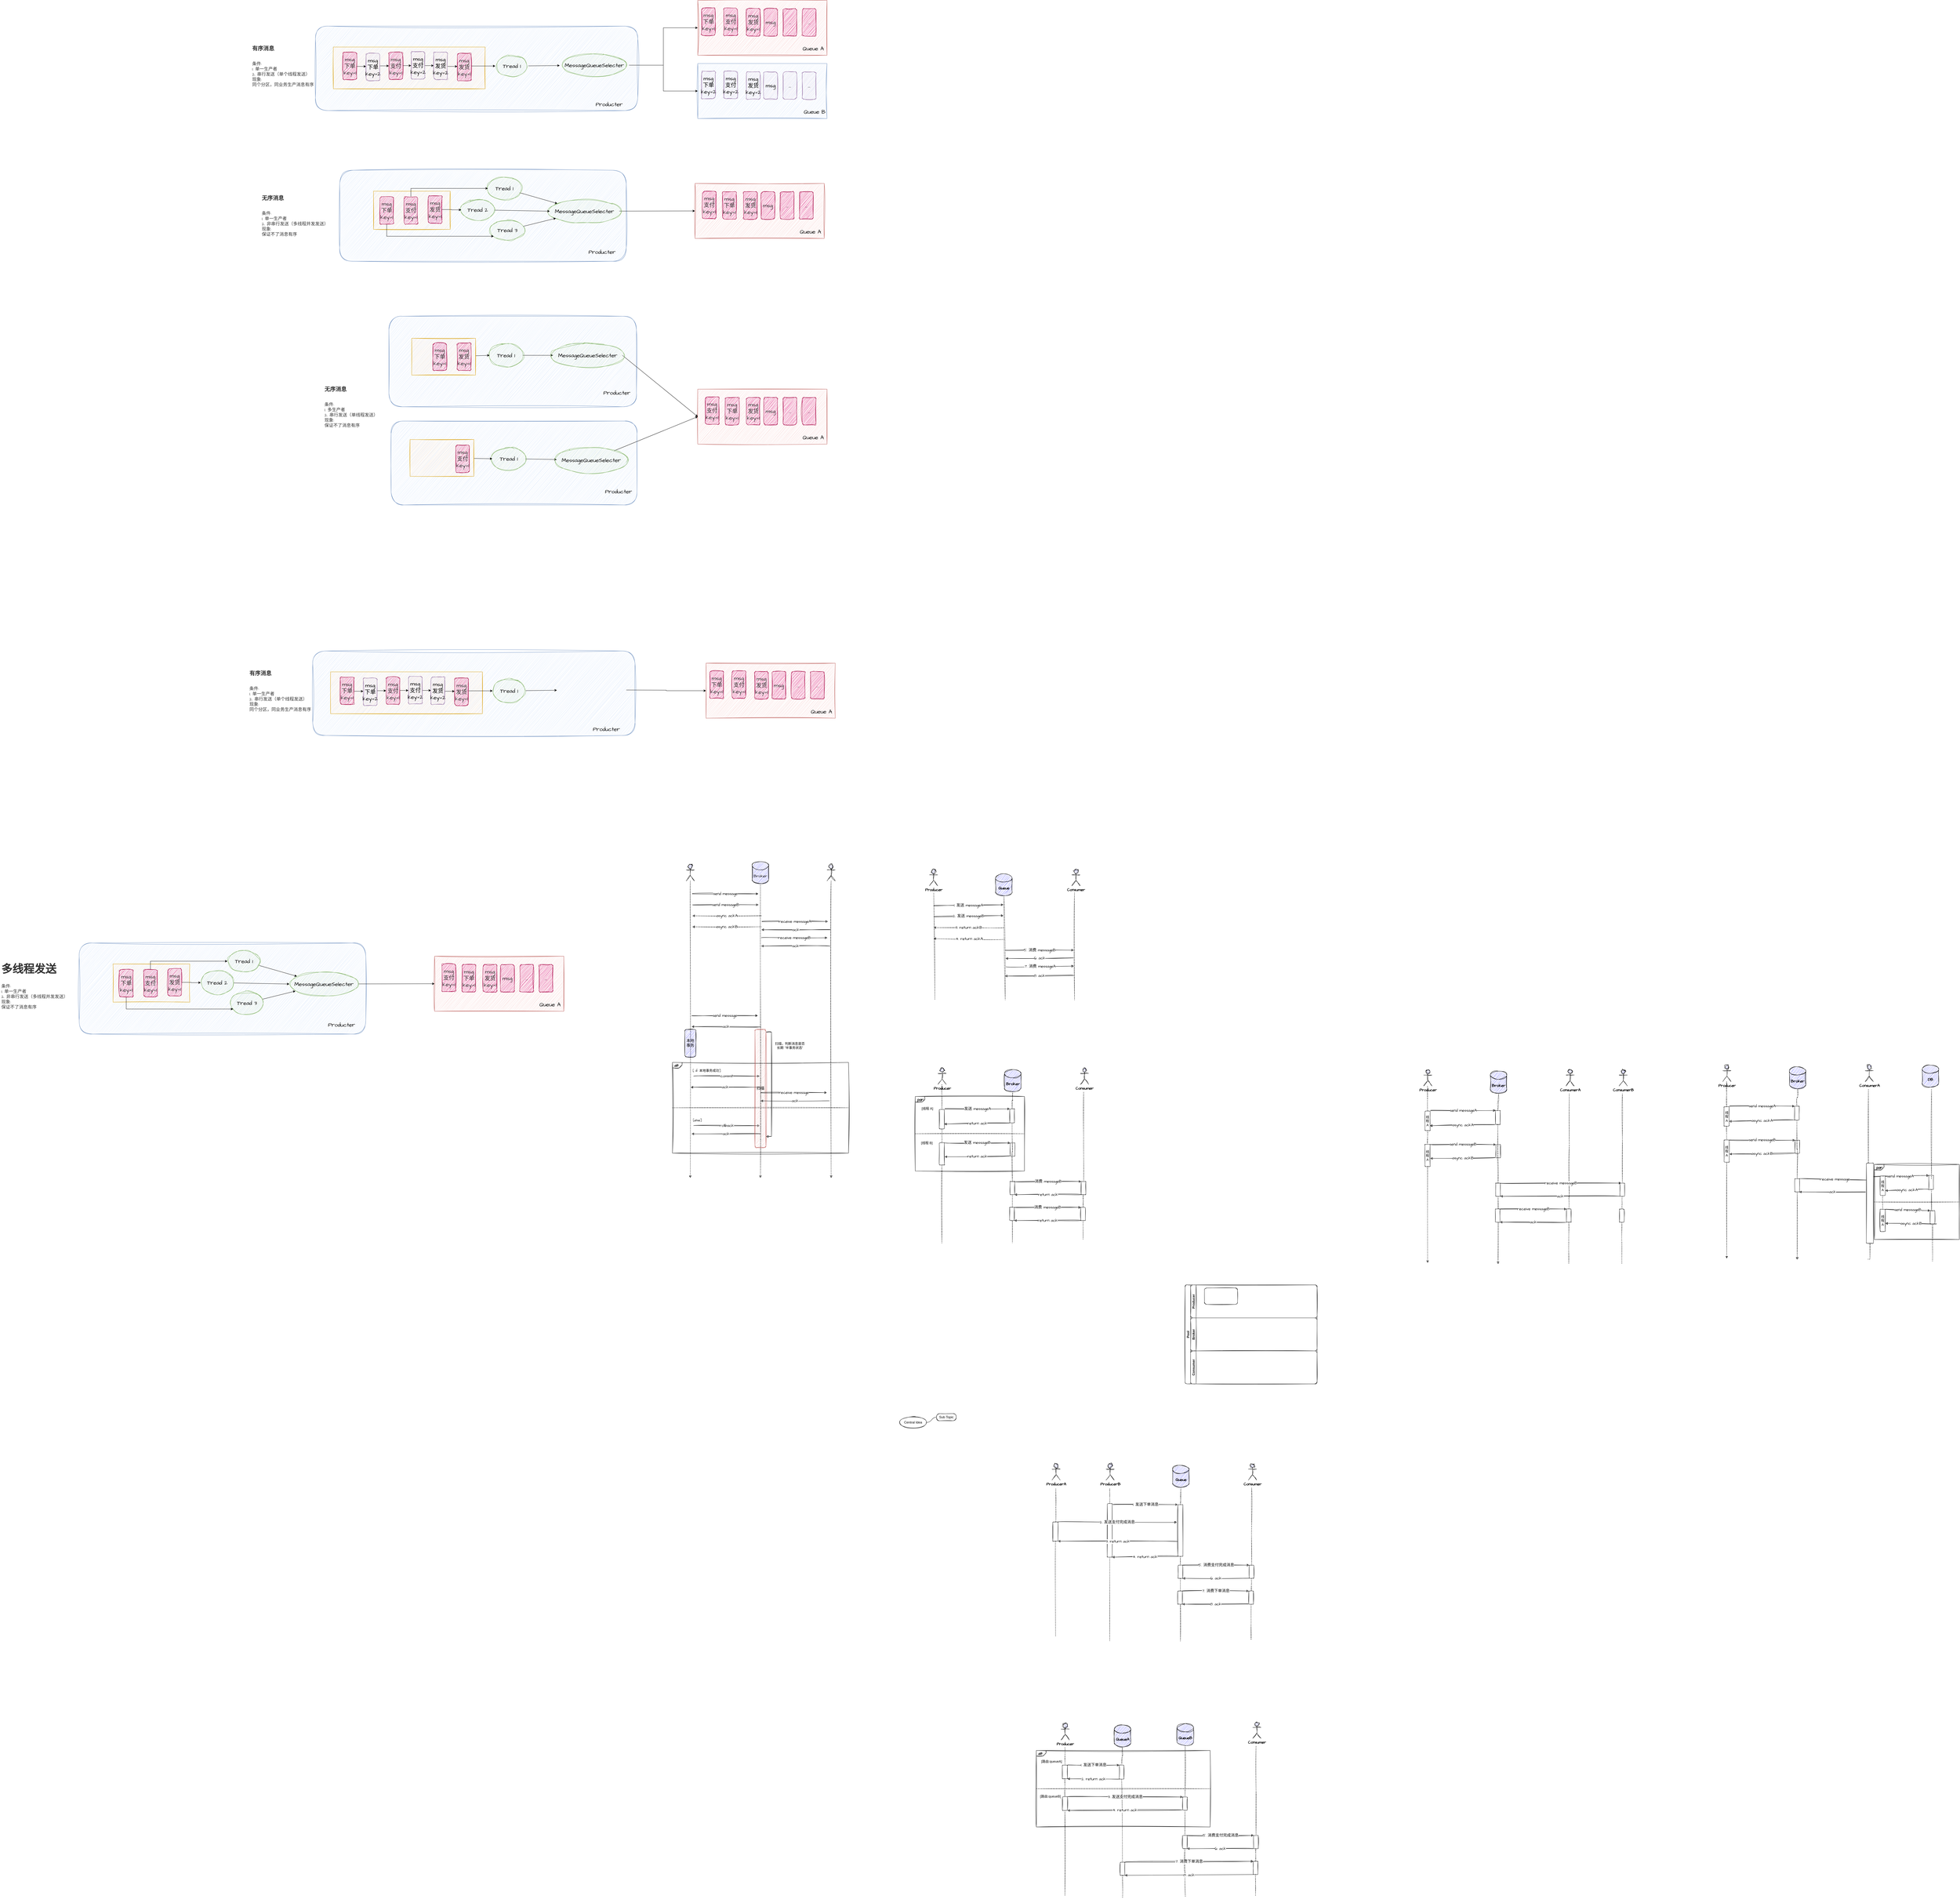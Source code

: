 <mxfile version="20.4.1" type="github">
  <diagram id="t6OHfR6FmyxQkKUDszNN" name="第 1 页">
    <mxGraphModel dx="3702" dy="606" grid="0" gridSize="10" guides="1" tooltips="1" connect="1" arrows="1" fold="1" page="1" pageScale="1" pageWidth="827" pageHeight="1169" math="0" shadow="0">
      <root>
        <mxCell id="0" />
        <mxCell id="1" parent="0" />
        <mxCell id="6XqoCP99UkAgxWEzy2gV-492" value="par" style="strokeColor=inherit;fillColor=inherit;gradientColor=inherit;html=1;shape=mxgraph.sysml.package;labelX=35;fontStyle=1;align=left;verticalAlign=top;spacingLeft=5;spacingTop=-3;rounded=0;shadow=0;glass=0;sketch=1;hachureGap=4;jiggle=2;fontFamily=Architects Daughter;fontSource=https%3A%2F%2Ffonts.googleapis.com%2Fcss%3Ffamily%3DArchitects%2BDaughter;fontSize=14;" vertex="1" parent="1">
          <mxGeometry x="4458" y="4253" width="309" height="273" as="geometry" />
        </mxCell>
        <mxCell id="6XqoCP99UkAgxWEzy2gV-310" value="par" style="strokeColor=inherit;fillColor=inherit;gradientColor=inherit;html=1;shape=mxgraph.sysml.package;labelX=35;fontStyle=1;align=left;verticalAlign=top;spacingLeft=5;spacingTop=-3;rounded=0;shadow=0;glass=0;sketch=1;hachureGap=4;jiggle=2;fontFamily=Architects Daughter;fontSource=https%3A%2F%2Ffonts.googleapis.com%2Fcss%3Ffamily%3DArchitects%2BDaughter;fontSize=14;" vertex="1" parent="1">
          <mxGeometry x="971" y="4006" width="397" height="271" as="geometry" />
        </mxCell>
        <mxCell id="6XqoCP99UkAgxWEzy2gV-245" style="edgeStyle=orthogonalEdgeStyle;curved=1;rounded=0;sketch=1;hachureGap=4;jiggle=2;orthogonalLoop=1;jettySize=auto;html=1;fontFamily=Architects Daughter;fontSource=https%3A%2F%2Ffonts.googleapis.com%2Fcss%3Ffamily%3DArchitects%2BDaughter;fontSize=14;startArrow=none;startFill=0;dashed=1;endArrow=none;endFill=0;" edge="1" parent="1">
          <mxGeometry relative="1" as="geometry">
            <mxPoint x="1550" y="3656" as="targetPoint" />
            <Array as="points">
              <mxPoint x="1550" y="3316" />
              <mxPoint x="1550" y="3316" />
            </Array>
            <mxPoint x="1550" y="3265" as="sourcePoint" />
          </mxGeometry>
        </mxCell>
        <mxCell id="eC4Hnao7uJymBbSfjqEv-2" value="" style="rounded=1;whiteSpace=wrap;html=1;sketch=1;hachureGap=4;jiggle=2;fontFamily=Architects Daughter;fontSource=https%3A%2F%2Ffonts.googleapis.com%2Fcss%3Ffamily%3DArchitects%2BDaughter;fontSize=20;fillColor=#dae8fc;strokeColor=#6c8ebf;" parent="1" vertex="1">
          <mxGeometry x="-1210" y="114" width="1172" height="307" as="geometry" />
        </mxCell>
        <mxCell id="eC4Hnao7uJymBbSfjqEv-3" value="" style="rounded=0;whiteSpace=wrap;html=1;sketch=1;hachureGap=4;jiggle=2;fontFamily=Architects Daughter;fontSource=https%3A%2F%2Ffonts.googleapis.com%2Fcss%3Ffamily%3DArchitects%2BDaughter;fontSize=20;fillColor=#f8cecc;strokeColor=#b85450;" parent="1" vertex="1">
          <mxGeometry x="180" y="20" width="470" height="200" as="geometry" />
        </mxCell>
        <mxCell id="eC4Hnao7uJymBbSfjqEv-7" value="Queue A" style="text;html=1;strokeColor=none;fillColor=none;align=center;verticalAlign=middle;whiteSpace=wrap;rounded=0;sketch=1;hachureGap=4;jiggle=2;fontFamily=Architects Daughter;fontSource=https%3A%2F%2Ffonts.googleapis.com%2Fcss%3Ffamily%3DArchitects%2BDaughter;fontSize=20;" parent="1" vertex="1">
          <mxGeometry x="560" y="180" width="80" height="30" as="geometry" />
        </mxCell>
        <mxCell id="eC4Hnao7uJymBbSfjqEv-11" value="msg" style="rounded=1;whiteSpace=wrap;html=1;sketch=1;hachureGap=4;jiggle=2;fontFamily=Architects Daughter;fontSource=https%3A%2F%2Ffonts.googleapis.com%2Fcss%3Ffamily%3DArchitects%2BDaughter;fontSize=20;fillColor=#d80073;strokeColor=#A50040;fontColor=#333333;" parent="1" vertex="1">
          <mxGeometry x="420" y="50" width="50" height="100" as="geometry" />
        </mxCell>
        <mxCell id="eC4Hnao7uJymBbSfjqEv-12" value="..." style="rounded=1;whiteSpace=wrap;html=1;sketch=1;hachureGap=4;jiggle=2;fontFamily=Architects Daughter;fontSource=https%3A%2F%2Ffonts.googleapis.com%2Fcss%3Ffamily%3DArchitects%2BDaughter;fontSize=20;fillColor=#d80073;strokeColor=#A50040;fontColor=#333333;" parent="1" vertex="1">
          <mxGeometry x="490" y="50" width="50" height="100" as="geometry" />
        </mxCell>
        <mxCell id="eC4Hnao7uJymBbSfjqEv-13" value="..." style="rounded=1;whiteSpace=wrap;html=1;sketch=1;hachureGap=4;jiggle=2;fontFamily=Architects Daughter;fontSource=https%3A%2F%2Ffonts.googleapis.com%2Fcss%3Ffamily%3DArchitects%2BDaughter;fontSize=20;fillColor=#d80073;strokeColor=#A50040;fontColor=#333333;" parent="1" vertex="1">
          <mxGeometry x="560" y="50" width="50" height="100" as="geometry" />
        </mxCell>
        <mxCell id="6XqoCP99UkAgxWEzy2gV-2" style="rounded=0;orthogonalLoop=1;jettySize=auto;html=1;" edge="1" parent="1" source="eC4Hnao7uJymBbSfjqEv-17" target="6XqoCP99UkAgxWEzy2gV-1">
          <mxGeometry relative="1" as="geometry" />
        </mxCell>
        <mxCell id="eC4Hnao7uJymBbSfjqEv-17" value="Tread 1" style="ellipse;whiteSpace=wrap;html=1;sketch=1;hachureGap=4;jiggle=2;fontFamily=Architects Daughter;fontSource=https%3A%2F%2Ffonts.googleapis.com%2Fcss%3Ffamily%3DArchitects%2BDaughter;fontSize=20;fillColor=#d5e8d4;strokeColor=#82b366;" parent="1" vertex="1">
          <mxGeometry x="-556" y="219" width="120" height="80" as="geometry" />
        </mxCell>
        <mxCell id="eC4Hnao7uJymBbSfjqEv-18" value="Producter" style="text;html=1;strokeColor=none;fillColor=none;align=center;verticalAlign=middle;whiteSpace=wrap;rounded=0;sketch=1;hachureGap=4;jiggle=2;fontFamily=Architects Daughter;fontSource=https%3A%2F%2Ffonts.googleapis.com%2Fcss%3Ffamily%3DArchitects%2BDaughter;fontSize=20;" parent="1" vertex="1">
          <mxGeometry x="-172" y="383" width="60" height="30" as="geometry" />
        </mxCell>
        <mxCell id="eC4Hnao7uJymBbSfjqEv-19" value="" style="rounded=0;whiteSpace=wrap;html=1;sketch=1;hachureGap=4;jiggle=2;fontFamily=Architects Daughter;fontSource=https%3A%2F%2Ffonts.googleapis.com%2Fcss%3Ffamily%3DArchitects%2BDaughter;fontSize=20;fillColor=#dae8fc;strokeColor=#6c8ebf;" parent="1" vertex="1">
          <mxGeometry x="180" y="250" width="470" height="200" as="geometry" />
        </mxCell>
        <mxCell id="eC4Hnao7uJymBbSfjqEv-20" value="Queue B" style="text;html=1;strokeColor=none;fillColor=none;align=center;verticalAlign=middle;whiteSpace=wrap;rounded=0;sketch=1;hachureGap=4;jiggle=2;fontFamily=Architects Daughter;fontSource=https%3A%2F%2Ffonts.googleapis.com%2Fcss%3Ffamily%3DArchitects%2BDaughter;fontSize=20;" parent="1" vertex="1">
          <mxGeometry x="560" y="410" width="90" height="30" as="geometry" />
        </mxCell>
        <mxCell id="eC4Hnao7uJymBbSfjqEv-24" value="msg" style="rounded=1;whiteSpace=wrap;html=1;sketch=1;hachureGap=4;jiggle=2;fontFamily=Architects Daughter;fontSource=https%3A%2F%2Ffonts.googleapis.com%2Fcss%3Ffamily%3DArchitects%2BDaughter;fontSize=20;fillColor=#e1d5e7;strokeColor=#9673a6;" parent="1" vertex="1">
          <mxGeometry x="420" y="280" width="50" height="100" as="geometry" />
        </mxCell>
        <mxCell id="eC4Hnao7uJymBbSfjqEv-25" value="..." style="rounded=1;whiteSpace=wrap;html=1;sketch=1;hachureGap=4;jiggle=2;fontFamily=Architects Daughter;fontSource=https%3A%2F%2Ffonts.googleapis.com%2Fcss%3Ffamily%3DArchitects%2BDaughter;fontSize=20;fillColor=#e1d5e7;strokeColor=#9673a6;" parent="1" vertex="1">
          <mxGeometry x="490" y="280" width="50" height="100" as="geometry" />
        </mxCell>
        <mxCell id="eC4Hnao7uJymBbSfjqEv-26" value="..." style="rounded=1;whiteSpace=wrap;html=1;sketch=1;hachureGap=4;jiggle=2;fontFamily=Architects Daughter;fontSource=https%3A%2F%2Ffonts.googleapis.com%2Fcss%3Ffamily%3DArchitects%2BDaughter;fontSize=20;fillColor=#e1d5e7;strokeColor=#9673a6;" parent="1" vertex="1">
          <mxGeometry x="560" y="280" width="50" height="100" as="geometry" />
        </mxCell>
        <mxCell id="eC4Hnao7uJymBbSfjqEv-27" value="&lt;h1&gt;&lt;font style=&quot;font-size: 20px; line-height: 0.8;&quot;&gt;有序消息&lt;/font&gt;&lt;/h1&gt;&lt;div style=&quot;font-size: 16px;&quot;&gt;条件:&lt;/div&gt;&lt;div style=&quot;font-size: 16px;&quot;&gt;1. 单一生产者&lt;/div&gt;&lt;div style=&quot;font-size: 16px;&quot;&gt;&lt;font style=&quot;font-size: 16px;&quot;&gt;2. 串行发送（单个线程发送）&lt;/font&gt;&lt;/div&gt;&lt;div style=&quot;font-size: 16px;&quot;&gt;现象:&lt;/div&gt;&lt;div style=&quot;font-size: 16px;&quot;&gt;同个分区，同业务生产消息有序&lt;/div&gt;" style="text;html=1;strokeColor=none;fillColor=none;spacing=5;spacingTop=-20;whiteSpace=wrap;overflow=hidden;rounded=0;sketch=1;hachureGap=4;jiggle=2;fontFamily=Architects Daughter;fontSource=https%3A%2F%2Ffonts.googleapis.com%2Fcss%3Ffamily%3DArchitects%2BDaughter;fontSize=20;fontColor=#333333;" parent="1" vertex="1">
          <mxGeometry x="-1445" y="150" width="300" height="200" as="geometry" />
        </mxCell>
        <mxCell id="eC4Hnao7uJymBbSfjqEv-28" value="msg&lt;br&gt;下单&lt;br&gt;key=1" style="rounded=1;whiteSpace=wrap;html=1;sketch=1;hachureGap=4;jiggle=2;fontFamily=Architects Daughter;fontSource=https%3A%2F%2Ffonts.googleapis.com%2Fcss%3Ffamily%3DArchitects%2BDaughter;fontSize=20;fillColor=#d80073;strokeColor=#A50040;fontColor=#333333;" parent="1" vertex="1">
          <mxGeometry x="193.5" y="48" width="50" height="100" as="geometry" />
        </mxCell>
        <mxCell id="6XqoCP99UkAgxWEzy2gV-5" style="edgeStyle=orthogonalEdgeStyle;rounded=0;orthogonalLoop=1;jettySize=auto;html=1;entryX=0;entryY=0.5;entryDx=0;entryDy=0;" edge="1" parent="1" source="6XqoCP99UkAgxWEzy2gV-1" target="eC4Hnao7uJymBbSfjqEv-3">
          <mxGeometry relative="1" as="geometry" />
        </mxCell>
        <mxCell id="6XqoCP99UkAgxWEzy2gV-6" style="edgeStyle=orthogonalEdgeStyle;rounded=0;orthogonalLoop=1;jettySize=auto;html=1;exitX=1;exitY=0.5;exitDx=0;exitDy=0;entryX=0;entryY=0.5;entryDx=0;entryDy=0;" edge="1" parent="1" source="6XqoCP99UkAgxWEzy2gV-1" target="eC4Hnao7uJymBbSfjqEv-19">
          <mxGeometry relative="1" as="geometry" />
        </mxCell>
        <mxCell id="6XqoCP99UkAgxWEzy2gV-1" value="MessageQueueSelecter" style="ellipse;whiteSpace=wrap;html=1;sketch=1;hachureGap=4;jiggle=2;fontFamily=Architects Daughter;fontSource=https%3A%2F%2Ffonts.googleapis.com%2Fcss%3Ffamily%3DArchitects%2BDaughter;fontSize=20;fillColor=#d5e8d4;strokeColor=#82b366;" vertex="1" parent="1">
          <mxGeometry x="-322" y="211" width="252" height="90" as="geometry" />
        </mxCell>
        <mxCell id="6XqoCP99UkAgxWEzy2gV-3" value="msg&lt;br&gt;支付&lt;br&gt;key=1" style="rounded=1;whiteSpace=wrap;html=1;sketch=1;hachureGap=4;jiggle=2;fontFamily=Architects Daughter;fontSource=https%3A%2F%2Ffonts.googleapis.com%2Fcss%3Ffamily%3DArchitects%2BDaughter;fontSize=20;fillColor=#d80073;strokeColor=#A50040;fontColor=#333333;" vertex="1" parent="1">
          <mxGeometry x="274.5" y="48" width="50" height="100" as="geometry" />
        </mxCell>
        <mxCell id="6XqoCP99UkAgxWEzy2gV-4" value="msg&lt;br&gt;发货&lt;br&gt;key=1" style="rounded=1;whiteSpace=wrap;html=1;sketch=1;hachureGap=4;jiggle=2;fontFamily=Architects Daughter;fontSource=https%3A%2F%2Ffonts.googleapis.com%2Fcss%3Ffamily%3DArchitects%2BDaughter;fontSize=20;fillColor=#d80073;strokeColor=#A50040;fontColor=#333333;" vertex="1" parent="1">
          <mxGeometry x="356.5" y="50" width="50" height="100" as="geometry" />
        </mxCell>
        <mxCell id="6XqoCP99UkAgxWEzy2gV-7" value="msg&lt;br&gt;下单&lt;br&gt;key=2" style="rounded=1;whiteSpace=wrap;html=1;sketch=1;hachureGap=4;jiggle=2;fontFamily=Architects Daughter;fontSource=https%3A%2F%2Ffonts.googleapis.com%2Fcss%3Ffamily%3DArchitects%2BDaughter;fontSize=20;fillColor=#e1d5e7;strokeColor=#9673a6;" vertex="1" parent="1">
          <mxGeometry x="194" y="278" width="50" height="100" as="geometry" />
        </mxCell>
        <mxCell id="6XqoCP99UkAgxWEzy2gV-8" value="msg&lt;br&gt;支付&lt;br&gt;key=2" style="rounded=1;whiteSpace=wrap;html=1;sketch=1;hachureGap=4;jiggle=2;fontFamily=Architects Daughter;fontSource=https%3A%2F%2Ffonts.googleapis.com%2Fcss%3Ffamily%3DArchitects%2BDaughter;fontSize=20;fillColor=#e1d5e7;strokeColor=#9673a6;" vertex="1" parent="1">
          <mxGeometry x="275" y="278" width="50" height="100" as="geometry" />
        </mxCell>
        <mxCell id="6XqoCP99UkAgxWEzy2gV-9" value="msg&lt;br&gt;发货&lt;br&gt;key=2" style="rounded=1;whiteSpace=wrap;html=1;sketch=1;hachureGap=4;jiggle=2;fontFamily=Architects Daughter;fontSource=https%3A%2F%2Ffonts.googleapis.com%2Fcss%3Ffamily%3DArchitects%2BDaughter;fontSize=20;fillColor=#e1d5e7;strokeColor=#9673a6;" vertex="1" parent="1">
          <mxGeometry x="357" y="280" width="50" height="100" as="geometry" />
        </mxCell>
        <mxCell id="6XqoCP99UkAgxWEzy2gV-16" value="" style="rounded=1;whiteSpace=wrap;html=1;sketch=1;hachureGap=4;jiggle=2;fontFamily=Architects Daughter;fontSource=https%3A%2F%2Ffonts.googleapis.com%2Fcss%3Ffamily%3DArchitects%2BDaughter;fontSize=20;fillColor=#dae8fc;strokeColor=#6c8ebf;" vertex="1" parent="1">
          <mxGeometry x="-1122" y="638" width="1042" height="331" as="geometry" />
        </mxCell>
        <mxCell id="6XqoCP99UkAgxWEzy2gV-17" value="" style="rounded=0;whiteSpace=wrap;html=1;sketch=1;hachureGap=4;jiggle=2;fontFamily=Architects Daughter;fontSource=https%3A%2F%2Ffonts.googleapis.com%2Fcss%3Ffamily%3DArchitects%2BDaughter;fontSize=20;fillColor=#f8cecc;strokeColor=#b85450;" vertex="1" parent="1">
          <mxGeometry x="170" y="686" width="470" height="200" as="geometry" />
        </mxCell>
        <mxCell id="6XqoCP99UkAgxWEzy2gV-18" value="Queue A" style="text;html=1;strokeColor=none;fillColor=none;align=center;verticalAlign=middle;whiteSpace=wrap;rounded=0;sketch=1;hachureGap=4;jiggle=2;fontFamily=Architects Daughter;fontSource=https%3A%2F%2Ffonts.googleapis.com%2Fcss%3Ffamily%3DArchitects%2BDaughter;fontSize=20;" vertex="1" parent="1">
          <mxGeometry x="550" y="846" width="80" height="30" as="geometry" />
        </mxCell>
        <mxCell id="6XqoCP99UkAgxWEzy2gV-19" value="msg" style="rounded=1;whiteSpace=wrap;html=1;sketch=1;hachureGap=4;jiggle=2;fontFamily=Architects Daughter;fontSource=https%3A%2F%2Ffonts.googleapis.com%2Fcss%3Ffamily%3DArchitects%2BDaughter;fontSize=20;fillColor=#d80073;strokeColor=#A50040;fontColor=#333333;" vertex="1" parent="1">
          <mxGeometry x="410" y="716" width="50" height="100" as="geometry" />
        </mxCell>
        <mxCell id="6XqoCP99UkAgxWEzy2gV-20" value="..." style="rounded=1;whiteSpace=wrap;html=1;sketch=1;hachureGap=4;jiggle=2;fontFamily=Architects Daughter;fontSource=https%3A%2F%2Ffonts.googleapis.com%2Fcss%3Ffamily%3DArchitects%2BDaughter;fontSize=20;fillColor=#d80073;strokeColor=#A50040;fontColor=#333333;" vertex="1" parent="1">
          <mxGeometry x="480" y="716" width="50" height="100" as="geometry" />
        </mxCell>
        <mxCell id="6XqoCP99UkAgxWEzy2gV-21" value="..." style="rounded=1;whiteSpace=wrap;html=1;sketch=1;hachureGap=4;jiggle=2;fontFamily=Architects Daughter;fontSource=https%3A%2F%2Ffonts.googleapis.com%2Fcss%3Ffamily%3DArchitects%2BDaughter;fontSize=20;fillColor=#d80073;strokeColor=#A50040;fontColor=#333333;" vertex="1" parent="1">
          <mxGeometry x="550" y="716" width="50" height="100" as="geometry" />
        </mxCell>
        <mxCell id="6XqoCP99UkAgxWEzy2gV-22" style="rounded=0;orthogonalLoop=1;jettySize=auto;html=1;" edge="1" parent="1" source="6XqoCP99UkAgxWEzy2gV-23" target="6XqoCP99UkAgxWEzy2gV-33">
          <mxGeometry relative="1" as="geometry" />
        </mxCell>
        <mxCell id="6XqoCP99UkAgxWEzy2gV-23" value="Tread 1" style="ellipse;whiteSpace=wrap;html=1;sketch=1;hachureGap=4;jiggle=2;fontFamily=Architects Daughter;fontSource=https%3A%2F%2Ffonts.googleapis.com%2Fcss%3Ffamily%3DArchitects%2BDaughter;fontSize=20;fillColor=#d5e8d4;strokeColor=#82b366;" vertex="1" parent="1">
          <mxGeometry x="-583" y="664" width="120" height="80" as="geometry" />
        </mxCell>
        <mxCell id="6XqoCP99UkAgxWEzy2gV-24" value="Producter" style="text;html=1;strokeColor=none;fillColor=none;align=center;verticalAlign=middle;whiteSpace=wrap;rounded=0;sketch=1;hachureGap=4;jiggle=2;fontFamily=Architects Daughter;fontSource=https%3A%2F%2Ffonts.googleapis.com%2Fcss%3Ffamily%3DArchitects%2BDaughter;fontSize=20;" vertex="1" parent="1">
          <mxGeometry x="-198" y="920" width="60" height="30" as="geometry" />
        </mxCell>
        <mxCell id="6XqoCP99UkAgxWEzy2gV-30" value="msg&lt;br&gt;下单&lt;br&gt;key=1" style="rounded=1;whiteSpace=wrap;html=1;sketch=1;hachureGap=4;jiggle=2;fontFamily=Architects Daughter;fontSource=https%3A%2F%2Ffonts.googleapis.com%2Fcss%3Ffamily%3DArchitects%2BDaughter;fontSize=20;fillColor=#d80073;strokeColor=#A50040;fontColor=#333333;" vertex="1" parent="1">
          <mxGeometry x="270" y="716" width="50" height="100" as="geometry" />
        </mxCell>
        <mxCell id="6XqoCP99UkAgxWEzy2gV-31" style="rounded=0;orthogonalLoop=1;jettySize=auto;html=1;entryX=0;entryY=0.5;entryDx=0;entryDy=0;" edge="1" parent="1" source="6XqoCP99UkAgxWEzy2gV-33" target="6XqoCP99UkAgxWEzy2gV-17">
          <mxGeometry relative="1" as="geometry" />
        </mxCell>
        <mxCell id="6XqoCP99UkAgxWEzy2gV-33" value="MessageQueueSelecter" style="ellipse;whiteSpace=wrap;html=1;sketch=1;hachureGap=4;jiggle=2;fontFamily=Architects Daughter;fontSource=https%3A%2F%2Ffonts.googleapis.com%2Fcss%3Ffamily%3DArchitects%2BDaughter;fontSize=20;fillColor=#d5e8d4;strokeColor=#82b366;" vertex="1" parent="1">
          <mxGeometry x="-358" y="742" width="252" height="90" as="geometry" />
        </mxCell>
        <mxCell id="6XqoCP99UkAgxWEzy2gV-34" value="msg&lt;br&gt;支付&lt;br&gt;key=1" style="rounded=1;whiteSpace=wrap;html=1;sketch=1;hachureGap=4;jiggle=2;fontFamily=Architects Daughter;fontSource=https%3A%2F%2Ffonts.googleapis.com%2Fcss%3Ffamily%3DArchitects%2BDaughter;fontSize=20;fillColor=#d80073;strokeColor=#A50040;fontColor=#333333;" vertex="1" parent="1">
          <mxGeometry x="197" y="714" width="50" height="100" as="geometry" />
        </mxCell>
        <mxCell id="6XqoCP99UkAgxWEzy2gV-35" value="msg&lt;br&gt;发货&lt;br&gt;key=1" style="rounded=1;whiteSpace=wrap;html=1;sketch=1;hachureGap=4;jiggle=2;fontFamily=Architects Daughter;fontSource=https%3A%2F%2Ffonts.googleapis.com%2Fcss%3Ffamily%3DArchitects%2BDaughter;fontSize=20;fillColor=#d80073;strokeColor=#A50040;fontColor=#333333;" vertex="1" parent="1">
          <mxGeometry x="346.5" y="716" width="50" height="100" as="geometry" />
        </mxCell>
        <mxCell id="6XqoCP99UkAgxWEzy2gV-48" style="edgeStyle=none;rounded=0;orthogonalLoop=1;jettySize=auto;html=1;" edge="1" parent="1" source="6XqoCP99UkAgxWEzy2gV-45" target="6XqoCP99UkAgxWEzy2gV-33">
          <mxGeometry relative="1" as="geometry" />
        </mxCell>
        <mxCell id="6XqoCP99UkAgxWEzy2gV-45" value="Tread 3" style="ellipse;whiteSpace=wrap;html=1;sketch=1;hachureGap=4;jiggle=2;fontFamily=Architects Daughter;fontSource=https%3A%2F%2Ffonts.googleapis.com%2Fcss%3Ffamily%3DArchitects%2BDaughter;fontSize=20;fillColor=#d5e8d4;strokeColor=#82b366;" vertex="1" parent="1">
          <mxGeometry x="-572" y="816" width="120" height="80" as="geometry" />
        </mxCell>
        <mxCell id="6XqoCP99UkAgxWEzy2gV-47" style="edgeStyle=none;rounded=0;orthogonalLoop=1;jettySize=auto;html=1;entryX=0;entryY=0.5;entryDx=0;entryDy=0;" edge="1" parent="1" source="6XqoCP99UkAgxWEzy2gV-46" target="6XqoCP99UkAgxWEzy2gV-33">
          <mxGeometry relative="1" as="geometry" />
        </mxCell>
        <mxCell id="6XqoCP99UkAgxWEzy2gV-46" value="Tread 2" style="ellipse;whiteSpace=wrap;html=1;sketch=1;hachureGap=4;jiggle=2;fontFamily=Architects Daughter;fontSource=https%3A%2F%2Ffonts.googleapis.com%2Fcss%3Ffamily%3DArchitects%2BDaughter;fontSize=20;fillColor=#d5e8d4;strokeColor=#82b366;" vertex="1" parent="1">
          <mxGeometry x="-680" y="742" width="120" height="80" as="geometry" />
        </mxCell>
        <mxCell id="6XqoCP99UkAgxWEzy2gV-49" value="" style="rounded=1;whiteSpace=wrap;html=1;sketch=1;hachureGap=4;jiggle=2;fontFamily=Architects Daughter;fontSource=https%3A%2F%2Ffonts.googleapis.com%2Fcss%3Ffamily%3DArchitects%2BDaughter;fontSize=20;fillColor=#dae8fc;strokeColor=#6c8ebf;" vertex="1" parent="1">
          <mxGeometry x="-943" y="1169" width="900" height="329" as="geometry" />
        </mxCell>
        <mxCell id="6XqoCP99UkAgxWEzy2gV-50" value="" style="rounded=0;whiteSpace=wrap;html=1;sketch=1;hachureGap=4;jiggle=2;fontFamily=Architects Daughter;fontSource=https%3A%2F%2Ffonts.googleapis.com%2Fcss%3Ffamily%3DArchitects%2BDaughter;fontSize=20;fillColor=#f8cecc;strokeColor=#b85450;" vertex="1" parent="1">
          <mxGeometry x="180" y="1434" width="470" height="200" as="geometry" />
        </mxCell>
        <mxCell id="6XqoCP99UkAgxWEzy2gV-51" value="Queue A" style="text;html=1;strokeColor=none;fillColor=none;align=center;verticalAlign=middle;whiteSpace=wrap;rounded=0;sketch=1;hachureGap=4;jiggle=2;fontFamily=Architects Daughter;fontSource=https%3A%2F%2Ffonts.googleapis.com%2Fcss%3Ffamily%3DArchitects%2BDaughter;fontSize=20;" vertex="1" parent="1">
          <mxGeometry x="560" y="1594" width="80" height="30" as="geometry" />
        </mxCell>
        <mxCell id="6XqoCP99UkAgxWEzy2gV-52" value="msg" style="rounded=1;whiteSpace=wrap;html=1;sketch=1;hachureGap=4;jiggle=2;fontFamily=Architects Daughter;fontSource=https%3A%2F%2Ffonts.googleapis.com%2Fcss%3Ffamily%3DArchitects%2BDaughter;fontSize=20;fillColor=#d80073;strokeColor=#A50040;fontColor=#333333;" vertex="1" parent="1">
          <mxGeometry x="420" y="1464" width="50" height="100" as="geometry" />
        </mxCell>
        <mxCell id="6XqoCP99UkAgxWEzy2gV-53" value="..." style="rounded=1;whiteSpace=wrap;html=1;sketch=1;hachureGap=4;jiggle=2;fontFamily=Architects Daughter;fontSource=https%3A%2F%2Ffonts.googleapis.com%2Fcss%3Ffamily%3DArchitects%2BDaughter;fontSize=20;fillColor=#d80073;strokeColor=#A50040;fontColor=#333333;" vertex="1" parent="1">
          <mxGeometry x="490" y="1464" width="50" height="100" as="geometry" />
        </mxCell>
        <mxCell id="6XqoCP99UkAgxWEzy2gV-54" value="..." style="rounded=1;whiteSpace=wrap;html=1;sketch=1;hachureGap=4;jiggle=2;fontFamily=Architects Daughter;fontSource=https%3A%2F%2Ffonts.googleapis.com%2Fcss%3Ffamily%3DArchitects%2BDaughter;fontSize=20;fillColor=#d80073;strokeColor=#A50040;fontColor=#333333;" vertex="1" parent="1">
          <mxGeometry x="560" y="1464" width="50" height="100" as="geometry" />
        </mxCell>
        <mxCell id="6XqoCP99UkAgxWEzy2gV-55" style="rounded=0;orthogonalLoop=1;jettySize=auto;html=1;" edge="1" parent="1" source="6XqoCP99UkAgxWEzy2gV-56" target="6XqoCP99UkAgxWEzy2gV-66">
          <mxGeometry relative="1" as="geometry" />
        </mxCell>
        <mxCell id="6XqoCP99UkAgxWEzy2gV-56" value="Tread 1" style="ellipse;whiteSpace=wrap;html=1;sketch=1;hachureGap=4;jiggle=2;fontFamily=Architects Daughter;fontSource=https%3A%2F%2Ffonts.googleapis.com%2Fcss%3Ffamily%3DArchitects%2BDaughter;fontSize=20;fillColor=#d5e8d4;strokeColor=#82b366;" vertex="1" parent="1">
          <mxGeometry x="-577" y="1271" width="120" height="80" as="geometry" />
        </mxCell>
        <mxCell id="6XqoCP99UkAgxWEzy2gV-57" value="Producter" style="text;html=1;strokeColor=none;fillColor=none;align=center;verticalAlign=middle;whiteSpace=wrap;rounded=0;sketch=1;hachureGap=4;jiggle=2;fontFamily=Architects Daughter;fontSource=https%3A%2F%2Ffonts.googleapis.com%2Fcss%3Ffamily%3DArchitects%2BDaughter;fontSize=20;" vertex="1" parent="1">
          <mxGeometry x="-144" y="1432" width="60" height="30" as="geometry" />
        </mxCell>
        <mxCell id="6XqoCP99UkAgxWEzy2gV-63" value="msg&lt;br&gt;下单&lt;br&gt;key=1" style="rounded=1;whiteSpace=wrap;html=1;sketch=1;hachureGap=4;jiggle=2;fontFamily=Architects Daughter;fontSource=https%3A%2F%2Ffonts.googleapis.com%2Fcss%3Ffamily%3DArchitects%2BDaughter;fontSize=20;fillColor=#d80073;strokeColor=#A50040;fontColor=#333333;" vertex="1" parent="1">
          <mxGeometry x="280" y="1464" width="50" height="100" as="geometry" />
        </mxCell>
        <mxCell id="6XqoCP99UkAgxWEzy2gV-65" style="rounded=0;orthogonalLoop=1;jettySize=auto;html=1;exitX=1;exitY=0.5;exitDx=0;exitDy=0;entryX=0;entryY=0.5;entryDx=0;entryDy=0;" edge="1" parent="1" source="6XqoCP99UkAgxWEzy2gV-66" target="6XqoCP99UkAgxWEzy2gV-50">
          <mxGeometry relative="1" as="geometry">
            <mxPoint x="210" y="1623" as="targetPoint" />
          </mxGeometry>
        </mxCell>
        <mxCell id="6XqoCP99UkAgxWEzy2gV-66" value="MessageQueueSelecter" style="ellipse;whiteSpace=wrap;html=1;sketch=1;hachureGap=4;jiggle=2;fontFamily=Architects Daughter;fontSource=https%3A%2F%2Ffonts.googleapis.com%2Fcss%3Ffamily%3DArchitects%2BDaughter;fontSize=20;fillColor=#d5e8d4;strokeColor=#82b366;" vertex="1" parent="1">
          <mxGeometry x="-346" y="1266" width="252" height="90" as="geometry" />
        </mxCell>
        <mxCell id="6XqoCP99UkAgxWEzy2gV-67" value="msg&lt;br&gt;支付&lt;br&gt;key=1" style="rounded=1;whiteSpace=wrap;html=1;sketch=1;hachureGap=4;jiggle=2;fontFamily=Architects Daughter;fontSource=https%3A%2F%2Ffonts.googleapis.com%2Fcss%3Ffamily%3DArchitects%2BDaughter;fontSize=20;fillColor=#d80073;strokeColor=#A50040;fontColor=#333333;" vertex="1" parent="1">
          <mxGeometry x="207" y="1462" width="50" height="100" as="geometry" />
        </mxCell>
        <mxCell id="6XqoCP99UkAgxWEzy2gV-68" value="msg&lt;br&gt;发货&lt;br&gt;key=1" style="rounded=1;whiteSpace=wrap;html=1;sketch=1;hachureGap=4;jiggle=2;fontFamily=Architects Daughter;fontSource=https%3A%2F%2Ffonts.googleapis.com%2Fcss%3Ffamily%3DArchitects%2BDaughter;fontSize=20;fillColor=#d80073;strokeColor=#A50040;fontColor=#333333;" vertex="1" parent="1">
          <mxGeometry x="356.5" y="1464" width="50" height="100" as="geometry" />
        </mxCell>
        <mxCell id="6XqoCP99UkAgxWEzy2gV-83" value="" style="rounded=1;whiteSpace=wrap;html=1;sketch=1;hachureGap=4;jiggle=2;fontFamily=Architects Daughter;fontSource=https%3A%2F%2Ffonts.googleapis.com%2Fcss%3Ffamily%3DArchitects%2BDaughter;fontSize=20;fillColor=#dae8fc;strokeColor=#6c8ebf;" vertex="1" parent="1">
          <mxGeometry x="-935" y="1550" width="894" height="305" as="geometry" />
        </mxCell>
        <mxCell id="6XqoCP99UkAgxWEzy2gV-84" style="rounded=0;orthogonalLoop=1;jettySize=auto;html=1;" edge="1" parent="1" source="6XqoCP99UkAgxWEzy2gV-85" target="6XqoCP99UkAgxWEzy2gV-87">
          <mxGeometry relative="1" as="geometry" />
        </mxCell>
        <mxCell id="6XqoCP99UkAgxWEzy2gV-85" value="Tread 1" style="ellipse;whiteSpace=wrap;html=1;sketch=1;hachureGap=4;jiggle=2;fontFamily=Architects Daughter;fontSource=https%3A%2F%2Ffonts.googleapis.com%2Fcss%3Ffamily%3DArchitects%2BDaughter;fontSize=20;fillColor=#d5e8d4;strokeColor=#82b366;" vertex="1" parent="1">
          <mxGeometry x="-567" y="1647" width="120" height="80" as="geometry" />
        </mxCell>
        <mxCell id="6XqoCP99UkAgxWEzy2gV-86" value="Producter" style="text;html=1;strokeColor=none;fillColor=none;align=center;verticalAlign=middle;whiteSpace=wrap;rounded=0;sketch=1;hachureGap=4;jiggle=2;fontFamily=Architects Daughter;fontSource=https%3A%2F%2Ffonts.googleapis.com%2Fcss%3Ffamily%3DArchitects%2BDaughter;fontSize=20;" vertex="1" parent="1">
          <mxGeometry x="-138" y="1791" width="60" height="30" as="geometry" />
        </mxCell>
        <mxCell id="6XqoCP99UkAgxWEzy2gV-93" style="edgeStyle=none;rounded=0;orthogonalLoop=1;jettySize=auto;html=1;entryX=0;entryY=0.5;entryDx=0;entryDy=0;" edge="1" parent="1" source="6XqoCP99UkAgxWEzy2gV-87" target="6XqoCP99UkAgxWEzy2gV-50">
          <mxGeometry relative="1" as="geometry" />
        </mxCell>
        <mxCell id="6XqoCP99UkAgxWEzy2gV-102" style="edgeStyle=none;rounded=0;orthogonalLoop=1;jettySize=auto;html=1;entryX=0;entryY=0.5;entryDx=0;entryDy=0;" edge="1" parent="1" source="6XqoCP99UkAgxWEzy2gV-98" target="6XqoCP99UkAgxWEzy2gV-56">
          <mxGeometry relative="1" as="geometry" />
        </mxCell>
        <mxCell id="6XqoCP99UkAgxWEzy2gV-98" value="" style="rounded=0;whiteSpace=wrap;html=1;fillColor=#ffe6cc;strokeColor=#d79b00;sketch=1;" vertex="1" parent="1">
          <mxGeometry x="-860" y="1249" width="232" height="134" as="geometry" />
        </mxCell>
        <mxCell id="6XqoCP99UkAgxWEzy2gV-87" value="MessageQueueSelecter" style="ellipse;whiteSpace=wrap;html=1;sketch=1;hachureGap=4;jiggle=2;fontFamily=Architects Daughter;fontSource=https%3A%2F%2Ffonts.googleapis.com%2Fcss%3Ffamily%3DArchitects%2BDaughter;fontSize=20;fillColor=#d5e8d4;strokeColor=#82b366;" vertex="1" parent="1">
          <mxGeometry x="-333" y="1647" width="252" height="90" as="geometry" />
        </mxCell>
        <mxCell id="6XqoCP99UkAgxWEzy2gV-103" style="edgeStyle=none;rounded=0;orthogonalLoop=1;jettySize=auto;html=1;entryX=0;entryY=0.5;entryDx=0;entryDy=0;" edge="1" parent="1" source="6XqoCP99UkAgxWEzy2gV-97" target="6XqoCP99UkAgxWEzy2gV-85">
          <mxGeometry relative="1" as="geometry" />
        </mxCell>
        <mxCell id="6XqoCP99UkAgxWEzy2gV-97" value="" style="rounded=0;whiteSpace=wrap;html=1;fillColor=#ffe6cc;strokeColor=#d79b00;sketch=1;" vertex="1" parent="1">
          <mxGeometry x="-866" y="1617" width="232" height="134" as="geometry" />
        </mxCell>
        <mxCell id="6XqoCP99UkAgxWEzy2gV-73" value="msg&lt;br&gt;支付&lt;br&gt;key=1" style="rounded=1;whiteSpace=wrap;html=1;sketch=1;hachureGap=4;jiggle=2;fontFamily=Architects Daughter;fontSource=https%3A%2F%2Ffonts.googleapis.com%2Fcss%3Ffamily%3DArchitects%2BDaughter;fontSize=20;fillColor=#d80073;strokeColor=#A50040;fontColor=#333333;" vertex="1" parent="1">
          <mxGeometry x="-700" y="1637" width="50" height="100" as="geometry" />
        </mxCell>
        <mxCell id="6XqoCP99UkAgxWEzy2gV-72" value="msg&lt;br&gt;下单&lt;br&gt;key=1" style="rounded=1;whiteSpace=wrap;html=1;sketch=1;hachureGap=4;jiggle=2;fontFamily=Architects Daughter;fontSource=https%3A%2F%2Ffonts.googleapis.com%2Fcss%3Ffamily%3DArchitects%2BDaughter;fontSize=20;fillColor=#d80073;strokeColor=#A50040;fontColor=#333333;" vertex="1" parent="1">
          <mxGeometry x="-783" y="1266" width="50" height="100" as="geometry" />
        </mxCell>
        <mxCell id="6XqoCP99UkAgxWEzy2gV-74" value="msg&lt;br&gt;发货&lt;br&gt;key=1" style="rounded=1;whiteSpace=wrap;html=1;sketch=1;hachureGap=4;jiggle=2;fontFamily=Architects Daughter;fontSource=https%3A%2F%2Ffonts.googleapis.com%2Fcss%3Ffamily%3DArchitects%2BDaughter;fontSize=20;fillColor=#d80073;strokeColor=#A50040;fontColor=#333333;" vertex="1" parent="1">
          <mxGeometry x="-695" y="1266" width="50" height="100" as="geometry" />
        </mxCell>
        <mxCell id="6XqoCP99UkAgxWEzy2gV-105" value="" style="rounded=0;whiteSpace=wrap;html=1;fillColor=#ffe6cc;strokeColor=#d79b00;sketch=1;" vertex="1" parent="1">
          <mxGeometry x="-999" y="714" width="279" height="139" as="geometry" />
        </mxCell>
        <mxCell id="6XqoCP99UkAgxWEzy2gV-109" style="edgeStyle=elbowEdgeStyle;rounded=0;orthogonalLoop=1;jettySize=auto;html=1;elbow=vertical;exitX=0.5;exitY=1;exitDx=0;exitDy=0;" edge="1" parent="1" source="6XqoCP99UkAgxWEzy2gV-39" target="6XqoCP99UkAgxWEzy2gV-45">
          <mxGeometry relative="1" as="geometry">
            <Array as="points">
              <mxPoint x="-882" y="878" />
            </Array>
          </mxGeometry>
        </mxCell>
        <mxCell id="6XqoCP99UkAgxWEzy2gV-39" value="msg&lt;br&gt;下单&lt;br&gt;key=1" style="rounded=1;whiteSpace=wrap;html=1;sketch=1;hachureGap=4;jiggle=2;fontFamily=Architects Daughter;fontSource=https%3A%2F%2Ffonts.googleapis.com%2Fcss%3Ffamily%3DArchitects%2BDaughter;fontSize=20;fillColor=#d80073;strokeColor=#A50040;fontColor=#333333;" vertex="1" parent="1">
          <mxGeometry x="-976" y="734" width="50" height="100" as="geometry" />
        </mxCell>
        <mxCell id="6XqoCP99UkAgxWEzy2gV-107" style="edgeStyle=orthogonalEdgeStyle;rounded=0;orthogonalLoop=1;jettySize=auto;html=1;exitX=0.5;exitY=0;exitDx=0;exitDy=0;" edge="1" parent="1" source="6XqoCP99UkAgxWEzy2gV-40" target="6XqoCP99UkAgxWEzy2gV-23">
          <mxGeometry relative="1" as="geometry" />
        </mxCell>
        <mxCell id="6XqoCP99UkAgxWEzy2gV-40" value="msg&lt;br&gt;支付&lt;br&gt;key=1" style="rounded=1;whiteSpace=wrap;html=1;sketch=1;hachureGap=4;jiggle=2;fontFamily=Architects Daughter;fontSource=https%3A%2F%2Ffonts.googleapis.com%2Fcss%3Ffamily%3DArchitects%2BDaughter;fontSize=20;fillColor=#d80073;strokeColor=#A50040;fontColor=#333333;" vertex="1" parent="1">
          <mxGeometry x="-888" y="734" width="50" height="100" as="geometry" />
        </mxCell>
        <mxCell id="6XqoCP99UkAgxWEzy2gV-108" style="edgeStyle=orthogonalEdgeStyle;rounded=0;orthogonalLoop=1;jettySize=auto;html=1;entryX=0;entryY=0.5;entryDx=0;entryDy=0;" edge="1" parent="1" source="6XqoCP99UkAgxWEzy2gV-41" target="6XqoCP99UkAgxWEzy2gV-46">
          <mxGeometry relative="1" as="geometry" />
        </mxCell>
        <mxCell id="6XqoCP99UkAgxWEzy2gV-41" value="msg&lt;br&gt;发货&lt;br&gt;key=1" style="rounded=1;whiteSpace=wrap;html=1;sketch=1;hachureGap=4;jiggle=2;fontFamily=Architects Daughter;fontSource=https%3A%2F%2Ffonts.googleapis.com%2Fcss%3Ffamily%3DArchitects%2BDaughter;fontSize=20;fillColor=#d80073;strokeColor=#A50040;fontColor=#333333;" vertex="1" parent="1">
          <mxGeometry x="-800" y="731" width="50" height="100" as="geometry" />
        </mxCell>
        <mxCell id="6XqoCP99UkAgxWEzy2gV-111" value="" style="rounded=0;whiteSpace=wrap;html=1;fillColor=#ffe6cc;strokeColor=#d79b00;sketch=1;" vertex="1" parent="1">
          <mxGeometry x="-1145" y="190" width="552" height="152" as="geometry" />
        </mxCell>
        <mxCell id="6XqoCP99UkAgxWEzy2gV-118" style="edgeStyle=elbowEdgeStyle;rounded=0;orthogonalLoop=1;jettySize=auto;elbow=vertical;html=1;" edge="1" parent="1" source="6XqoCP99UkAgxWEzy2gV-10" target="6XqoCP99UkAgxWEzy2gV-13">
          <mxGeometry relative="1" as="geometry" />
        </mxCell>
        <mxCell id="6XqoCP99UkAgxWEzy2gV-10" value="msg&lt;br&gt;下单&lt;br&gt;key=1" style="rounded=1;whiteSpace=wrap;html=1;sketch=1;hachureGap=4;jiggle=2;fontFamily=Architects Daughter;fontSource=https%3A%2F%2Ffonts.googleapis.com%2Fcss%3Ffamily%3DArchitects%2BDaughter;fontSize=20;fillColor=#d80073;strokeColor=#A50040;fontColor=#333333;" vertex="1" parent="1">
          <mxGeometry x="-1110" y="208.5" width="50" height="100" as="geometry" />
        </mxCell>
        <mxCell id="6XqoCP99UkAgxWEzy2gV-116" style="edgeStyle=elbowEdgeStyle;rounded=0;orthogonalLoop=1;jettySize=auto;elbow=vertical;html=1;" edge="1" parent="1" source="6XqoCP99UkAgxWEzy2gV-11" target="6XqoCP99UkAgxWEzy2gV-14">
          <mxGeometry relative="1" as="geometry" />
        </mxCell>
        <mxCell id="6XqoCP99UkAgxWEzy2gV-11" value="msg&lt;br&gt;支付&lt;br&gt;key=1" style="rounded=1;whiteSpace=wrap;html=1;sketch=1;hachureGap=4;jiggle=2;fontFamily=Architects Daughter;fontSource=https%3A%2F%2Ffonts.googleapis.com%2Fcss%3Ffamily%3DArchitects%2BDaughter;fontSize=20;fillColor=#d80073;strokeColor=#A50040;fontColor=#333333;" vertex="1" parent="1">
          <mxGeometry x="-943" y="208.5" width="50" height="100" as="geometry" />
        </mxCell>
        <mxCell id="6XqoCP99UkAgxWEzy2gV-113" style="edgeStyle=elbowEdgeStyle;rounded=0;orthogonalLoop=1;jettySize=auto;elbow=vertical;html=1;" edge="1" parent="1" source="6XqoCP99UkAgxWEzy2gV-12" target="eC4Hnao7uJymBbSfjqEv-17">
          <mxGeometry relative="1" as="geometry" />
        </mxCell>
        <mxCell id="6XqoCP99UkAgxWEzy2gV-12" value="msg&lt;br&gt;发货&lt;br&gt;key=1" style="rounded=1;whiteSpace=wrap;html=1;sketch=1;hachureGap=4;jiggle=2;fontFamily=Architects Daughter;fontSource=https%3A%2F%2Ffonts.googleapis.com%2Fcss%3Ffamily%3DArchitects%2BDaughter;fontSize=20;fillColor=#d80073;strokeColor=#A50040;fontColor=#333333;" vertex="1" parent="1">
          <mxGeometry x="-694" y="212.5" width="50" height="100" as="geometry" />
        </mxCell>
        <mxCell id="6XqoCP99UkAgxWEzy2gV-117" style="edgeStyle=elbowEdgeStyle;rounded=0;orthogonalLoop=1;jettySize=auto;elbow=vertical;html=1;entryX=0;entryY=0.5;entryDx=0;entryDy=0;" edge="1" parent="1" source="6XqoCP99UkAgxWEzy2gV-13" target="6XqoCP99UkAgxWEzy2gV-11">
          <mxGeometry relative="1" as="geometry" />
        </mxCell>
        <mxCell id="6XqoCP99UkAgxWEzy2gV-13" value="msg&lt;br&gt;下单&lt;br&gt;key=2" style="rounded=1;whiteSpace=wrap;html=1;sketch=1;hachureGap=4;jiggle=2;fontFamily=Architects Daughter;fontSource=https%3A%2F%2Ffonts.googleapis.com%2Fcss%3Ffamily%3DArchitects%2BDaughter;fontSize=20;fillColor=#e1d5e7;strokeColor=#9673a6;" vertex="1" parent="1">
          <mxGeometry x="-1026" y="212.5" width="50" height="100" as="geometry" />
        </mxCell>
        <mxCell id="6XqoCP99UkAgxWEzy2gV-115" style="edgeStyle=elbowEdgeStyle;rounded=0;orthogonalLoop=1;jettySize=auto;elbow=vertical;html=1;" edge="1" parent="1" source="6XqoCP99UkAgxWEzy2gV-14" target="6XqoCP99UkAgxWEzy2gV-15">
          <mxGeometry relative="1" as="geometry" />
        </mxCell>
        <mxCell id="6XqoCP99UkAgxWEzy2gV-14" value="msg&lt;br&gt;支付&lt;br&gt;key=2" style="rounded=1;whiteSpace=wrap;html=1;sketch=1;hachureGap=4;jiggle=2;fontFamily=Architects Daughter;fontSource=https%3A%2F%2Ffonts.googleapis.com%2Fcss%3Ffamily%3DArchitects%2BDaughter;fontSize=20;fillColor=#e1d5e7;strokeColor=#9673a6;" vertex="1" parent="1">
          <mxGeometry x="-862" y="206.5" width="50" height="100" as="geometry" />
        </mxCell>
        <mxCell id="6XqoCP99UkAgxWEzy2gV-114" style="edgeStyle=elbowEdgeStyle;rounded=0;orthogonalLoop=1;jettySize=auto;elbow=vertical;html=1;" edge="1" parent="1" source="6XqoCP99UkAgxWEzy2gV-15" target="6XqoCP99UkAgxWEzy2gV-12">
          <mxGeometry relative="1" as="geometry" />
        </mxCell>
        <mxCell id="6XqoCP99UkAgxWEzy2gV-15" value="msg&lt;br&gt;发货&lt;br&gt;key=2" style="rounded=1;whiteSpace=wrap;html=1;sketch=1;hachureGap=4;jiggle=2;fontFamily=Architects Daughter;fontSource=https%3A%2F%2Ffonts.googleapis.com%2Fcss%3Ffamily%3DArchitects%2BDaughter;fontSize=20;fillColor=#e1d5e7;strokeColor=#9673a6;" vertex="1" parent="1">
          <mxGeometry x="-780" y="208.5" width="50" height="100" as="geometry" />
        </mxCell>
        <mxCell id="6XqoCP99UkAgxWEzy2gV-119" value="&lt;h1&gt;&lt;font style=&quot;font-size: 20px; line-height: 0.8;&quot;&gt;无序消息&lt;/font&gt;&lt;/h1&gt;&lt;div style=&quot;font-size: 16px;&quot;&gt;条件:&lt;/div&gt;&lt;div style=&quot;font-size: 16px;&quot;&gt;1. 单一生产者&lt;/div&gt;&lt;div style=&quot;font-size: 16px;&quot;&gt;&lt;font style=&quot;font-size: 16px;&quot;&gt;2. 非串行发送（多线程并发发送）&lt;/font&gt;&lt;/div&gt;&lt;div style=&quot;font-size: 16px;&quot;&gt;现象:&lt;/div&gt;&lt;div style=&quot;font-size: 16px;&quot;&gt;保证不了消息有序&lt;/div&gt;" style="text;html=1;strokeColor=none;fillColor=none;spacing=5;spacingTop=-20;whiteSpace=wrap;overflow=hidden;rounded=0;sketch=1;hachureGap=4;jiggle=2;fontFamily=Architects Daughter;fontSource=https%3A%2F%2Ffonts.googleapis.com%2Fcss%3Ffamily%3DArchitects%2BDaughter;fontSize=20;fontColor=#333333;" vertex="1" parent="1">
          <mxGeometry x="-1410" y="694" width="300" height="200" as="geometry" />
        </mxCell>
        <mxCell id="6XqoCP99UkAgxWEzy2gV-120" value="&lt;h1&gt;&lt;font style=&quot;font-size: 20px; line-height: 0.8;&quot;&gt;无序消息&lt;/font&gt;&lt;/h1&gt;&lt;div style=&quot;font-size: 16px;&quot;&gt;条件:&lt;/div&gt;&lt;div style=&quot;font-size: 16px;&quot;&gt;1. 多生产者&lt;/div&gt;&lt;div style=&quot;font-size: 16px;&quot;&gt;&lt;font style=&quot;font-size: 16px;&quot;&gt;2. 串行发送（单线程发送）&lt;/font&gt;&lt;/div&gt;&lt;div style=&quot;font-size: 16px;&quot;&gt;现象:&lt;/div&gt;&lt;div style=&quot;font-size: 16px;&quot;&gt;保证不了消息有序&lt;/div&gt;" style="text;html=1;strokeColor=none;fillColor=none;spacing=5;spacingTop=-20;whiteSpace=wrap;overflow=hidden;rounded=0;sketch=1;hachureGap=4;jiggle=2;fontFamily=Architects Daughter;fontSource=https%3A%2F%2Ffonts.googleapis.com%2Fcss%3Ffamily%3DArchitects%2BDaughter;fontSize=20;fontColor=#333333;" vertex="1" parent="1">
          <mxGeometry x="-1182" y="1389" width="300" height="200" as="geometry" />
        </mxCell>
        <mxCell id="6XqoCP99UkAgxWEzy2gV-121" value="" style="rounded=1;whiteSpace=wrap;html=1;sketch=1;hachureGap=4;jiggle=2;fontFamily=Architects Daughter;fontSource=https%3A%2F%2Ffonts.googleapis.com%2Fcss%3Ffamily%3DArchitects%2BDaughter;fontSize=20;fillColor=#dae8fc;strokeColor=#6c8ebf;" vertex="1" parent="1">
          <mxGeometry x="-1220" y="2386" width="1172" height="307" as="geometry" />
        </mxCell>
        <mxCell id="6XqoCP99UkAgxWEzy2gV-122" value="" style="rounded=0;whiteSpace=wrap;html=1;sketch=1;hachureGap=4;jiggle=2;fontFamily=Architects Daughter;fontSource=https%3A%2F%2Ffonts.googleapis.com%2Fcss%3Ffamily%3DArchitects%2BDaughter;fontSize=20;fillColor=#f8cecc;strokeColor=#b85450;" vertex="1" parent="1">
          <mxGeometry x="210" y="2430.5" width="470" height="200" as="geometry" />
        </mxCell>
        <mxCell id="6XqoCP99UkAgxWEzy2gV-123" value="Queue A" style="text;html=1;strokeColor=none;fillColor=none;align=center;verticalAlign=middle;whiteSpace=wrap;rounded=0;sketch=1;hachureGap=4;jiggle=2;fontFamily=Architects Daughter;fontSource=https%3A%2F%2Ffonts.googleapis.com%2Fcss%3Ffamily%3DArchitects%2BDaughter;fontSize=20;" vertex="1" parent="1">
          <mxGeometry x="590" y="2590.5" width="80" height="30" as="geometry" />
        </mxCell>
        <mxCell id="6XqoCP99UkAgxWEzy2gV-124" value="msg" style="rounded=1;whiteSpace=wrap;html=1;sketch=1;hachureGap=4;jiggle=2;fontFamily=Architects Daughter;fontSource=https%3A%2F%2Ffonts.googleapis.com%2Fcss%3Ffamily%3DArchitects%2BDaughter;fontSize=20;fillColor=#d80073;strokeColor=#A50040;fontColor=#333333;" vertex="1" parent="1">
          <mxGeometry x="450" y="2460.5" width="50" height="100" as="geometry" />
        </mxCell>
        <mxCell id="6XqoCP99UkAgxWEzy2gV-125" value="..." style="rounded=1;whiteSpace=wrap;html=1;sketch=1;hachureGap=4;jiggle=2;fontFamily=Architects Daughter;fontSource=https%3A%2F%2Ffonts.googleapis.com%2Fcss%3Ffamily%3DArchitects%2BDaughter;fontSize=20;fillColor=#d80073;strokeColor=#A50040;fontColor=#333333;" vertex="1" parent="1">
          <mxGeometry x="520" y="2460.5" width="50" height="100" as="geometry" />
        </mxCell>
        <mxCell id="6XqoCP99UkAgxWEzy2gV-126" value="..." style="rounded=1;whiteSpace=wrap;html=1;sketch=1;hachureGap=4;jiggle=2;fontFamily=Architects Daughter;fontSource=https%3A%2F%2Ffonts.googleapis.com%2Fcss%3Ffamily%3DArchitects%2BDaughter;fontSize=20;fillColor=#d80073;strokeColor=#A50040;fontColor=#333333;" vertex="1" parent="1">
          <mxGeometry x="590" y="2460.5" width="50" height="100" as="geometry" />
        </mxCell>
        <mxCell id="6XqoCP99UkAgxWEzy2gV-127" style="rounded=0;orthogonalLoop=1;jettySize=auto;html=1;" edge="1" parent="1" source="6XqoCP99UkAgxWEzy2gV-128">
          <mxGeometry relative="1" as="geometry">
            <mxPoint x="-331.978" y="2528.84" as="targetPoint" />
          </mxGeometry>
        </mxCell>
        <mxCell id="6XqoCP99UkAgxWEzy2gV-128" value="Tread 1" style="ellipse;whiteSpace=wrap;html=1;sketch=1;hachureGap=4;jiggle=2;fontFamily=Architects Daughter;fontSource=https%3A%2F%2Ffonts.googleapis.com%2Fcss%3Ffamily%3DArchitects%2BDaughter;fontSize=20;fillColor=#d5e8d4;strokeColor=#82b366;" vertex="1" parent="1">
          <mxGeometry x="-566" y="2491" width="120" height="80" as="geometry" />
        </mxCell>
        <mxCell id="6XqoCP99UkAgxWEzy2gV-129" value="Producter" style="text;html=1;strokeColor=none;fillColor=none;align=center;verticalAlign=middle;whiteSpace=wrap;rounded=0;sketch=1;hachureGap=4;jiggle=2;fontFamily=Architects Daughter;fontSource=https%3A%2F%2Ffonts.googleapis.com%2Fcss%3Ffamily%3DArchitects%2BDaughter;fontSize=20;" vertex="1" parent="1">
          <mxGeometry x="-182" y="2655" width="60" height="30" as="geometry" />
        </mxCell>
        <mxCell id="6XqoCP99UkAgxWEzy2gV-135" value="&lt;h1&gt;&lt;font style=&quot;font-size: 20px; line-height: 0.8;&quot;&gt;有序消息&lt;/font&gt;&lt;/h1&gt;&lt;div style=&quot;font-size: 16px;&quot;&gt;条件:&lt;/div&gt;&lt;div style=&quot;font-size: 16px;&quot;&gt;1. 单一生产者&lt;/div&gt;&lt;div style=&quot;font-size: 16px;&quot;&gt;&lt;font style=&quot;font-size: 16px;&quot;&gt;2. 串行发送（单个线程发送）&lt;/font&gt;&lt;/div&gt;&lt;div style=&quot;font-size: 16px;&quot;&gt;现象:&lt;/div&gt;&lt;div style=&quot;font-size: 16px;&quot;&gt;同个分区，同业务生产消息有序&lt;/div&gt;" style="text;html=1;strokeColor=none;fillColor=none;spacing=5;spacingTop=-20;whiteSpace=wrap;overflow=hidden;rounded=0;sketch=1;hachureGap=4;jiggle=2;fontFamily=Architects Daughter;fontSource=https%3A%2F%2Ffonts.googleapis.com%2Fcss%3Ffamily%3DArchitects%2BDaughter;fontSize=20;fontColor=#333333;" vertex="1" parent="1">
          <mxGeometry x="-1455" y="2422" width="300" height="200" as="geometry" />
        </mxCell>
        <mxCell id="6XqoCP99UkAgxWEzy2gV-136" value="msg&lt;br&gt;下单&lt;br&gt;key=1" style="rounded=1;whiteSpace=wrap;html=1;sketch=1;hachureGap=4;jiggle=2;fontFamily=Architects Daughter;fontSource=https%3A%2F%2Ffonts.googleapis.com%2Fcss%3Ffamily%3DArchitects%2BDaughter;fontSize=20;fillColor=#d80073;strokeColor=#A50040;fontColor=#333333;" vertex="1" parent="1">
          <mxGeometry x="223.5" y="2458.5" width="50" height="100" as="geometry" />
        </mxCell>
        <mxCell id="6XqoCP99UkAgxWEzy2gV-137" style="edgeStyle=orthogonalEdgeStyle;rounded=0;orthogonalLoop=1;jettySize=auto;html=1;entryX=0;entryY=0.5;entryDx=0;entryDy=0;" edge="1" parent="1" target="6XqoCP99UkAgxWEzy2gV-122">
          <mxGeometry relative="1" as="geometry">
            <mxPoint x="-80" y="2528" as="sourcePoint" />
          </mxGeometry>
        </mxCell>
        <mxCell id="6XqoCP99UkAgxWEzy2gV-140" value="msg&lt;br&gt;支付&lt;br&gt;key=1" style="rounded=1;whiteSpace=wrap;html=1;sketch=1;hachureGap=4;jiggle=2;fontFamily=Architects Daughter;fontSource=https%3A%2F%2Ffonts.googleapis.com%2Fcss%3Ffamily%3DArchitects%2BDaughter;fontSize=20;fillColor=#d80073;strokeColor=#A50040;fontColor=#333333;" vertex="1" parent="1">
          <mxGeometry x="304.5" y="2458.5" width="50" height="100" as="geometry" />
        </mxCell>
        <mxCell id="6XqoCP99UkAgxWEzy2gV-141" value="msg&lt;br&gt;发货&lt;br&gt;key=1" style="rounded=1;whiteSpace=wrap;html=1;sketch=1;hachureGap=4;jiggle=2;fontFamily=Architects Daughter;fontSource=https%3A%2F%2Ffonts.googleapis.com%2Fcss%3Ffamily%3DArchitects%2BDaughter;fontSize=20;fillColor=#d80073;strokeColor=#A50040;fontColor=#333333;" vertex="1" parent="1">
          <mxGeometry x="386.5" y="2460.5" width="50" height="100" as="geometry" />
        </mxCell>
        <mxCell id="6XqoCP99UkAgxWEzy2gV-145" value="" style="rounded=0;whiteSpace=wrap;html=1;fillColor=#ffe6cc;strokeColor=#d79b00;sketch=1;" vertex="1" parent="1">
          <mxGeometry x="-1155" y="2462" width="552" height="152" as="geometry" />
        </mxCell>
        <mxCell id="6XqoCP99UkAgxWEzy2gV-146" style="edgeStyle=elbowEdgeStyle;rounded=0;orthogonalLoop=1;jettySize=auto;elbow=vertical;html=1;" edge="1" parent="1" source="6XqoCP99UkAgxWEzy2gV-147" target="6XqoCP99UkAgxWEzy2gV-153">
          <mxGeometry relative="1" as="geometry" />
        </mxCell>
        <mxCell id="6XqoCP99UkAgxWEzy2gV-147" value="msg&lt;br&gt;下单&lt;br&gt;key=1" style="rounded=1;whiteSpace=wrap;html=1;sketch=1;hachureGap=4;jiggle=2;fontFamily=Architects Daughter;fontSource=https%3A%2F%2Ffonts.googleapis.com%2Fcss%3Ffamily%3DArchitects%2BDaughter;fontSize=20;fillColor=#d80073;strokeColor=#A50040;fontColor=#333333;" vertex="1" parent="1">
          <mxGeometry x="-1120" y="2480.5" width="50" height="100" as="geometry" />
        </mxCell>
        <mxCell id="6XqoCP99UkAgxWEzy2gV-148" style="edgeStyle=elbowEdgeStyle;rounded=0;orthogonalLoop=1;jettySize=auto;elbow=vertical;html=1;" edge="1" parent="1" source="6XqoCP99UkAgxWEzy2gV-149" target="6XqoCP99UkAgxWEzy2gV-155">
          <mxGeometry relative="1" as="geometry" />
        </mxCell>
        <mxCell id="6XqoCP99UkAgxWEzy2gV-149" value="msg&lt;br&gt;支付&lt;br&gt;key=1" style="rounded=1;whiteSpace=wrap;html=1;sketch=1;hachureGap=4;jiggle=2;fontFamily=Architects Daughter;fontSource=https%3A%2F%2Ffonts.googleapis.com%2Fcss%3Ffamily%3DArchitects%2BDaughter;fontSize=20;fillColor=#d80073;strokeColor=#A50040;fontColor=#333333;" vertex="1" parent="1">
          <mxGeometry x="-953" y="2480.5" width="50" height="100" as="geometry" />
        </mxCell>
        <mxCell id="6XqoCP99UkAgxWEzy2gV-150" style="edgeStyle=elbowEdgeStyle;rounded=0;orthogonalLoop=1;jettySize=auto;elbow=vertical;html=1;" edge="1" parent="1" source="6XqoCP99UkAgxWEzy2gV-151" target="6XqoCP99UkAgxWEzy2gV-128">
          <mxGeometry relative="1" as="geometry" />
        </mxCell>
        <mxCell id="6XqoCP99UkAgxWEzy2gV-151" value="msg&lt;br&gt;发货&lt;br&gt;key=1" style="rounded=1;whiteSpace=wrap;html=1;sketch=1;hachureGap=4;jiggle=2;fontFamily=Architects Daughter;fontSource=https%3A%2F%2Ffonts.googleapis.com%2Fcss%3Ffamily%3DArchitects%2BDaughter;fontSize=20;fillColor=#d80073;strokeColor=#A50040;fontColor=#333333;" vertex="1" parent="1">
          <mxGeometry x="-704" y="2484.5" width="50" height="100" as="geometry" />
        </mxCell>
        <mxCell id="6XqoCP99UkAgxWEzy2gV-152" style="edgeStyle=elbowEdgeStyle;rounded=0;orthogonalLoop=1;jettySize=auto;elbow=vertical;html=1;entryX=0;entryY=0.5;entryDx=0;entryDy=0;" edge="1" parent="1" source="6XqoCP99UkAgxWEzy2gV-153" target="6XqoCP99UkAgxWEzy2gV-149">
          <mxGeometry relative="1" as="geometry" />
        </mxCell>
        <mxCell id="6XqoCP99UkAgxWEzy2gV-153" value="msg&lt;br&gt;下单&lt;br&gt;key=2" style="rounded=1;whiteSpace=wrap;html=1;sketch=1;hachureGap=4;jiggle=2;fontFamily=Architects Daughter;fontSource=https%3A%2F%2Ffonts.googleapis.com%2Fcss%3Ffamily%3DArchitects%2BDaughter;fontSize=20;fillColor=#e1d5e7;strokeColor=#9673a6;" vertex="1" parent="1">
          <mxGeometry x="-1036" y="2484.5" width="50" height="100" as="geometry" />
        </mxCell>
        <mxCell id="6XqoCP99UkAgxWEzy2gV-154" style="edgeStyle=elbowEdgeStyle;rounded=0;orthogonalLoop=1;jettySize=auto;elbow=vertical;html=1;" edge="1" parent="1" source="6XqoCP99UkAgxWEzy2gV-155" target="6XqoCP99UkAgxWEzy2gV-157">
          <mxGeometry relative="1" as="geometry" />
        </mxCell>
        <mxCell id="6XqoCP99UkAgxWEzy2gV-155" value="msg&lt;br&gt;支付&lt;br&gt;key=2" style="rounded=1;whiteSpace=wrap;html=1;sketch=1;hachureGap=4;jiggle=2;fontFamily=Architects Daughter;fontSource=https%3A%2F%2Ffonts.googleapis.com%2Fcss%3Ffamily%3DArchitects%2BDaughter;fontSize=20;fillColor=#e1d5e7;strokeColor=#9673a6;" vertex="1" parent="1">
          <mxGeometry x="-872" y="2478.5" width="50" height="100" as="geometry" />
        </mxCell>
        <mxCell id="6XqoCP99UkAgxWEzy2gV-156" style="edgeStyle=elbowEdgeStyle;rounded=0;orthogonalLoop=1;jettySize=auto;elbow=vertical;html=1;" edge="1" parent="1" source="6XqoCP99UkAgxWEzy2gV-157" target="6XqoCP99UkAgxWEzy2gV-151">
          <mxGeometry relative="1" as="geometry" />
        </mxCell>
        <mxCell id="6XqoCP99UkAgxWEzy2gV-157" value="msg&lt;br&gt;发货&lt;br&gt;key=2" style="rounded=1;whiteSpace=wrap;html=1;sketch=1;hachureGap=4;jiggle=2;fontFamily=Architects Daughter;fontSource=https%3A%2F%2Ffonts.googleapis.com%2Fcss%3Ffamily%3DArchitects%2BDaughter;fontSize=20;fillColor=#e1d5e7;strokeColor=#9673a6;" vertex="1" parent="1">
          <mxGeometry x="-790" y="2480.5" width="50" height="100" as="geometry" />
        </mxCell>
        <mxCell id="6XqoCP99UkAgxWEzy2gV-158" value="alt" style="strokeColor=inherit;fillColor=inherit;gradientColor=inherit;html=1;shape=mxgraph.sysml.package;labelX=35;fontStyle=1;align=left;verticalAlign=top;spacingLeft=5;spacingTop=-3;rounded=0;shadow=0;glass=0;sketch=1;hachureGap=4;jiggle=2;fontFamily=Architects Daughter;fontSource=https%3A%2F%2Ffonts.googleapis.com%2Fcss%3Ffamily%3DArchitects%2BDaughter;fontSize=14;" vertex="1" parent="1">
          <mxGeometry x="88" y="3882" width="640" height="330" as="geometry" />
        </mxCell>
        <mxCell id="6XqoCP99UkAgxWEzy2gV-159" style="edgeStyle=orthogonalEdgeStyle;curved=1;rounded=0;sketch=1;hachureGap=4;jiggle=2;orthogonalLoop=1;jettySize=auto;html=1;fontFamily=Architects Daughter;fontSource=https%3A%2F%2Ffonts.googleapis.com%2Fcss%3Ffamily%3DArchitects%2BDaughter;fontSize=14;startArrow=none;startFill=0;dashed=1;" edge="1" parent="1" source="6XqoCP99UkAgxWEzy2gV-160">
          <mxGeometry relative="1" as="geometry">
            <mxPoint x="153" y="4302" as="targetPoint" />
            <Array as="points">
              <mxPoint x="153" y="3272" />
              <mxPoint x="153" y="3272" />
            </Array>
          </mxGeometry>
        </mxCell>
        <mxCell id="6XqoCP99UkAgxWEzy2gV-160" value="" style="shape=umlActor;verticalLabelPosition=bottom;verticalAlign=top;html=1;outlineConnect=0;rounded=0;shadow=0;glass=0;sketch=1;hachureGap=4;jiggle=2;fontFamily=Architects Daughter;fontSource=https%3A%2F%2Ffonts.googleapis.com%2Fcss%3Ffamily%3DArchitects%2BDaughter;fontSize=14;fillColor=#6666FF;gradientColor=none;" vertex="1" parent="1">
          <mxGeometry x="138" y="3162" width="30" height="60" as="geometry" />
        </mxCell>
        <mxCell id="6XqoCP99UkAgxWEzy2gV-161" style="edgeStyle=orthogonalEdgeStyle;curved=1;rounded=0;sketch=1;hachureGap=4;jiggle=2;orthogonalLoop=1;jettySize=auto;html=1;fontFamily=Architects Daughter;fontSource=https%3A%2F%2Ffonts.googleapis.com%2Fcss%3Ffamily%3DArchitects%2BDaughter;fontSize=14;startArrow=none;startFill=0;dashed=1;" edge="1" parent="1" source="6XqoCP99UkAgxWEzy2gV-162">
          <mxGeometry relative="1" as="geometry">
            <mxPoint x="408" y="4302" as="targetPoint" />
          </mxGeometry>
        </mxCell>
        <mxCell id="6XqoCP99UkAgxWEzy2gV-162" value="Broker" style="shape=cylinder3;whiteSpace=wrap;html=1;boundedLbl=1;backgroundOutline=1;size=15;rounded=0;shadow=0;glass=0;sketch=1;hachureGap=4;jiggle=2;fontFamily=Architects Daughter;fontSource=https%3A%2F%2Ffonts.googleapis.com%2Fcss%3Ffamily%3DArchitects%2BDaughter;fontSize=14;fillColor=#6666FF;gradientColor=none;" vertex="1" parent="1">
          <mxGeometry x="378" y="3152" width="60" height="80" as="geometry" />
        </mxCell>
        <mxCell id="6XqoCP99UkAgxWEzy2gV-169" value="send&amp;nbsp;message" style="endArrow=classic;html=1;rounded=0;sketch=1;hachureGap=4;jiggle=2;fontFamily=Architects Daughter;fontSource=https%3A%2F%2Ffonts.googleapis.com%2Fcss%3Ffamily%3DArchitects%2BDaughter;fontSize=14;curved=1;" edge="1" parent="1">
          <mxGeometry width="50" height="50" relative="1" as="geometry">
            <mxPoint x="160" y="3269" as="sourcePoint" />
            <mxPoint x="400" y="3269" as="targetPoint" />
          </mxGeometry>
        </mxCell>
        <mxCell id="6XqoCP99UkAgxWEzy2gV-170" value="async&amp;nbsp;ackB" style="endArrow=classic;html=1;rounded=0;sketch=1;hachureGap=4;jiggle=2;fontFamily=Architects Daughter;fontSource=https%3A%2F%2Ffonts.googleapis.com%2Fcss%3Ffamily%3DArchitects%2BDaughter;fontSize=14;curved=1;dashed=1;" edge="1" parent="1">
          <mxGeometry width="50" height="50" relative="1" as="geometry">
            <mxPoint x="411" y="3389" as="sourcePoint" />
            <mxPoint x="161" y="3389" as="targetPoint" />
          </mxGeometry>
        </mxCell>
        <mxCell id="6XqoCP99UkAgxWEzy2gV-171" value="send&amp;nbsp;messageB" style="endArrow=classic;html=1;rounded=0;sketch=1;hachureGap=4;jiggle=2;fontFamily=Architects Daughter;fontSource=https%3A%2F%2Ffonts.googleapis.com%2Fcss%3Ffamily%3DArchitects%2BDaughter;fontSize=14;curved=1;" edge="1" parent="1">
          <mxGeometry width="50" height="50" relative="1" as="geometry">
            <mxPoint x="161" y="3309" as="sourcePoint" />
            <mxPoint x="401" y="3309" as="targetPoint" />
          </mxGeometry>
        </mxCell>
        <mxCell id="6XqoCP99UkAgxWEzy2gV-172" value="async&amp;nbsp;ackA" style="endArrow=classic;html=1;rounded=0;sketch=1;hachureGap=4;jiggle=2;fontFamily=Architects Daughter;fontSource=https%3A%2F%2Ffonts.googleapis.com%2Fcss%3Ffamily%3DArchitects%2BDaughter;fontSize=14;curved=1;dashed=1;" edge="1" parent="1">
          <mxGeometry width="50" height="50" relative="1" as="geometry">
            <mxPoint x="411" y="3349" as="sourcePoint" />
            <mxPoint x="161" y="3349" as="targetPoint" />
          </mxGeometry>
        </mxCell>
        <mxCell id="6XqoCP99UkAgxWEzy2gV-175" value="send&amp;nbsp;message" style="endArrow=classic;html=1;rounded=0;sketch=1;hachureGap=4;jiggle=2;fontFamily=Architects Daughter;fontSource=https%3A%2F%2Ffonts.googleapis.com%2Fcss%3Ffamily%3DArchitects%2BDaughter;fontSize=14;curved=1;" edge="1" parent="1">
          <mxGeometry width="50" height="50" relative="1" as="geometry">
            <mxPoint x="158" y="3712" as="sourcePoint" />
            <mxPoint x="398" y="3712" as="targetPoint" />
          </mxGeometry>
        </mxCell>
        <mxCell id="6XqoCP99UkAgxWEzy2gV-176" value="ack" style="endArrow=classic;html=1;rounded=0;sketch=1;hachureGap=4;jiggle=2;fontFamily=Architects Daughter;fontSource=https%3A%2F%2Ffonts.googleapis.com%2Fcss%3Ffamily%3DArchitects%2BDaughter;fontSize=14;curved=1;" edge="1" parent="1">
          <mxGeometry width="50" height="50" relative="1" as="geometry">
            <mxPoint x="408" y="3752" as="sourcePoint" />
            <mxPoint x="158" y="3752" as="targetPoint" />
          </mxGeometry>
        </mxCell>
        <mxCell id="6XqoCP99UkAgxWEzy2gV-177" value="本地事务" style="rounded=1;whiteSpace=wrap;html=1;shadow=0;glass=0;sketch=1;hachureGap=4;jiggle=2;fontFamily=Architects Daughter;fontSource=https%3A%2F%2Ffonts.googleapis.com%2Fcss%3Ffamily%3DArchitects%2BDaughter;fontSize=14;fillColor=#6666FF;gradientColor=none;" vertex="1" parent="1">
          <mxGeometry x="133" y="3762" width="40" height="100" as="geometry" />
        </mxCell>
        <mxCell id="6XqoCP99UkAgxWEzy2gV-178" value="" style="endArrow=none;dashed=1;html=1;rounded=0;sketch=1;hachureGap=4;jiggle=2;fontFamily=Architects Daughter;fontSource=https%3A%2F%2Ffonts.googleapis.com%2Fcss%3Ffamily%3DArchitects%2BDaughter;fontSize=14;exitX=0;exitY=0.5;exitDx=0;exitDy=0;exitPerimeter=0;entryX=1;entryY=0.5;entryDx=0;entryDy=0;entryPerimeter=0;" edge="1" parent="1" source="6XqoCP99UkAgxWEzy2gV-158" target="6XqoCP99UkAgxWEzy2gV-158">
          <mxGeometry width="50" height="50" relative="1" as="geometry">
            <mxPoint x="155" y="3992" as="sourcePoint" />
            <mxPoint x="205" y="3942" as="targetPoint" />
          </mxGeometry>
        </mxCell>
        <mxCell id="6XqoCP99UkAgxWEzy2gV-179" value="&lt;font style=&quot;font-size: 12px;&quot;&gt;[ if 本地事务成功]&lt;/font&gt;" style="text;html=1;strokeColor=none;fillColor=none;align=center;verticalAlign=middle;whiteSpace=wrap;rounded=0;shadow=0;glass=0;sketch=1;hachureGap=4;jiggle=2;fontFamily=Architects Daughter;fontSource=https%3A%2F%2Ffonts.googleapis.com%2Fcss%3Ffamily%3DArchitects%2BDaughter;fontSize=14;" vertex="1" parent="1">
          <mxGeometry x="158" y="3902" width="110" height="20" as="geometry" />
        </mxCell>
        <mxCell id="6XqoCP99UkAgxWEzy2gV-180" value="commit" style="endArrow=classic;html=1;rounded=0;sketch=1;hachureGap=4;jiggle=2;fontFamily=Architects Daughter;fontSource=https%3A%2F%2Ffonts.googleapis.com%2Fcss%3Ffamily%3DArchitects%2BDaughter;fontSize=14;curved=1;" edge="1" parent="1">
          <mxGeometry width="50" height="50" relative="1" as="geometry">
            <mxPoint x="165" y="3932" as="sourcePoint" />
            <mxPoint x="405" y="3932" as="targetPoint" />
          </mxGeometry>
        </mxCell>
        <mxCell id="6XqoCP99UkAgxWEzy2gV-181" value="&lt;font style=&quot;font-size: 12px;&quot;&gt;[else]&lt;/font&gt;" style="text;html=1;strokeColor=none;fillColor=none;align=center;verticalAlign=middle;whiteSpace=wrap;rounded=0;shadow=0;glass=0;sketch=1;hachureGap=4;jiggle=2;fontFamily=Architects Daughter;fontSource=https%3A%2F%2Ffonts.googleapis.com%2Fcss%3Ffamily%3DArchitects%2BDaughter;fontSize=14;" vertex="1" parent="1">
          <mxGeometry x="124" y="4082" width="110" height="20" as="geometry" />
        </mxCell>
        <mxCell id="6XqoCP99UkAgxWEzy2gV-182" value="rollback" style="endArrow=classic;html=1;rounded=0;sketch=1;hachureGap=4;jiggle=2;fontFamily=Architects Daughter;fontSource=https%3A%2F%2Ffonts.googleapis.com%2Fcss%3Ffamily%3DArchitects%2BDaughter;fontSize=14;curved=1;" edge="1" parent="1">
          <mxGeometry width="50" height="50" relative="1" as="geometry">
            <mxPoint x="165" y="4112" as="sourcePoint" />
            <mxPoint x="405" y="4112" as="targetPoint" />
          </mxGeometry>
        </mxCell>
        <mxCell id="6XqoCP99UkAgxWEzy2gV-183" value="ack" style="endArrow=classic;html=1;rounded=0;sketch=1;hachureGap=4;jiggle=2;fontFamily=Architects Daughter;fontSource=https%3A%2F%2Ffonts.googleapis.com%2Fcss%3Ffamily%3DArchitects%2BDaughter;fontSize=14;curved=1;" edge="1" parent="1">
          <mxGeometry width="50" height="50" relative="1" as="geometry">
            <mxPoint x="405" y="3972" as="sourcePoint" />
            <mxPoint x="155" y="3972" as="targetPoint" />
          </mxGeometry>
        </mxCell>
        <mxCell id="6XqoCP99UkAgxWEzy2gV-184" value="ack" style="endArrow=classic;html=1;rounded=0;sketch=1;hachureGap=4;jiggle=2;fontFamily=Architects Daughter;fontSource=https%3A%2F%2Ffonts.googleapis.com%2Fcss%3Ffamily%3DArchitects%2BDaughter;fontSize=14;curved=1;" edge="1" parent="1">
          <mxGeometry width="50" height="50" relative="1" as="geometry">
            <mxPoint x="408" y="4142" as="sourcePoint" />
            <mxPoint x="158" y="4142" as="targetPoint" />
          </mxGeometry>
        </mxCell>
        <mxCell id="6XqoCP99UkAgxWEzy2gV-185" style="edgeStyle=orthogonalEdgeStyle;curved=1;rounded=0;sketch=1;hachureGap=4;jiggle=2;orthogonalLoop=1;jettySize=auto;html=1;fontFamily=Architects Daughter;fontSource=https%3A%2F%2Ffonts.googleapis.com%2Fcss%3Ffamily%3DArchitects%2BDaughter;fontSize=14;startArrow=none;startFill=0;dashed=1;" edge="1" parent="1" source="6XqoCP99UkAgxWEzy2gV-186">
          <mxGeometry relative="1" as="geometry">
            <mxPoint x="665" y="4302" as="targetPoint" />
            <Array as="points">
              <mxPoint x="665" y="3272" />
              <mxPoint x="665" y="3272" />
            </Array>
          </mxGeometry>
        </mxCell>
        <mxCell id="6XqoCP99UkAgxWEzy2gV-186" value="" style="shape=umlActor;verticalLabelPosition=bottom;verticalAlign=top;html=1;outlineConnect=0;rounded=0;shadow=0;glass=0;sketch=1;hachureGap=4;jiggle=2;fontFamily=Architects Daughter;fontSource=https%3A%2F%2Ffonts.googleapis.com%2Fcss%3Ffamily%3DArchitects%2BDaughter;fontSize=14;fillColor=#6666FF;gradientColor=none;" vertex="1" parent="1">
          <mxGeometry x="650" y="3162" width="30" height="60" as="geometry" />
        </mxCell>
        <mxCell id="6XqoCP99UkAgxWEzy2gV-187" value="扫描" style="rounded=1;whiteSpace=wrap;html=1;shadow=0;glass=0;sketch=1;hachureGap=4;jiggle=2;fontFamily=Architects Daughter;fontSource=https%3A%2F%2Ffonts.googleapis.com%2Fcss%3Ffamily%3DArchitects%2BDaughter;fontSize=14;fillColor=#f8cecc;strokeColor=#b85450;" vertex="1" parent="1">
          <mxGeometry x="388" y="3762" width="40" height="430" as="geometry" />
        </mxCell>
        <mxCell id="6XqoCP99UkAgxWEzy2gV-192" value="receive messageA" style="endArrow=classic;html=1;rounded=0;sketch=1;hachureGap=4;jiggle=2;fontFamily=Architects Daughter;fontSource=https%3A%2F%2Ffonts.googleapis.com%2Fcss%3Ffamily%3DArchitects%2BDaughter;fontSize=14;curved=1;" edge="1" parent="1">
          <mxGeometry width="50" height="50" relative="1" as="geometry">
            <mxPoint x="413" y="3369.5" as="sourcePoint" />
            <mxPoint x="653" y="3369.5" as="targetPoint" />
          </mxGeometry>
        </mxCell>
        <mxCell id="6XqoCP99UkAgxWEzy2gV-193" value="ack" style="endArrow=classic;html=1;rounded=0;sketch=1;hachureGap=4;jiggle=2;fontFamily=Architects Daughter;fontSource=https%3A%2F%2Ffonts.googleapis.com%2Fcss%3Ffamily%3DArchitects%2BDaughter;fontSize=14;curved=1;" edge="1" parent="1">
          <mxGeometry width="50" height="50" relative="1" as="geometry">
            <mxPoint x="662" y="3399.5" as="sourcePoint" />
            <mxPoint x="412" y="3399.5" as="targetPoint" />
          </mxGeometry>
        </mxCell>
        <mxCell id="6XqoCP99UkAgxWEzy2gV-194" value="receive messageB" style="endArrow=classic;html=1;rounded=0;sketch=1;hachureGap=4;jiggle=2;fontFamily=Architects Daughter;fontSource=https%3A%2F%2Ffonts.googleapis.com%2Fcss%3Ffamily%3DArchitects%2BDaughter;fontSize=14;curved=1;" edge="1" parent="1">
          <mxGeometry width="50" height="50" relative="1" as="geometry">
            <mxPoint x="411" y="3429" as="sourcePoint" />
            <mxPoint x="651" y="3429" as="targetPoint" />
          </mxGeometry>
        </mxCell>
        <mxCell id="6XqoCP99UkAgxWEzy2gV-195" value="ack" style="endArrow=classic;html=1;rounded=0;sketch=1;hachureGap=4;jiggle=2;fontFamily=Architects Daughter;fontSource=https%3A%2F%2Ffonts.googleapis.com%2Fcss%3Ffamily%3DArchitects%2BDaughter;fontSize=14;curved=1;" edge="1" parent="1">
          <mxGeometry width="50" height="50" relative="1" as="geometry">
            <mxPoint x="661" y="3459" as="sourcePoint" />
            <mxPoint x="411" y="3459" as="targetPoint" />
          </mxGeometry>
        </mxCell>
        <mxCell id="6XqoCP99UkAgxWEzy2gV-196" value="receive message" style="endArrow=classic;html=1;rounded=0;sketch=1;hachureGap=4;jiggle=2;fontFamily=Architects Daughter;fontSource=https%3A%2F%2Ffonts.googleapis.com%2Fcss%3Ffamily%3DArchitects%2BDaughter;fontSize=14;curved=1;" edge="1" parent="1">
          <mxGeometry width="50" height="50" relative="1" as="geometry">
            <mxPoint x="409" y="3992" as="sourcePoint" />
            <mxPoint x="649" y="3992" as="targetPoint" />
          </mxGeometry>
        </mxCell>
        <mxCell id="6XqoCP99UkAgxWEzy2gV-197" value="ack" style="endArrow=classic;html=1;rounded=0;sketch=1;hachureGap=4;jiggle=2;fontFamily=Architects Daughter;fontSource=https%3A%2F%2Ffonts.googleapis.com%2Fcss%3Ffamily%3DArchitects%2BDaughter;fontSize=14;curved=1;" edge="1" parent="1">
          <mxGeometry width="50" height="50" relative="1" as="geometry">
            <mxPoint x="659" y="4022" as="sourcePoint" />
            <mxPoint x="409" y="4022" as="targetPoint" />
          </mxGeometry>
        </mxCell>
        <mxCell id="6XqoCP99UkAgxWEzy2gV-198" style="edgeStyle=orthogonalEdgeStyle;rounded=0;sketch=1;hachureGap=4;jiggle=2;orthogonalLoop=1;jettySize=auto;html=1;entryX=1.02;entryY=0.906;entryDx=0;entryDy=0;entryPerimeter=0;fontFamily=Architects Daughter;fontSource=https%3A%2F%2Ffonts.googleapis.com%2Fcss%3Ffamily%3DArchitects%2BDaughter;fontSize=12;startArrow=none;startFill=0;exitX=1.02;exitY=0.023;exitDx=0;exitDy=0;exitPerimeter=0;" edge="1" parent="1" source="6XqoCP99UkAgxWEzy2gV-187" target="6XqoCP99UkAgxWEzy2gV-187">
          <mxGeometry relative="1" as="geometry" />
        </mxCell>
        <mxCell id="6XqoCP99UkAgxWEzy2gV-199" value="扫描，判断消息是否长期 “半事务状态”" style="text;html=1;strokeColor=none;fillColor=none;align=center;verticalAlign=middle;whiteSpace=wrap;rounded=0;shadow=0;glass=0;sketch=1;hachureGap=4;jiggle=2;fontFamily=Architects Daughter;fontSource=https%3A%2F%2Ffonts.googleapis.com%2Fcss%3Ffamily%3DArchitects%2BDaughter;fontSize=12;" vertex="1" parent="1">
          <mxGeometry x="455" y="3812" width="120" height="20" as="geometry" />
        </mxCell>
        <mxCell id="6XqoCP99UkAgxWEzy2gV-200" value="" style="rounded=1;whiteSpace=wrap;html=1;sketch=1;hachureGap=4;jiggle=2;fontFamily=Architects Daughter;fontSource=https%3A%2F%2Ffonts.googleapis.com%2Fcss%3Ffamily%3DArchitects%2BDaughter;fontSize=20;fillColor=#dae8fc;strokeColor=#6c8ebf;" vertex="1" parent="1">
          <mxGeometry x="-2069" y="3448" width="1042" height="331" as="geometry" />
        </mxCell>
        <mxCell id="6XqoCP99UkAgxWEzy2gV-201" value="" style="rounded=0;whiteSpace=wrap;html=1;sketch=1;hachureGap=4;jiggle=2;fontFamily=Architects Daughter;fontSource=https%3A%2F%2Ffonts.googleapis.com%2Fcss%3Ffamily%3DArchitects%2BDaughter;fontSize=20;fillColor=#f8cecc;strokeColor=#b85450;" vertex="1" parent="1">
          <mxGeometry x="-777" y="3496" width="470" height="200" as="geometry" />
        </mxCell>
        <mxCell id="6XqoCP99UkAgxWEzy2gV-202" value="Queue A" style="text;html=1;strokeColor=none;fillColor=none;align=center;verticalAlign=middle;whiteSpace=wrap;rounded=0;sketch=1;hachureGap=4;jiggle=2;fontFamily=Architects Daughter;fontSource=https%3A%2F%2Ffonts.googleapis.com%2Fcss%3Ffamily%3DArchitects%2BDaughter;fontSize=20;" vertex="1" parent="1">
          <mxGeometry x="-397" y="3656" width="80" height="30" as="geometry" />
        </mxCell>
        <mxCell id="6XqoCP99UkAgxWEzy2gV-203" value="msg" style="rounded=1;whiteSpace=wrap;html=1;sketch=1;hachureGap=4;jiggle=2;fontFamily=Architects Daughter;fontSource=https%3A%2F%2Ffonts.googleapis.com%2Fcss%3Ffamily%3DArchitects%2BDaughter;fontSize=20;fillColor=#d80073;strokeColor=#A50040;fontColor=#333333;" vertex="1" parent="1">
          <mxGeometry x="-537" y="3526" width="50" height="100" as="geometry" />
        </mxCell>
        <mxCell id="6XqoCP99UkAgxWEzy2gV-204" value="..." style="rounded=1;whiteSpace=wrap;html=1;sketch=1;hachureGap=4;jiggle=2;fontFamily=Architects Daughter;fontSource=https%3A%2F%2Ffonts.googleapis.com%2Fcss%3Ffamily%3DArchitects%2BDaughter;fontSize=20;fillColor=#d80073;strokeColor=#A50040;fontColor=#333333;" vertex="1" parent="1">
          <mxGeometry x="-467" y="3526" width="50" height="100" as="geometry" />
        </mxCell>
        <mxCell id="6XqoCP99UkAgxWEzy2gV-205" value="..." style="rounded=1;whiteSpace=wrap;html=1;sketch=1;hachureGap=4;jiggle=2;fontFamily=Architects Daughter;fontSource=https%3A%2F%2Ffonts.googleapis.com%2Fcss%3Ffamily%3DArchitects%2BDaughter;fontSize=20;fillColor=#d80073;strokeColor=#A50040;fontColor=#333333;" vertex="1" parent="1">
          <mxGeometry x="-397" y="3526" width="50" height="100" as="geometry" />
        </mxCell>
        <mxCell id="6XqoCP99UkAgxWEzy2gV-206" style="rounded=0;orthogonalLoop=1;jettySize=auto;html=1;" edge="1" parent="1" source="6XqoCP99UkAgxWEzy2gV-207" target="6XqoCP99UkAgxWEzy2gV-211">
          <mxGeometry relative="1" as="geometry" />
        </mxCell>
        <mxCell id="6XqoCP99UkAgxWEzy2gV-207" value="Tread 1" style="ellipse;whiteSpace=wrap;html=1;sketch=1;hachureGap=4;jiggle=2;fontFamily=Architects Daughter;fontSource=https%3A%2F%2Ffonts.googleapis.com%2Fcss%3Ffamily%3DArchitects%2BDaughter;fontSize=20;fillColor=#d5e8d4;strokeColor=#82b366;" vertex="1" parent="1">
          <mxGeometry x="-1530" y="3474" width="120" height="80" as="geometry" />
        </mxCell>
        <mxCell id="6XqoCP99UkAgxWEzy2gV-208" value="Producter" style="text;html=1;strokeColor=none;fillColor=none;align=center;verticalAlign=middle;whiteSpace=wrap;rounded=0;sketch=1;hachureGap=4;jiggle=2;fontFamily=Architects Daughter;fontSource=https%3A%2F%2Ffonts.googleapis.com%2Fcss%3Ffamily%3DArchitects%2BDaughter;fontSize=20;" vertex="1" parent="1">
          <mxGeometry x="-1145" y="3730" width="60" height="30" as="geometry" />
        </mxCell>
        <mxCell id="6XqoCP99UkAgxWEzy2gV-209" value="msg&lt;br&gt;下单&lt;br&gt;key=1" style="rounded=1;whiteSpace=wrap;html=1;sketch=1;hachureGap=4;jiggle=2;fontFamily=Architects Daughter;fontSource=https%3A%2F%2Ffonts.googleapis.com%2Fcss%3Ffamily%3DArchitects%2BDaughter;fontSize=20;fillColor=#d80073;strokeColor=#A50040;fontColor=#333333;" vertex="1" parent="1">
          <mxGeometry x="-677" y="3526" width="50" height="100" as="geometry" />
        </mxCell>
        <mxCell id="6XqoCP99UkAgxWEzy2gV-210" style="rounded=0;orthogonalLoop=1;jettySize=auto;html=1;entryX=0;entryY=0.5;entryDx=0;entryDy=0;" edge="1" parent="1" source="6XqoCP99UkAgxWEzy2gV-211" target="6XqoCP99UkAgxWEzy2gV-201">
          <mxGeometry relative="1" as="geometry" />
        </mxCell>
        <mxCell id="6XqoCP99UkAgxWEzy2gV-211" value="MessageQueueSelecter" style="ellipse;whiteSpace=wrap;html=1;sketch=1;hachureGap=4;jiggle=2;fontFamily=Architects Daughter;fontSource=https%3A%2F%2Ffonts.googleapis.com%2Fcss%3Ffamily%3DArchitects%2BDaughter;fontSize=20;fillColor=#d5e8d4;strokeColor=#82b366;" vertex="1" parent="1">
          <mxGeometry x="-1305" y="3552" width="252" height="90" as="geometry" />
        </mxCell>
        <mxCell id="6XqoCP99UkAgxWEzy2gV-212" value="msg&lt;br&gt;支付&lt;br&gt;key=1" style="rounded=1;whiteSpace=wrap;html=1;sketch=1;hachureGap=4;jiggle=2;fontFamily=Architects Daughter;fontSource=https%3A%2F%2Ffonts.googleapis.com%2Fcss%3Ffamily%3DArchitects%2BDaughter;fontSize=20;fillColor=#d80073;strokeColor=#A50040;fontColor=#333333;" vertex="1" parent="1">
          <mxGeometry x="-750" y="3524" width="50" height="100" as="geometry" />
        </mxCell>
        <mxCell id="6XqoCP99UkAgxWEzy2gV-213" value="msg&lt;br&gt;发货&lt;br&gt;key=1" style="rounded=1;whiteSpace=wrap;html=1;sketch=1;hachureGap=4;jiggle=2;fontFamily=Architects Daughter;fontSource=https%3A%2F%2Ffonts.googleapis.com%2Fcss%3Ffamily%3DArchitects%2BDaughter;fontSize=20;fillColor=#d80073;strokeColor=#A50040;fontColor=#333333;" vertex="1" parent="1">
          <mxGeometry x="-600.5" y="3526" width="50" height="100" as="geometry" />
        </mxCell>
        <mxCell id="6XqoCP99UkAgxWEzy2gV-214" style="edgeStyle=none;rounded=0;orthogonalLoop=1;jettySize=auto;html=1;" edge="1" parent="1" source="6XqoCP99UkAgxWEzy2gV-215" target="6XqoCP99UkAgxWEzy2gV-211">
          <mxGeometry relative="1" as="geometry" />
        </mxCell>
        <mxCell id="6XqoCP99UkAgxWEzy2gV-215" value="Tread 3" style="ellipse;whiteSpace=wrap;html=1;sketch=1;hachureGap=4;jiggle=2;fontFamily=Architects Daughter;fontSource=https%3A%2F%2Ffonts.googleapis.com%2Fcss%3Ffamily%3DArchitects%2BDaughter;fontSize=20;fillColor=#d5e8d4;strokeColor=#82b366;" vertex="1" parent="1">
          <mxGeometry x="-1519" y="3626" width="120" height="80" as="geometry" />
        </mxCell>
        <mxCell id="6XqoCP99UkAgxWEzy2gV-216" style="edgeStyle=none;rounded=0;orthogonalLoop=1;jettySize=auto;html=1;entryX=0;entryY=0.5;entryDx=0;entryDy=0;" edge="1" parent="1" source="6XqoCP99UkAgxWEzy2gV-217" target="6XqoCP99UkAgxWEzy2gV-211">
          <mxGeometry relative="1" as="geometry" />
        </mxCell>
        <mxCell id="6XqoCP99UkAgxWEzy2gV-217" value="Tread 2" style="ellipse;whiteSpace=wrap;html=1;sketch=1;hachureGap=4;jiggle=2;fontFamily=Architects Daughter;fontSource=https%3A%2F%2Ffonts.googleapis.com%2Fcss%3Ffamily%3DArchitects%2BDaughter;fontSize=20;fillColor=#d5e8d4;strokeColor=#82b366;" vertex="1" parent="1">
          <mxGeometry x="-1627" y="3552" width="120" height="80" as="geometry" />
        </mxCell>
        <mxCell id="6XqoCP99UkAgxWEzy2gV-218" value="" style="rounded=0;whiteSpace=wrap;html=1;fillColor=#ffe6cc;strokeColor=#d79b00;sketch=1;" vertex="1" parent="1">
          <mxGeometry x="-1946" y="3524" width="279" height="139" as="geometry" />
        </mxCell>
        <mxCell id="6XqoCP99UkAgxWEzy2gV-219" style="edgeStyle=elbowEdgeStyle;rounded=0;orthogonalLoop=1;jettySize=auto;html=1;elbow=vertical;exitX=0.5;exitY=1;exitDx=0;exitDy=0;" edge="1" parent="1" source="6XqoCP99UkAgxWEzy2gV-220" target="6XqoCP99UkAgxWEzy2gV-215">
          <mxGeometry relative="1" as="geometry">
            <Array as="points">
              <mxPoint x="-1829" y="3688" />
            </Array>
          </mxGeometry>
        </mxCell>
        <mxCell id="6XqoCP99UkAgxWEzy2gV-220" value="msg&lt;br&gt;下单&lt;br&gt;key=1" style="rounded=1;whiteSpace=wrap;html=1;sketch=1;hachureGap=4;jiggle=2;fontFamily=Architects Daughter;fontSource=https%3A%2F%2Ffonts.googleapis.com%2Fcss%3Ffamily%3DArchitects%2BDaughter;fontSize=20;fillColor=#d80073;strokeColor=#A50040;fontColor=#333333;" vertex="1" parent="1">
          <mxGeometry x="-1923" y="3544" width="50" height="100" as="geometry" />
        </mxCell>
        <mxCell id="6XqoCP99UkAgxWEzy2gV-221" style="edgeStyle=orthogonalEdgeStyle;rounded=0;orthogonalLoop=1;jettySize=auto;html=1;exitX=0.5;exitY=0;exitDx=0;exitDy=0;" edge="1" parent="1" source="6XqoCP99UkAgxWEzy2gV-222" target="6XqoCP99UkAgxWEzy2gV-207">
          <mxGeometry relative="1" as="geometry" />
        </mxCell>
        <mxCell id="6XqoCP99UkAgxWEzy2gV-222" value="msg&lt;br&gt;支付&lt;br&gt;key=1" style="rounded=1;whiteSpace=wrap;html=1;sketch=1;hachureGap=4;jiggle=2;fontFamily=Architects Daughter;fontSource=https%3A%2F%2Ffonts.googleapis.com%2Fcss%3Ffamily%3DArchitects%2BDaughter;fontSize=20;fillColor=#d80073;strokeColor=#A50040;fontColor=#333333;" vertex="1" parent="1">
          <mxGeometry x="-1835" y="3544" width="50" height="100" as="geometry" />
        </mxCell>
        <mxCell id="6XqoCP99UkAgxWEzy2gV-223" style="edgeStyle=orthogonalEdgeStyle;rounded=0;orthogonalLoop=1;jettySize=auto;html=1;entryX=0;entryY=0.5;entryDx=0;entryDy=0;" edge="1" parent="1" source="6XqoCP99UkAgxWEzy2gV-224" target="6XqoCP99UkAgxWEzy2gV-217">
          <mxGeometry relative="1" as="geometry" />
        </mxCell>
        <mxCell id="6XqoCP99UkAgxWEzy2gV-224" value="msg&lt;br&gt;发货&lt;br&gt;key=1" style="rounded=1;whiteSpace=wrap;html=1;sketch=1;hachureGap=4;jiggle=2;fontFamily=Architects Daughter;fontSource=https%3A%2F%2Ffonts.googleapis.com%2Fcss%3Ffamily%3DArchitects%2BDaughter;fontSize=20;fillColor=#d80073;strokeColor=#A50040;fontColor=#333333;" vertex="1" parent="1">
          <mxGeometry x="-1747" y="3541" width="50" height="100" as="geometry" />
        </mxCell>
        <mxCell id="6XqoCP99UkAgxWEzy2gV-225" value="&lt;h1&gt;多线程发送&lt;/h1&gt;&lt;div style=&quot;font-size: 16px;&quot;&gt;条件:&lt;/div&gt;&lt;div style=&quot;font-size: 16px;&quot;&gt;1. 单一生产者&lt;/div&gt;&lt;div style=&quot;font-size: 16px;&quot;&gt;&lt;font style=&quot;font-size: 16px;&quot;&gt;2. 非串行发送（多线程并发发送）&lt;/font&gt;&lt;/div&gt;&lt;div style=&quot;font-size: 16px;&quot;&gt;现象:&lt;/div&gt;&lt;div style=&quot;font-size: 16px;&quot;&gt;保证不了消息有序&lt;/div&gt;" style="text;html=1;strokeColor=none;fillColor=none;spacing=5;spacingTop=-20;whiteSpace=wrap;overflow=hidden;rounded=0;sketch=1;hachureGap=4;jiggle=2;fontFamily=Architects Daughter;fontSource=https%3A%2F%2Ffonts.googleapis.com%2Fcss%3Ffamily%3DArchitects%2BDaughter;fontSize=20;fontColor=#333333;" vertex="1" parent="1">
          <mxGeometry x="-2357" y="3504" width="300" height="200" as="geometry" />
        </mxCell>
        <mxCell id="6XqoCP99UkAgxWEzy2gV-228" value="&lt;b&gt;Producer&lt;/b&gt;" style="shape=umlActor;verticalLabelPosition=bottom;verticalAlign=top;html=1;outlineConnect=0;rounded=0;shadow=0;glass=0;sketch=1;hachureGap=4;jiggle=2;fontFamily=Architects Daughter;fontSource=https%3A%2F%2Ffonts.googleapis.com%2Fcss%3Ffamily%3DArchitects%2BDaughter;fontSize=14;fillColor=#6666FF;gradientColor=none;" vertex="1" parent="1">
          <mxGeometry x="1022.5" y="3180" width="30" height="60" as="geometry" />
        </mxCell>
        <mxCell id="6XqoCP99UkAgxWEzy2gV-230" value="&lt;b&gt;Queue&lt;/b&gt;" style="shape=cylinder3;whiteSpace=wrap;html=1;boundedLbl=1;backgroundOutline=1;size=15;rounded=0;shadow=0;glass=0;sketch=1;hachureGap=4;jiggle=2;fontFamily=Architects Daughter;fontSource=https%3A%2F%2Ffonts.googleapis.com%2Fcss%3Ffamily%3DArchitects%2BDaughter;fontSize=14;fillColor=#6666FF;gradientColor=none;" vertex="1" parent="1">
          <mxGeometry x="1263" y="3196" width="60" height="80" as="geometry" />
        </mxCell>
        <mxCell id="6XqoCP99UkAgxWEzy2gV-246" value="&lt;b&gt;Consumer&lt;/b&gt;" style="shape=umlActor;verticalLabelPosition=bottom;verticalAlign=top;html=1;outlineConnect=0;rounded=0;shadow=0;glass=0;sketch=1;hachureGap=4;jiggle=2;fontFamily=Architects Daughter;fontSource=https%3A%2F%2Ffonts.googleapis.com%2Fcss%3Ffamily%3DArchitects%2BDaughter;fontSize=14;fillColor=#6666FF;gradientColor=none;" vertex="1" parent="1">
          <mxGeometry x="1540" y="3180" width="30" height="60" as="geometry" />
        </mxCell>
        <mxCell id="6XqoCP99UkAgxWEzy2gV-257" value="" style="rounded=0;sketch=1;hachureGap=4;jiggle=2;orthogonalLoop=1;jettySize=auto;html=1;fontFamily=Architects Daughter;fontSource=https%3A%2F%2Ffonts.googleapis.com%2Fcss%3Ffamily%3DArchitects%2BDaughter;fontSize=14;startArrow=none;startFill=0;dashed=1;endArrow=none;" edge="1" parent="1">
          <mxGeometry relative="1" as="geometry">
            <mxPoint x="1042" y="3653" as="targetPoint" />
            <mxPoint x="1038" y="3266" as="sourcePoint" />
          </mxGeometry>
        </mxCell>
        <mxCell id="6XqoCP99UkAgxWEzy2gV-260" value="" style="rounded=0;sketch=1;hachureGap=4;jiggle=2;orthogonalLoop=1;jettySize=auto;html=1;fontFamily=Architects Daughter;fontSource=https%3A%2F%2Ffonts.googleapis.com%2Fcss%3Ffamily%3DArchitects%2BDaughter;fontSize=14;startArrow=none;startFill=0;dashed=1;endArrow=none;" edge="1" parent="1" source="6XqoCP99UkAgxWEzy2gV-230">
          <mxGeometry relative="1" as="geometry">
            <mxPoint x="1298" y="3655" as="targetPoint" />
            <mxPoint x="1293" y="3276" as="sourcePoint" />
          </mxGeometry>
        </mxCell>
        <mxCell id="6XqoCP99UkAgxWEzy2gV-231" value="1.&amp;nbsp;发送&amp;nbsp;messageA" style="endArrow=classic;html=1;rounded=0;sketch=1;hachureGap=4;jiggle=2;fontFamily=Architects Daughter;fontSource=https%3A%2F%2Ffonts.googleapis.com%2Fcss%3Ffamily%3DArchitects%2BDaughter;fontSize=14;curved=1;" edge="1" parent="1">
          <mxGeometry width="50" height="50" relative="1" as="geometry">
            <mxPoint x="1038" y="3312" as="sourcePoint" />
            <mxPoint x="1291" y="3309" as="targetPoint" />
          </mxGeometry>
        </mxCell>
        <mxCell id="6XqoCP99UkAgxWEzy2gV-232" value="4.&amp;nbsp;return&amp;nbsp;ackA" style="endArrow=classic;html=1;rounded=0;sketch=1;hachureGap=4;jiggle=2;fontFamily=Architects Daughter;fontSource=https%3A%2F%2Ffonts.googleapis.com%2Fcss%3Ffamily%3DArchitects%2BDaughter;fontSize=14;curved=1;dashed=1;" edge="1" parent="1">
          <mxGeometry width="50" height="50" relative="1" as="geometry">
            <mxPoint x="1296" y="3434" as="sourcePoint" />
            <mxPoint x="1038" y="3432" as="targetPoint" />
          </mxGeometry>
        </mxCell>
        <mxCell id="6XqoCP99UkAgxWEzy2gV-233" value="2.&amp;nbsp;发送&amp;nbsp;messageB" style="endArrow=classic;html=1;rounded=0;sketch=1;hachureGap=4;jiggle=2;fontFamily=Architects Daughter;fontSource=https%3A%2F%2Ffonts.googleapis.com%2Fcss%3Ffamily%3DArchitects%2BDaughter;fontSize=14;curved=1;" edge="1" parent="1">
          <mxGeometry width="50" height="50" relative="1" as="geometry">
            <mxPoint x="1038" y="3352" as="sourcePoint" />
            <mxPoint x="1291" y="3348" as="targetPoint" />
          </mxGeometry>
        </mxCell>
        <mxCell id="6XqoCP99UkAgxWEzy2gV-234" value="3.&amp;nbsp;return&amp;nbsp;ackB" style="endArrow=classic;html=1;rounded=0;sketch=1;hachureGap=4;jiggle=2;fontFamily=Architects Daughter;fontSource=https%3A%2F%2Ffonts.googleapis.com%2Fcss%3Ffamily%3DArchitects%2BDaughter;fontSize=14;curved=1;dashed=1;" edge="1" parent="1">
          <mxGeometry width="50" height="50" relative="1" as="geometry">
            <mxPoint x="1292" y="3392" as="sourcePoint" />
            <mxPoint x="1038" y="3392" as="targetPoint" />
          </mxGeometry>
        </mxCell>
        <mxCell id="6XqoCP99UkAgxWEzy2gV-248" value="5.&amp;nbsp;消费&amp;nbsp;messageB" style="endArrow=classic;html=1;rounded=0;sketch=1;hachureGap=4;jiggle=2;fontFamily=Architects Daughter;fontSource=https%3A%2F%2Ffonts.googleapis.com%2Fcss%3Ffamily%3DArchitects%2BDaughter;fontSize=14;curved=1;" edge="1" parent="1">
          <mxGeometry width="50" height="50" relative="1" as="geometry">
            <mxPoint x="1298.5" y="3474" as="sourcePoint" />
            <mxPoint x="1547" y="3474" as="targetPoint" />
          </mxGeometry>
        </mxCell>
        <mxCell id="6XqoCP99UkAgxWEzy2gV-249" value="6. ack" style="endArrow=classic;html=1;rounded=0;sketch=1;hachureGap=4;jiggle=2;fontFamily=Architects Daughter;fontSource=https%3A%2F%2Ffonts.googleapis.com%2Fcss%3Ffamily%3DArchitects%2BDaughter;fontSize=14;curved=1;" edge="1" parent="1">
          <mxGeometry width="50" height="50" relative="1" as="geometry">
            <mxPoint x="1546" y="3502" as="sourcePoint" />
            <mxPoint x="1299.5" y="3504" as="targetPoint" />
          </mxGeometry>
        </mxCell>
        <mxCell id="6XqoCP99UkAgxWEzy2gV-250" value="7.&amp;nbsp;消费&amp;nbsp;messageA" style="endArrow=classic;html=1;rounded=0;sketch=1;hachureGap=4;jiggle=2;fontFamily=Architects Daughter;fontSource=https%3A%2F%2Ffonts.googleapis.com%2Fcss%3Ffamily%3DArchitects%2BDaughter;fontSize=14;curved=1;" edge="1" parent="1">
          <mxGeometry width="50" height="50" relative="1" as="geometry">
            <mxPoint x="1300.5" y="3534" as="sourcePoint" />
            <mxPoint x="1547" y="3532" as="targetPoint" />
          </mxGeometry>
        </mxCell>
        <mxCell id="6XqoCP99UkAgxWEzy2gV-251" value="8. ack" style="endArrow=classic;html=1;rounded=0;sketch=1;hachureGap=4;jiggle=2;fontFamily=Architects Daughter;fontSource=https%3A%2F%2Ffonts.googleapis.com%2Fcss%3Ffamily%3DArchitects%2BDaughter;fontSize=14;curved=1;" edge="1" parent="1">
          <mxGeometry width="50" height="50" relative="1" as="geometry">
            <mxPoint x="1547" y="3566" as="sourcePoint" />
            <mxPoint x="1297.5" y="3568" as="targetPoint" />
          </mxGeometry>
        </mxCell>
        <mxCell id="6XqoCP99UkAgxWEzy2gV-329" style="edgeStyle=elbowEdgeStyle;rounded=0;sketch=1;orthogonalLoop=1;jettySize=auto;html=1;dashed=1;endArrow=none;endFill=0;" edge="1" parent="1" source="6XqoCP99UkAgxWEzy2gV-267" target="6XqoCP99UkAgxWEzy2gV-284">
          <mxGeometry relative="1" as="geometry" />
        </mxCell>
        <mxCell id="6XqoCP99UkAgxWEzy2gV-267" value="&lt;b&gt;Producer&lt;/b&gt;" style="shape=umlActor;verticalLabelPosition=bottom;verticalAlign=top;html=1;outlineConnect=0;rounded=0;shadow=0;glass=0;sketch=1;hachureGap=4;jiggle=2;fontFamily=Architects Daughter;fontSource=https%3A%2F%2Ffonts.googleapis.com%2Fcss%3Ffamily%3DArchitects%2BDaughter;fontSize=14;fillColor=#6666FF;gradientColor=none;" vertex="1" parent="1">
          <mxGeometry x="1053.5" y="3902" width="30" height="60" as="geometry" />
        </mxCell>
        <mxCell id="6XqoCP99UkAgxWEzy2gV-268" style="edgeStyle=orthogonalEdgeStyle;curved=1;rounded=0;sketch=1;hachureGap=4;jiggle=2;orthogonalLoop=1;jettySize=auto;html=1;fontFamily=Architects Daughter;fontSource=https%3A%2F%2Ffonts.googleapis.com%2Fcss%3Ffamily%3DArchitects%2BDaughter;fontSize=14;startArrow=none;startFill=0;dashed=1;exitX=0.5;exitY=1;exitDx=0;exitDy=0;exitPerimeter=0;endArrow=none;endFill=0;" edge="1" parent="1" source="6XqoCP99UkAgxWEzy2gV-318">
          <mxGeometry relative="1" as="geometry">
            <mxPoint x="1324" y="4538" as="targetPoint" />
            <mxPoint x="1325.556" y="4258" as="sourcePoint" />
          </mxGeometry>
        </mxCell>
        <mxCell id="6XqoCP99UkAgxWEzy2gV-269" value="&lt;b&gt;Broker&lt;/b&gt;" style="shape=cylinder3;whiteSpace=wrap;html=1;boundedLbl=1;backgroundOutline=1;size=15;rounded=0;shadow=0;glass=0;sketch=1;hachureGap=4;jiggle=2;fontFamily=Architects Daughter;fontSource=https%3A%2F%2Ffonts.googleapis.com%2Fcss%3Ffamily%3DArchitects%2BDaughter;fontSize=14;fillColor=#6666FF;gradientColor=none;" vertex="1" parent="1">
          <mxGeometry x="1295.5" y="3908" width="60" height="80" as="geometry" />
        </mxCell>
        <mxCell id="6XqoCP99UkAgxWEzy2gV-327" style="edgeStyle=elbowEdgeStyle;rounded=0;sketch=1;orthogonalLoop=1;jettySize=auto;html=1;endArrow=none;endFill=0;dashed=1;" edge="1" parent="1" target="6XqoCP99UkAgxWEzy2gV-315">
          <mxGeometry relative="1" as="geometry">
            <mxPoint x="1583" y="3990" as="sourcePoint" />
          </mxGeometry>
        </mxCell>
        <mxCell id="6XqoCP99UkAgxWEzy2gV-270" value="&lt;b&gt;Consumer&lt;/b&gt;" style="shape=umlActor;verticalLabelPosition=bottom;verticalAlign=top;html=1;outlineConnect=0;rounded=0;shadow=0;glass=0;sketch=1;hachureGap=4;jiggle=2;fontFamily=Architects Daughter;fontSource=https%3A%2F%2Ffonts.googleapis.com%2Fcss%3Ffamily%3DArchitects%2BDaughter;fontSize=14;fillColor=#6666FF;gradientColor=none;" vertex="1" parent="1">
          <mxGeometry x="1571" y="3902" width="30" height="60" as="geometry" />
        </mxCell>
        <mxCell id="6XqoCP99UkAgxWEzy2gV-275" value="发送 messageA" style="endArrow=classic;html=1;rounded=0;sketch=1;hachureGap=4;jiggle=2;fontFamily=Architects Daughter;fontSource=https%3A%2F%2Ffonts.googleapis.com%2Fcss%3Ffamily%3DArchitects%2BDaughter;fontSize=14;curved=1;entryX=0;entryY=0;entryDx=0;entryDy=0;" edge="1" parent="1" target="6XqoCP99UkAgxWEzy2gV-299">
          <mxGeometry width="50" height="50" relative="1" as="geometry">
            <mxPoint x="1078" y="4051" as="sourcePoint" />
            <mxPoint x="1287" y="4051" as="targetPoint" />
          </mxGeometry>
        </mxCell>
        <mxCell id="6XqoCP99UkAgxWEzy2gV-276" value="return ack" style="endArrow=classic;html=1;rounded=0;sketch=1;hachureGap=4;jiggle=2;fontFamily=Architects Daughter;fontSource=https%3A%2F%2Ffonts.googleapis.com%2Fcss%3Ffamily%3DArchitects%2BDaughter;fontSize=14;curved=1;entryX=1;entryY=0.75;entryDx=0;entryDy=0;" edge="1" parent="1" target="6XqoCP99UkAgxWEzy2gV-284">
          <mxGeometry width="50" height="50" relative="1" as="geometry">
            <mxPoint x="1315" y="4102" as="sourcePoint" />
            <mxPoint x="1104.5" y="4111" as="targetPoint" />
          </mxGeometry>
        </mxCell>
        <mxCell id="6XqoCP99UkAgxWEzy2gV-277" value="发送 messageB" style="endArrow=classic;html=1;rounded=0;sketch=1;hachureGap=4;jiggle=2;fontFamily=Architects Daughter;fontSource=https%3A%2F%2Ffonts.googleapis.com%2Fcss%3Ffamily%3DArchitects%2BDaughter;fontSize=14;curved=1;exitX=1;exitY=0;exitDx=0;exitDy=0;entryX=0;entryY=0;entryDx=0;entryDy=0;" edge="1" parent="1" source="6XqoCP99UkAgxWEzy2gV-285" target="6XqoCP99UkAgxWEzy2gV-302">
          <mxGeometry width="50" height="50" relative="1" as="geometry">
            <mxPoint x="1082.5" y="4211.94" as="sourcePoint" />
            <mxPoint x="1291.5" y="4211.94" as="targetPoint" />
          </mxGeometry>
        </mxCell>
        <mxCell id="6XqoCP99UkAgxWEzy2gV-278" value="return ack" style="endArrow=classic;html=1;rounded=0;sketch=1;hachureGap=4;jiggle=2;fontFamily=Architects Daughter;fontSource=https%3A%2F%2Ffonts.googleapis.com%2Fcss%3Ffamily%3DArchitects%2BDaughter;fontSize=14;curved=1;entryX=1.035;entryY=0.631;entryDx=0;entryDy=0;entryPerimeter=0;" edge="1" parent="1" target="6XqoCP99UkAgxWEzy2gV-285">
          <mxGeometry width="50" height="50" relative="1" as="geometry">
            <mxPoint x="1314.5" y="4221.89" as="sourcePoint" />
            <mxPoint x="1106.5" y="4221.89" as="targetPoint" />
          </mxGeometry>
        </mxCell>
        <mxCell id="6XqoCP99UkAgxWEzy2gV-279" value="消费 messageB" style="endArrow=classic;html=1;rounded=0;sketch=1;hachureGap=4;jiggle=2;fontFamily=Architects Daughter;fontSource=https%3A%2F%2Ffonts.googleapis.com%2Fcss%3Ffamily%3DArchitects%2BDaughter;fontSize=14;curved=1;entryX=0;entryY=0;entryDx=0;entryDy=0;exitX=1;exitY=0;exitDx=0;exitDy=0;" edge="1" parent="1" source="6XqoCP99UkAgxWEzy2gV-318" target="6XqoCP99UkAgxWEzy2gV-315">
          <mxGeometry width="50" height="50" relative="1" as="geometry">
            <mxPoint x="1326.0" y="4318" as="sourcePoint" />
            <mxPoint x="1533" y="4318" as="targetPoint" />
          </mxGeometry>
        </mxCell>
        <mxCell id="6XqoCP99UkAgxWEzy2gV-280" value="return&amp;nbsp;ack" style="endArrow=classic;html=1;rounded=0;sketch=1;hachureGap=4;jiggle=2;fontFamily=Architects Daughter;fontSource=https%3A%2F%2Ffonts.googleapis.com%2Fcss%3Ffamily%3DArchitects%2BDaughter;fontSize=14;curved=1;entryX=1;entryY=1;entryDx=0;entryDy=0;" edge="1" parent="1" target="6XqoCP99UkAgxWEzy2gV-318">
          <mxGeometry width="50" height="50" relative="1" as="geometry">
            <mxPoint x="1574" y="4363" as="sourcePoint" />
            <mxPoint x="1369" y="4363" as="targetPoint" />
          </mxGeometry>
        </mxCell>
        <mxCell id="6XqoCP99UkAgxWEzy2gV-330" style="edgeStyle=elbowEdgeStyle;rounded=0;sketch=1;orthogonalLoop=1;jettySize=auto;html=1;entryX=0.5;entryY=0;entryDx=0;entryDy=0;dashed=1;endArrow=none;endFill=0;" edge="1" parent="1" source="6XqoCP99UkAgxWEzy2gV-284" target="6XqoCP99UkAgxWEzy2gV-285">
          <mxGeometry relative="1" as="geometry" />
        </mxCell>
        <mxCell id="6XqoCP99UkAgxWEzy2gV-284" value="" style="rounded=1;whiteSpace=wrap;html=1;sketch=1;fillStyle=auto;strokeColor=#1A1A1A;fillColor=default;" vertex="1" parent="1">
          <mxGeometry x="1058" y="4053" width="19" height="71" as="geometry" />
        </mxCell>
        <mxCell id="6XqoCP99UkAgxWEzy2gV-518" style="edgeStyle=none;rounded=0;sketch=1;orthogonalLoop=1;jettySize=auto;html=1;dashed=1;endArrow=none;endFill=0;" edge="1" parent="1" source="6XqoCP99UkAgxWEzy2gV-285">
          <mxGeometry relative="1" as="geometry">
            <mxPoint x="1067.5" y="4539.133" as="targetPoint" />
          </mxGeometry>
        </mxCell>
        <mxCell id="6XqoCP99UkAgxWEzy2gV-285" value="" style="rounded=1;whiteSpace=wrap;html=1;sketch=1;fillStyle=auto;strokeColor=#1A1A1A;fillColor=default;" vertex="1" parent="1">
          <mxGeometry x="1058" y="4174" width="19" height="81" as="geometry" />
        </mxCell>
        <mxCell id="6XqoCP99UkAgxWEzy2gV-286" value="Pool" style="swimlane;childLayout=stackLayout;resizeParent=1;resizeParentMax=0;horizontal=0;startSize=20;horizontalStack=0;rounded=1;sketch=1;fillStyle=auto;strokeColor=#1A1A1A;fillColor=default;" vertex="1" parent="1">
          <mxGeometry x="1952" y="4691" width="480" height="360" as="geometry">
            <mxRectangle x="1013" y="4598" width="32" height="55" as="alternateBounds" />
          </mxGeometry>
        </mxCell>
        <mxCell id="6XqoCP99UkAgxWEzy2gV-287" value="Producer" style="swimlane;startSize=20;horizontal=0;rounded=1;sketch=1;fillStyle=auto;strokeColor=#1A1A1A;fillColor=default;" vertex="1" parent="6XqoCP99UkAgxWEzy2gV-286">
          <mxGeometry x="20" width="460" height="120" as="geometry">
            <mxRectangle x="20" width="460" height="44" as="alternateBounds" />
          </mxGeometry>
        </mxCell>
        <mxCell id="6XqoCP99UkAgxWEzy2gV-293" value="" style="rounded=1;whiteSpace=wrap;html=1;sketch=1;fillStyle=auto;strokeColor=#1A1A1A;fillColor=default;" vertex="1" parent="6XqoCP99UkAgxWEzy2gV-287">
          <mxGeometry x="50.5" y="11" width="120" height="60" as="geometry" />
        </mxCell>
        <mxCell id="6XqoCP99UkAgxWEzy2gV-288" value="Broker" style="swimlane;startSize=20;horizontal=0;rounded=1;sketch=1;fillStyle=auto;strokeColor=#1A1A1A;fillColor=default;" vertex="1" parent="6XqoCP99UkAgxWEzy2gV-286">
          <mxGeometry x="20" y="120" width="460" height="120" as="geometry" />
        </mxCell>
        <mxCell id="6XqoCP99UkAgxWEzy2gV-289" value="Consumer" style="swimlane;startSize=20;horizontal=0;rounded=1;sketch=1;fillStyle=auto;strokeColor=#1A1A1A;fillColor=default;" vertex="1" parent="6XqoCP99UkAgxWEzy2gV-286">
          <mxGeometry x="20" y="240" width="460" height="120" as="geometry" />
        </mxCell>
        <mxCell id="6XqoCP99UkAgxWEzy2gV-295" value="Central Idea" style="ellipse;whiteSpace=wrap;html=1;align=center;newEdgeStyle={&quot;edgeStyle&quot;:&quot;entityRelationEdgeStyle&quot;,&quot;startArrow&quot;:&quot;none&quot;,&quot;endArrow&quot;:&quot;none&quot;,&quot;segment&quot;:10,&quot;curved&quot;:1};treeFolding=1;treeMoving=1;rounded=1;sketch=1;fillStyle=auto;strokeColor=#1A1A1A;strokeWidth=1;fillColor=default;" vertex="1" parent="1">
          <mxGeometry x="913" y="5171" width="100" height="40" as="geometry" />
        </mxCell>
        <mxCell id="6XqoCP99UkAgxWEzy2gV-296" value="Sub Topic" style="whiteSpace=wrap;html=1;rounded=1;arcSize=50;align=center;verticalAlign=middle;strokeWidth=1;autosize=1;spacing=4;treeFolding=1;treeMoving=1;newEdgeStyle={&quot;edgeStyle&quot;:&quot;entityRelationEdgeStyle&quot;,&quot;startArrow&quot;:&quot;none&quot;,&quot;endArrow&quot;:&quot;none&quot;,&quot;segment&quot;:10,&quot;curved&quot;:1};sketch=1;fillStyle=auto;strokeColor=#1A1A1A;fillColor=default;" vertex="1" parent="1">
          <mxGeometry x="1048" y="5159" width="72" height="26" as="geometry" />
        </mxCell>
        <mxCell id="6XqoCP99UkAgxWEzy2gV-297" value="" style="edgeStyle=entityRelationEdgeStyle;startArrow=none;endArrow=none;segment=10;curved=1;rounded=0;elbow=vertical;exitX=1;exitY=0.5;exitDx=0;exitDy=0;" edge="1" target="6XqoCP99UkAgxWEzy2gV-296" parent="1" source="6XqoCP99UkAgxWEzy2gV-295">
          <mxGeometry relative="1" as="geometry">
            <mxPoint x="1022" y="5191" as="sourcePoint" />
          </mxGeometry>
        </mxCell>
        <mxCell id="6XqoCP99UkAgxWEzy2gV-302" value="" style="rounded=1;whiteSpace=wrap;html=1;sketch=1;fillStyle=auto;strokeColor=#1A1A1A;strokeWidth=1;fillColor=default;" vertex="1" parent="1">
          <mxGeometry x="1316" y="4175" width="17" height="48" as="geometry" />
        </mxCell>
        <mxCell id="6XqoCP99UkAgxWEzy2gV-312" value="" style="endArrow=none;dashed=1;html=1;rounded=0;sketch=1;exitX=0;exitY=0.5;exitDx=0;exitDy=0;exitPerimeter=0;entryX=1;entryY=0.5;entryDx=0;entryDy=0;entryPerimeter=0;" edge="1" parent="1" source="6XqoCP99UkAgxWEzy2gV-310" target="6XqoCP99UkAgxWEzy2gV-310">
          <mxGeometry width="50" height="50" relative="1" as="geometry">
            <mxPoint x="1090" y="4217" as="sourcePoint" />
            <mxPoint x="1140" y="4167" as="targetPoint" />
          </mxGeometry>
        </mxCell>
        <mxCell id="6XqoCP99UkAgxWEzy2gV-299" value="" style="rounded=1;whiteSpace=wrap;html=1;sketch=1;fillStyle=auto;strokeColor=#1A1A1A;strokeWidth=1;fillColor=default;" vertex="1" parent="1">
          <mxGeometry x="1314.5" y="4051" width="17" height="51" as="geometry" />
        </mxCell>
        <mxCell id="6XqoCP99UkAgxWEzy2gV-313" value="" style="edgeStyle=orthogonalEdgeStyle;curved=1;rounded=0;sketch=1;hachureGap=4;jiggle=2;orthogonalLoop=1;jettySize=auto;html=1;fontFamily=Architects Daughter;fontSource=https%3A%2F%2Ffonts.googleapis.com%2Fcss%3Ffamily%3DArchitects%2BDaughter;fontSize=14;startArrow=none;startFill=0;dashed=1;exitX=0.5;exitY=1;exitDx=0;exitDy=0;exitPerimeter=0;endArrow=none;" edge="1" parent="1" source="6XqoCP99UkAgxWEzy2gV-269" target="6XqoCP99UkAgxWEzy2gV-299">
          <mxGeometry relative="1" as="geometry">
            <mxPoint x="1324" y="4375" as="targetPoint" />
            <mxPoint x="1324" y="3998" as="sourcePoint" />
          </mxGeometry>
        </mxCell>
        <mxCell id="6XqoCP99UkAgxWEzy2gV-314" style="edgeStyle=elbowEdgeStyle;rounded=0;sketch=1;orthogonalLoop=1;jettySize=auto;html=1;exitX=1;exitY=0.5;exitDx=0;exitDy=0;" edge="1" parent="1" source="6XqoCP99UkAgxWEzy2gV-299" target="6XqoCP99UkAgxWEzy2gV-299">
          <mxGeometry relative="1" as="geometry" />
        </mxCell>
        <mxCell id="6XqoCP99UkAgxWEzy2gV-326" style="edgeStyle=elbowEdgeStyle;rounded=0;sketch=1;orthogonalLoop=1;jettySize=auto;html=1;endArrow=none;endFill=0;dashed=1;" edge="1" parent="1" source="6XqoCP99UkAgxWEzy2gV-315" target="6XqoCP99UkAgxWEzy2gV-322">
          <mxGeometry relative="1" as="geometry" />
        </mxCell>
        <mxCell id="6XqoCP99UkAgxWEzy2gV-315" value="" style="rounded=1;whiteSpace=wrap;html=1;sketch=1;fillStyle=auto;strokeColor=#1A1A1A;strokeWidth=1;fillColor=default;" vertex="1" parent="1">
          <mxGeometry x="1574" y="4315" width="17" height="48" as="geometry" />
        </mxCell>
        <mxCell id="6XqoCP99UkAgxWEzy2gV-318" value="" style="rounded=1;whiteSpace=wrap;html=1;sketch=1;fillStyle=auto;strokeColor=#1A1A1A;strokeWidth=1;fillColor=default;" vertex="1" parent="1">
          <mxGeometry x="1315.5" y="4315" width="17" height="48" as="geometry" />
        </mxCell>
        <mxCell id="6XqoCP99UkAgxWEzy2gV-319" value="" style="edgeStyle=orthogonalEdgeStyle;curved=1;rounded=0;sketch=1;hachureGap=4;jiggle=2;orthogonalLoop=1;jettySize=auto;html=1;fontFamily=Architects Daughter;fontSource=https%3A%2F%2Ffonts.googleapis.com%2Fcss%3Ffamily%3DArchitects%2BDaughter;fontSize=14;startArrow=none;startFill=0;dashed=1;exitX=0.5;exitY=1;exitDx=0;exitDy=0;exitPerimeter=0;endArrow=none;" edge="1" parent="1" source="6XqoCP99UkAgxWEzy2gV-299" target="6XqoCP99UkAgxWEzy2gV-318">
          <mxGeometry relative="1" as="geometry">
            <mxPoint x="1324" y="4609.0" as="targetPoint" />
            <mxPoint x="1324" y="4102.0" as="sourcePoint" />
          </mxGeometry>
        </mxCell>
        <mxCell id="6XqoCP99UkAgxWEzy2gV-320" value="消费 messageB" style="endArrow=classic;html=1;rounded=0;sketch=1;hachureGap=4;jiggle=2;fontFamily=Architects Daughter;fontSource=https%3A%2F%2Ffonts.googleapis.com%2Fcss%3Ffamily%3DArchitects%2BDaughter;fontSize=14;curved=1;entryX=0;entryY=0;entryDx=0;entryDy=0;exitX=1;exitY=0;exitDx=0;exitDy=0;" edge="1" parent="1" source="6XqoCP99UkAgxWEzy2gV-323" target="6XqoCP99UkAgxWEzy2gV-322">
          <mxGeometry width="50" height="50" relative="1" as="geometry">
            <mxPoint x="1324.5" y="4412" as="sourcePoint" />
            <mxPoint x="1531.5" y="4412" as="targetPoint" />
          </mxGeometry>
        </mxCell>
        <mxCell id="6XqoCP99UkAgxWEzy2gV-321" value="return ack" style="endArrow=classic;html=1;rounded=0;sketch=1;hachureGap=4;jiggle=2;fontFamily=Architects Daughter;fontSource=https%3A%2F%2Ffonts.googleapis.com%2Fcss%3Ffamily%3DArchitects%2BDaughter;fontSize=14;curved=1;entryX=1;entryY=1;entryDx=0;entryDy=0;" edge="1" parent="1" target="6XqoCP99UkAgxWEzy2gV-323">
          <mxGeometry width="50" height="50" relative="1" as="geometry">
            <mxPoint x="1572.5" y="4457" as="sourcePoint" />
            <mxPoint x="1367.5" y="4457" as="targetPoint" />
          </mxGeometry>
        </mxCell>
        <mxCell id="6XqoCP99UkAgxWEzy2gV-517" style="edgeStyle=none;rounded=0;sketch=1;orthogonalLoop=1;jettySize=auto;html=1;dashed=1;endArrow=none;endFill=0;" edge="1" parent="1" source="6XqoCP99UkAgxWEzy2gV-322">
          <mxGeometry relative="1" as="geometry">
            <mxPoint x="1581" y="4525.267" as="targetPoint" />
          </mxGeometry>
        </mxCell>
        <mxCell id="6XqoCP99UkAgxWEzy2gV-322" value="" style="rounded=1;whiteSpace=wrap;html=1;sketch=1;fillStyle=auto;strokeColor=#1A1A1A;strokeWidth=1;fillColor=default;" vertex="1" parent="1">
          <mxGeometry x="1572.5" y="4409" width="17" height="48" as="geometry" />
        </mxCell>
        <mxCell id="6XqoCP99UkAgxWEzy2gV-323" value="" style="rounded=1;whiteSpace=wrap;html=1;sketch=1;fillStyle=auto;strokeColor=#1A1A1A;strokeWidth=1;fillColor=default;" vertex="1" parent="1">
          <mxGeometry x="1314" y="4409" width="17" height="48" as="geometry" />
        </mxCell>
        <mxCell id="6XqoCP99UkAgxWEzy2gV-333" style="edgeStyle=elbowEdgeStyle;rounded=0;sketch=1;orthogonalLoop=1;jettySize=auto;html=1;dashed=1;endArrow=none;endFill=0;" edge="1" parent="1" target="6XqoCP99UkAgxWEzy2gV-346">
          <mxGeometry relative="1" as="geometry">
            <mxPoint x="1678" y="5432" as="sourcePoint" />
          </mxGeometry>
        </mxCell>
        <mxCell id="6XqoCP99UkAgxWEzy2gV-334" value="&lt;b&gt;ProducerB&lt;/b&gt;" style="shape=umlActor;verticalLabelPosition=bottom;verticalAlign=top;html=1;outlineConnect=0;rounded=0;shadow=0;glass=0;sketch=1;hachureGap=4;jiggle=2;fontFamily=Architects Daughter;fontSource=https%3A%2F%2Ffonts.googleapis.com%2Fcss%3Ffamily%3DArchitects%2BDaughter;fontSize=14;fillColor=#6666FF;gradientColor=none;" vertex="1" parent="1">
          <mxGeometry x="1664.5" y="5341" width="30" height="60" as="geometry" />
        </mxCell>
        <mxCell id="6XqoCP99UkAgxWEzy2gV-335" style="edgeStyle=orthogonalEdgeStyle;curved=1;rounded=0;sketch=1;hachureGap=4;jiggle=2;orthogonalLoop=1;jettySize=auto;html=1;fontFamily=Architects Daughter;fontSource=https%3A%2F%2Ffonts.googleapis.com%2Fcss%3Ffamily%3DArchitects%2BDaughter;fontSize=14;startArrow=none;startFill=0;dashed=1;exitX=0.5;exitY=1;exitDx=0;exitDy=0;exitPerimeter=0;endArrow=none;endFill=0;" edge="1" parent="1" source="6XqoCP99UkAgxWEzy2gV-355">
          <mxGeometry relative="1" as="geometry">
            <mxPoint x="1935" y="5987" as="targetPoint" />
            <mxPoint x="1936.556" y="5697" as="sourcePoint" />
          </mxGeometry>
        </mxCell>
        <mxCell id="6XqoCP99UkAgxWEzy2gV-336" value="&lt;b&gt;Queue&lt;/b&gt;" style="shape=cylinder3;whiteSpace=wrap;html=1;boundedLbl=1;backgroundOutline=1;size=15;rounded=0;shadow=0;glass=0;sketch=1;hachureGap=4;jiggle=2;fontFamily=Architects Daughter;fontSource=https%3A%2F%2Ffonts.googleapis.com%2Fcss%3Ffamily%3DArchitects%2BDaughter;fontSize=14;fillColor=#6666FF;gradientColor=none;" vertex="1" parent="1">
          <mxGeometry x="1906.5" y="5347" width="60" height="80" as="geometry" />
        </mxCell>
        <mxCell id="6XqoCP99UkAgxWEzy2gV-337" style="edgeStyle=elbowEdgeStyle;rounded=0;sketch=1;orthogonalLoop=1;jettySize=auto;html=1;endArrow=none;endFill=0;dashed=1;" edge="1" parent="1" target="6XqoCP99UkAgxWEzy2gV-354">
          <mxGeometry relative="1" as="geometry">
            <mxPoint x="2194" y="5429" as="sourcePoint" />
          </mxGeometry>
        </mxCell>
        <mxCell id="6XqoCP99UkAgxWEzy2gV-338" value="&lt;b&gt;Consumer&lt;/b&gt;" style="shape=umlActor;verticalLabelPosition=bottom;verticalAlign=top;html=1;outlineConnect=0;rounded=0;shadow=0;glass=0;sketch=1;hachureGap=4;jiggle=2;fontFamily=Architects Daughter;fontSource=https%3A%2F%2Ffonts.googleapis.com%2Fcss%3Ffamily%3DArchitects%2BDaughter;fontSize=14;fillColor=#6666FF;gradientColor=none;" vertex="1" parent="1">
          <mxGeometry x="2182" y="5341" width="30" height="60" as="geometry" />
        </mxCell>
        <mxCell id="6XqoCP99UkAgxWEzy2gV-339" value="1. 发送下单消息" style="endArrow=classic;html=1;rounded=0;sketch=1;hachureGap=4;jiggle=2;fontFamily=Architects Daughter;fontSource=https%3A%2F%2Ffonts.googleapis.com%2Fcss%3Ffamily%3DArchitects%2BDaughter;fontSize=14;curved=1;entryX=0;entryY=0;entryDx=0;entryDy=0;" edge="1" parent="1" target="6XqoCP99UkAgxWEzy2gV-350">
          <mxGeometry width="50" height="50" relative="1" as="geometry">
            <mxPoint x="1689" y="5490" as="sourcePoint" />
            <mxPoint x="1898" y="5490" as="targetPoint" />
          </mxGeometry>
        </mxCell>
        <mxCell id="6XqoCP99UkAgxWEzy2gV-340" value="4. return ack" style="endArrow=classic;html=1;rounded=0;sketch=1;hachureGap=4;jiggle=2;fontFamily=Architects Daughter;fontSource=https%3A%2F%2Ffonts.googleapis.com%2Fcss%3Ffamily%3DArchitects%2BDaughter;fontSize=14;curved=1;entryX=1;entryY=1;entryDx=0;entryDy=0;exitX=0;exitY=1;exitDx=0;exitDy=0;" edge="1" parent="1" target="6XqoCP99UkAgxWEzy2gV-346" source="6XqoCP99UkAgxWEzy2gV-350">
          <mxGeometry width="50" height="50" relative="1" as="geometry">
            <mxPoint x="1917" y="5693" as="sourcePoint" />
            <mxPoint x="1715.5" y="5550" as="targetPoint" />
          </mxGeometry>
        </mxCell>
        <mxCell id="6XqoCP99UkAgxWEzy2gV-343" value="5. 消费支付完成消息" style="endArrow=classic;html=1;rounded=0;sketch=1;hachureGap=4;jiggle=2;fontFamily=Architects Daughter;fontSource=https%3A%2F%2Ffonts.googleapis.com%2Fcss%3Ffamily%3DArchitects%2BDaughter;fontSize=14;curved=1;entryX=0;entryY=0;entryDx=0;entryDy=0;exitX=1;exitY=0;exitDx=0;exitDy=0;" edge="1" parent="1" source="6XqoCP99UkAgxWEzy2gV-355" target="6XqoCP99UkAgxWEzy2gV-354">
          <mxGeometry width="50" height="50" relative="1" as="geometry">
            <mxPoint x="1937.0" y="5713" as="sourcePoint" />
            <mxPoint x="2144" y="5713" as="targetPoint" />
          </mxGeometry>
        </mxCell>
        <mxCell id="6XqoCP99UkAgxWEzy2gV-344" value="6. ack" style="endArrow=classic;html=1;rounded=0;sketch=1;hachureGap=4;jiggle=2;fontFamily=Architects Daughter;fontSource=https%3A%2F%2Ffonts.googleapis.com%2Fcss%3Ffamily%3DArchitects%2BDaughter;fontSize=14;curved=1;entryX=1;entryY=1;entryDx=0;entryDy=0;" edge="1" parent="1" target="6XqoCP99UkAgxWEzy2gV-355">
          <mxGeometry width="50" height="50" relative="1" as="geometry">
            <mxPoint x="2185" y="5758" as="sourcePoint" />
            <mxPoint x="1980" y="5758" as="targetPoint" />
          </mxGeometry>
        </mxCell>
        <mxCell id="6XqoCP99UkAgxWEzy2gV-523" style="edgeStyle=none;rounded=0;sketch=1;orthogonalLoop=1;jettySize=auto;html=1;dashed=1;endArrow=none;endFill=0;" edge="1" parent="1" source="6XqoCP99UkAgxWEzy2gV-346">
          <mxGeometry relative="1" as="geometry">
            <mxPoint x="1678" y="5987" as="targetPoint" />
          </mxGeometry>
        </mxCell>
        <mxCell id="6XqoCP99UkAgxWEzy2gV-346" value="" style="rounded=1;whiteSpace=wrap;html=1;sketch=1;fillStyle=auto;strokeColor=#1A1A1A;fillColor=default;" vertex="1" parent="1">
          <mxGeometry x="1669" y="5486" width="18" height="195" as="geometry" />
        </mxCell>
        <mxCell id="6XqoCP99UkAgxWEzy2gV-521" style="edgeStyle=none;rounded=0;sketch=1;orthogonalLoop=1;jettySize=auto;html=1;entryX=0.5;entryY=0;entryDx=0;entryDy=0;dashed=1;endArrow=none;endFill=0;" edge="1" parent="1" source="6XqoCP99UkAgxWEzy2gV-350" target="6XqoCP99UkAgxWEzy2gV-355">
          <mxGeometry relative="1" as="geometry" />
        </mxCell>
        <mxCell id="6XqoCP99UkAgxWEzy2gV-350" value="" style="rounded=1;whiteSpace=wrap;html=1;sketch=1;fillStyle=auto;strokeColor=#1A1A1A;strokeWidth=1;fillColor=default;" vertex="1" parent="1">
          <mxGeometry x="1925.5" y="5490" width="18.5" height="188" as="geometry" />
        </mxCell>
        <mxCell id="6XqoCP99UkAgxWEzy2gV-351" value="" style="edgeStyle=orthogonalEdgeStyle;curved=1;rounded=0;sketch=1;hachureGap=4;jiggle=2;orthogonalLoop=1;jettySize=auto;html=1;fontFamily=Architects Daughter;fontSource=https%3A%2F%2Ffonts.googleapis.com%2Fcss%3Ffamily%3DArchitects%2BDaughter;fontSize=14;startArrow=none;startFill=0;dashed=1;exitX=0.5;exitY=1;exitDx=0;exitDy=0;exitPerimeter=0;endArrow=none;" edge="1" parent="1" source="6XqoCP99UkAgxWEzy2gV-336" target="6XqoCP99UkAgxWEzy2gV-350">
          <mxGeometry relative="1" as="geometry">
            <mxPoint x="1935" y="5814" as="targetPoint" />
            <mxPoint x="1935" y="5437" as="sourcePoint" />
          </mxGeometry>
        </mxCell>
        <mxCell id="6XqoCP99UkAgxWEzy2gV-352" style="edgeStyle=elbowEdgeStyle;rounded=0;sketch=1;orthogonalLoop=1;jettySize=auto;html=1;exitX=1;exitY=0.5;exitDx=0;exitDy=0;" edge="1" parent="1" source="6XqoCP99UkAgxWEzy2gV-350" target="6XqoCP99UkAgxWEzy2gV-350">
          <mxGeometry relative="1" as="geometry" />
        </mxCell>
        <mxCell id="6XqoCP99UkAgxWEzy2gV-353" style="edgeStyle=elbowEdgeStyle;rounded=0;sketch=1;orthogonalLoop=1;jettySize=auto;html=1;endArrow=none;endFill=0;dashed=1;" edge="1" parent="1" source="6XqoCP99UkAgxWEzy2gV-354" target="6XqoCP99UkAgxWEzy2gV-360">
          <mxGeometry relative="1" as="geometry" />
        </mxCell>
        <mxCell id="6XqoCP99UkAgxWEzy2gV-354" value="" style="rounded=1;whiteSpace=wrap;html=1;sketch=1;fillStyle=auto;strokeColor=#1A1A1A;strokeWidth=1;fillColor=default;" vertex="1" parent="1">
          <mxGeometry x="2185" y="5710" width="17" height="48" as="geometry" />
        </mxCell>
        <mxCell id="6XqoCP99UkAgxWEzy2gV-355" value="" style="rounded=1;whiteSpace=wrap;html=1;sketch=1;fillStyle=auto;strokeColor=#1A1A1A;strokeWidth=1;fillColor=default;" vertex="1" parent="1">
          <mxGeometry x="1926.5" y="5710" width="17" height="48" as="geometry" />
        </mxCell>
        <mxCell id="6XqoCP99UkAgxWEzy2gV-357" value="7. 消费下单消息" style="endArrow=classic;html=1;rounded=0;sketch=1;hachureGap=4;jiggle=2;fontFamily=Architects Daughter;fontSource=https%3A%2F%2Ffonts.googleapis.com%2Fcss%3Ffamily%3DArchitects%2BDaughter;fontSize=14;curved=1;entryX=0;entryY=0;entryDx=0;entryDy=0;exitX=1;exitY=0;exitDx=0;exitDy=0;" edge="1" parent="1" source="6XqoCP99UkAgxWEzy2gV-361" target="6XqoCP99UkAgxWEzy2gV-360">
          <mxGeometry width="50" height="50" relative="1" as="geometry">
            <mxPoint x="1935.5" y="5807" as="sourcePoint" />
            <mxPoint x="2142.5" y="5807" as="targetPoint" />
          </mxGeometry>
        </mxCell>
        <mxCell id="6XqoCP99UkAgxWEzy2gV-358" value="8. ack" style="endArrow=classic;html=1;rounded=0;sketch=1;hachureGap=4;jiggle=2;fontFamily=Architects Daughter;fontSource=https%3A%2F%2Ffonts.googleapis.com%2Fcss%3Ffamily%3DArchitects%2BDaughter;fontSize=14;curved=1;entryX=1;entryY=1;entryDx=0;entryDy=0;" edge="1" parent="1" target="6XqoCP99UkAgxWEzy2gV-361">
          <mxGeometry width="50" height="50" relative="1" as="geometry">
            <mxPoint x="2183.5" y="5852" as="sourcePoint" />
            <mxPoint x="1978.5" y="5852" as="targetPoint" />
          </mxGeometry>
        </mxCell>
        <mxCell id="6XqoCP99UkAgxWEzy2gV-359" style="edgeStyle=elbowEdgeStyle;rounded=0;sketch=1;orthogonalLoop=1;jettySize=auto;html=1;endArrow=none;endFill=0;dashed=1;" edge="1" parent="1" source="6XqoCP99UkAgxWEzy2gV-360">
          <mxGeometry relative="1" as="geometry">
            <mxPoint x="2192" y="5983" as="targetPoint" />
          </mxGeometry>
        </mxCell>
        <mxCell id="6XqoCP99UkAgxWEzy2gV-360" value="" style="rounded=1;whiteSpace=wrap;html=1;sketch=1;fillStyle=auto;strokeColor=#1A1A1A;strokeWidth=1;fillColor=default;" vertex="1" parent="1">
          <mxGeometry x="2183.5" y="5804" width="17" height="48" as="geometry" />
        </mxCell>
        <mxCell id="6XqoCP99UkAgxWEzy2gV-361" value="" style="rounded=1;whiteSpace=wrap;html=1;sketch=1;fillStyle=auto;strokeColor=#1A1A1A;strokeWidth=1;fillColor=default;" vertex="1" parent="1">
          <mxGeometry x="1925" y="5804" width="17" height="48" as="geometry" />
        </mxCell>
        <mxCell id="6XqoCP99UkAgxWEzy2gV-363" style="edgeStyle=elbowEdgeStyle;rounded=0;sketch=1;orthogonalLoop=1;jettySize=auto;html=1;dashed=1;endArrow=none;endFill=0;" edge="1" parent="1">
          <mxGeometry relative="1" as="geometry">
            <mxPoint x="1482" y="5432" as="sourcePoint" />
            <mxPoint x="1482" y="5570" as="targetPoint" />
          </mxGeometry>
        </mxCell>
        <mxCell id="6XqoCP99UkAgxWEzy2gV-364" value="&lt;b&gt;ProducerA&lt;/b&gt;" style="shape=umlActor;verticalLabelPosition=bottom;verticalAlign=top;html=1;outlineConnect=0;rounded=0;shadow=0;glass=0;sketch=1;hachureGap=4;jiggle=2;fontFamily=Architects Daughter;fontSource=https%3A%2F%2Ffonts.googleapis.com%2Fcss%3Ffamily%3DArchitects%2BDaughter;fontSize=14;fillColor=#6666FF;gradientColor=none;" vertex="1" parent="1">
          <mxGeometry x="1468" y="5341" width="30" height="60" as="geometry" />
        </mxCell>
        <mxCell id="6XqoCP99UkAgxWEzy2gV-365" style="edgeStyle=elbowEdgeStyle;rounded=0;sketch=1;orthogonalLoop=1;jettySize=auto;html=1;entryX=0.5;entryY=0;entryDx=0;entryDy=0;dashed=1;endArrow=none;endFill=0;" edge="1" parent="1" target="6XqoCP99UkAgxWEzy2gV-367">
          <mxGeometry relative="1" as="geometry">
            <mxPoint x="1482" y="5563" as="sourcePoint" />
          </mxGeometry>
        </mxCell>
        <mxCell id="6XqoCP99UkAgxWEzy2gV-522" style="edgeStyle=none;rounded=0;sketch=1;orthogonalLoop=1;jettySize=auto;html=1;dashed=1;endArrow=none;endFill=0;" edge="1" parent="1" source="6XqoCP99UkAgxWEzy2gV-367">
          <mxGeometry relative="1" as="geometry">
            <mxPoint x="1481" y="5969" as="targetPoint" />
          </mxGeometry>
        </mxCell>
        <mxCell id="6XqoCP99UkAgxWEzy2gV-367" value="" style="rounded=1;whiteSpace=wrap;html=1;sketch=1;fillStyle=auto;strokeColor=#1A1A1A;fillColor=default;" vertex="1" parent="1">
          <mxGeometry x="1471" y="5553" width="19" height="70" as="geometry" />
        </mxCell>
        <mxCell id="6XqoCP99UkAgxWEzy2gV-368" value="alt" style="strokeColor=inherit;fillColor=inherit;gradientColor=inherit;html=1;shape=mxgraph.sysml.package;labelX=35;fontStyle=1;align=left;verticalAlign=top;spacingLeft=5;spacingTop=-3;rounded=0;shadow=0;glass=0;sketch=1;hachureGap=4;jiggle=2;fontFamily=Architects Daughter;fontSource=https%3A%2F%2Ffonts.googleapis.com%2Fcss%3Ffamily%3DArchitects%2BDaughter;fontSize=14;" vertex="1" parent="1">
          <mxGeometry x="1411" y="6384" width="632" height="278" as="geometry" />
        </mxCell>
        <mxCell id="6XqoCP99UkAgxWEzy2gV-370" style="edgeStyle=elbowEdgeStyle;rounded=0;sketch=1;orthogonalLoop=1;jettySize=auto;html=1;dashed=1;endArrow=none;endFill=0;" edge="1" parent="1" target="6XqoCP99UkAgxWEzy2gV-383">
          <mxGeometry relative="1" as="geometry">
            <mxPoint x="1515" y="6373" as="sourcePoint" />
          </mxGeometry>
        </mxCell>
        <mxCell id="6XqoCP99UkAgxWEzy2gV-371" value="&lt;b&gt;Producer&lt;/b&gt;" style="shape=umlActor;verticalLabelPosition=bottom;verticalAlign=top;html=1;outlineConnect=0;rounded=0;shadow=0;glass=0;sketch=1;hachureGap=4;jiggle=2;fontFamily=Architects Daughter;fontSource=https%3A%2F%2Ffonts.googleapis.com%2Fcss%3Ffamily%3DArchitects%2BDaughter;fontSize=14;fillColor=#6666FF;gradientColor=none;" vertex="1" parent="1">
          <mxGeometry x="1501" y="6286" width="30" height="60" as="geometry" />
        </mxCell>
        <mxCell id="6XqoCP99UkAgxWEzy2gV-372" style="edgeStyle=orthogonalEdgeStyle;curved=1;rounded=0;sketch=1;hachureGap=4;jiggle=2;orthogonalLoop=1;jettySize=auto;html=1;fontFamily=Architects Daughter;fontSource=https%3A%2F%2Ffonts.googleapis.com%2Fcss%3Ffamily%3DArchitects%2BDaughter;fontSize=14;startArrow=none;startFill=0;dashed=1;exitX=0.5;exitY=1;exitDx=0;exitDy=0;exitPerimeter=0;endArrow=none;endFill=0;" edge="1" parent="1" source="6XqoCP99UkAgxWEzy2gV-391">
          <mxGeometry relative="1" as="geometry">
            <mxPoint x="1953" y="6915" as="targetPoint" />
            <mxPoint x="1952.556" y="6636" as="sourcePoint" />
          </mxGeometry>
        </mxCell>
        <mxCell id="6XqoCP99UkAgxWEzy2gV-527" style="edgeStyle=none;rounded=0;sketch=1;orthogonalLoop=1;jettySize=auto;html=1;entryX=0.5;entryY=0;entryDx=0;entryDy=0;dashed=1;endArrow=none;endFill=0;" edge="1" parent="1" source="6XqoCP99UkAgxWEzy2gV-373" target="6XqoCP99UkAgxWEzy2gV-384">
          <mxGeometry relative="1" as="geometry" />
        </mxCell>
        <mxCell id="6XqoCP99UkAgxWEzy2gV-373" value="&lt;b&gt;QueueB&lt;/b&gt;" style="shape=cylinder3;whiteSpace=wrap;html=1;boundedLbl=1;backgroundOutline=1;size=15;rounded=0;shadow=0;glass=0;sketch=1;hachureGap=4;jiggle=2;fontFamily=Architects Daughter;fontSource=https%3A%2F%2Ffonts.googleapis.com%2Fcss%3Ffamily%3DArchitects%2BDaughter;fontSize=14;fillColor=#6666FF;gradientColor=none;" vertex="1" parent="1">
          <mxGeometry x="1922.5" y="6286" width="60" height="80" as="geometry" />
        </mxCell>
        <mxCell id="6XqoCP99UkAgxWEzy2gV-374" style="edgeStyle=elbowEdgeStyle;rounded=0;sketch=1;orthogonalLoop=1;jettySize=auto;html=1;endArrow=none;endFill=0;dashed=1;" edge="1" parent="1" target="6XqoCP99UkAgxWEzy2gV-390">
          <mxGeometry relative="1" as="geometry">
            <mxPoint x="2210" y="6368" as="sourcePoint" />
          </mxGeometry>
        </mxCell>
        <mxCell id="6XqoCP99UkAgxWEzy2gV-375" value="&lt;b&gt;Consumer&lt;/b&gt;" style="shape=umlActor;verticalLabelPosition=bottom;verticalAlign=top;html=1;outlineConnect=0;rounded=0;shadow=0;glass=0;sketch=1;hachureGap=4;jiggle=2;fontFamily=Architects Daughter;fontSource=https%3A%2F%2Ffonts.googleapis.com%2Fcss%3Ffamily%3DArchitects%2BDaughter;fontSize=14;fillColor=#6666FF;gradientColor=none;" vertex="1" parent="1">
          <mxGeometry x="2198" y="6280" width="30" height="60" as="geometry" />
        </mxCell>
        <mxCell id="6XqoCP99UkAgxWEzy2gV-376" value="1. 发送下单消息" style="endArrow=classic;html=1;rounded=0;sketch=1;hachureGap=4;jiggle=2;fontFamily=Architects Daughter;fontSource=https%3A%2F%2Ffonts.googleapis.com%2Fcss%3Ffamily%3DArchitects%2BDaughter;fontSize=14;curved=1;entryX=0;entryY=0;entryDx=0;entryDy=0;exitX=1;exitY=0;exitDx=0;exitDy=0;" edge="1" parent="1" target="6XqoCP99UkAgxWEzy2gV-386" source="6XqoCP99UkAgxWEzy2gV-383">
          <mxGeometry width="50" height="50" relative="1" as="geometry">
            <mxPoint x="1489" y="6429.5" as="sourcePoint" />
            <mxPoint x="1685" y="6429.5" as="targetPoint" />
          </mxGeometry>
        </mxCell>
        <mxCell id="6XqoCP99UkAgxWEzy2gV-377" value="2. return&amp;nbsp;ack" style="endArrow=classic;html=1;rounded=0;sketch=1;hachureGap=4;jiggle=2;fontFamily=Architects Daughter;fontSource=https%3A%2F%2Ffonts.googleapis.com%2Fcss%3Ffamily%3DArchitects%2BDaughter;fontSize=14;curved=1;entryX=1;entryY=1;entryDx=0;entryDy=0;exitX=0;exitY=1;exitDx=0;exitDy=0;" edge="1" parent="1" target="6XqoCP99UkAgxWEzy2gV-383" source="6XqoCP99UkAgxWEzy2gV-386">
          <mxGeometry width="50" height="50" relative="1" as="geometry">
            <mxPoint x="1713" y="6480.5" as="sourcePoint" />
            <mxPoint x="1295.5" y="6490.75" as="targetPoint" />
          </mxGeometry>
        </mxCell>
        <mxCell id="6XqoCP99UkAgxWEzy2gV-380" value="5.&amp;nbsp;消费支付完成消息" style="endArrow=classic;html=1;rounded=0;sketch=1;hachureGap=4;jiggle=2;fontFamily=Architects Daughter;fontSource=https%3A%2F%2Ffonts.googleapis.com%2Fcss%3Ffamily%3DArchitects%2BDaughter;fontSize=14;curved=1;entryX=0;entryY=0;entryDx=0;entryDy=0;exitX=1;exitY=0;exitDx=0;exitDy=0;" edge="1" parent="1" source="6XqoCP99UkAgxWEzy2gV-391" target="6XqoCP99UkAgxWEzy2gV-390">
          <mxGeometry width="50" height="50" relative="1" as="geometry">
            <mxPoint x="1953.0" y="6696" as="sourcePoint" />
            <mxPoint x="2160" y="6696" as="targetPoint" />
          </mxGeometry>
        </mxCell>
        <mxCell id="6XqoCP99UkAgxWEzy2gV-381" value="6. ack" style="endArrow=classic;html=1;rounded=0;sketch=1;hachureGap=4;jiggle=2;fontFamily=Architects Daughter;fontSource=https%3A%2F%2Ffonts.googleapis.com%2Fcss%3Ffamily%3DArchitects%2BDaughter;fontSize=14;curved=1;entryX=1;entryY=1;entryDx=0;entryDy=0;" edge="1" parent="1" target="6XqoCP99UkAgxWEzy2gV-391">
          <mxGeometry width="50" height="50" relative="1" as="geometry">
            <mxPoint x="2201.0" y="6741" as="sourcePoint" />
            <mxPoint x="1996" y="6741" as="targetPoint" />
          </mxGeometry>
        </mxCell>
        <mxCell id="6XqoCP99UkAgxWEzy2gV-382" style="edgeStyle=elbowEdgeStyle;rounded=0;sketch=1;orthogonalLoop=1;jettySize=auto;html=1;entryX=0.5;entryY=0;entryDx=0;entryDy=0;dashed=1;endArrow=none;endFill=0;" edge="1" parent="1" source="6XqoCP99UkAgxWEzy2gV-383">
          <mxGeometry relative="1" as="geometry">
            <mxPoint x="1515" y="6558" as="targetPoint" />
          </mxGeometry>
        </mxCell>
        <mxCell id="6XqoCP99UkAgxWEzy2gV-383" value="" style="rounded=1;whiteSpace=wrap;html=1;sketch=1;fillStyle=auto;strokeColor=#1A1A1A;fillColor=default;" vertex="1" parent="1">
          <mxGeometry x="1505.5" y="6437" width="19" height="50" as="geometry" />
        </mxCell>
        <mxCell id="6XqoCP99UkAgxWEzy2gV-528" style="edgeStyle=none;rounded=0;sketch=1;orthogonalLoop=1;jettySize=auto;html=1;entryX=0.5;entryY=0;entryDx=0;entryDy=0;dashed=1;endArrow=none;endFill=0;" edge="1" parent="1" source="6XqoCP99UkAgxWEzy2gV-384" target="6XqoCP99UkAgxWEzy2gV-391">
          <mxGeometry relative="1" as="geometry" />
        </mxCell>
        <mxCell id="6XqoCP99UkAgxWEzy2gV-384" value="" style="rounded=1;whiteSpace=wrap;html=1;sketch=1;fillStyle=auto;strokeColor=#1A1A1A;strokeWidth=1;fillColor=default;" vertex="1" parent="1">
          <mxGeometry x="1943" y="6553" width="17" height="48" as="geometry" />
        </mxCell>
        <mxCell id="6XqoCP99UkAgxWEzy2gV-385" value="" style="endArrow=none;dashed=1;html=1;rounded=0;sketch=1;exitX=0;exitY=0.5;exitDx=0;exitDy=0;exitPerimeter=0;entryX=1;entryY=0.5;entryDx=0;entryDy=0;entryPerimeter=0;" edge="1" parent="1" source="6XqoCP99UkAgxWEzy2gV-368" target="6XqoCP99UkAgxWEzy2gV-368">
          <mxGeometry width="50" height="50" relative="1" as="geometry">
            <mxPoint x="1717" y="6595" as="sourcePoint" />
            <mxPoint x="1767" y="6545" as="targetPoint" />
          </mxGeometry>
        </mxCell>
        <mxCell id="6XqoCP99UkAgxWEzy2gV-526" style="edgeStyle=none;rounded=0;sketch=1;orthogonalLoop=1;jettySize=auto;html=1;dashed=1;endArrow=none;endFill=0;" edge="1" parent="1" source="6XqoCP99UkAgxWEzy2gV-386" target="6XqoCP99UkAgxWEzy2gV-397">
          <mxGeometry relative="1" as="geometry" />
        </mxCell>
        <mxCell id="6XqoCP99UkAgxWEzy2gV-386" value="" style="rounded=1;whiteSpace=wrap;html=1;sketch=1;fillStyle=auto;strokeColor=#1A1A1A;strokeWidth=1;fillColor=default;" vertex="1" parent="1">
          <mxGeometry x="1712.5" y="6437" width="17" height="51" as="geometry" />
        </mxCell>
        <mxCell id="6XqoCP99UkAgxWEzy2gV-388" style="edgeStyle=elbowEdgeStyle;rounded=0;sketch=1;orthogonalLoop=1;jettySize=auto;html=1;exitX=1;exitY=0.5;exitDx=0;exitDy=0;" edge="1" parent="1" source="6XqoCP99UkAgxWEzy2gV-386" target="6XqoCP99UkAgxWEzy2gV-386">
          <mxGeometry relative="1" as="geometry" />
        </mxCell>
        <mxCell id="6XqoCP99UkAgxWEzy2gV-389" style="edgeStyle=elbowEdgeStyle;rounded=0;sketch=1;orthogonalLoop=1;jettySize=auto;html=1;endArrow=none;endFill=0;dashed=1;" edge="1" parent="1" source="6XqoCP99UkAgxWEzy2gV-390" target="6XqoCP99UkAgxWEzy2gV-396">
          <mxGeometry relative="1" as="geometry" />
        </mxCell>
        <mxCell id="6XqoCP99UkAgxWEzy2gV-390" value="" style="rounded=1;whiteSpace=wrap;html=1;sketch=1;fillStyle=auto;strokeColor=#1A1A1A;strokeWidth=1;fillColor=default;" vertex="1" parent="1">
          <mxGeometry x="2201" y="6693" width="17" height="48" as="geometry" />
        </mxCell>
        <mxCell id="6XqoCP99UkAgxWEzy2gV-391" value="" style="rounded=1;whiteSpace=wrap;html=1;sketch=1;fillStyle=auto;strokeColor=#1A1A1A;strokeWidth=1;fillColor=default;" vertex="1" parent="1">
          <mxGeometry x="1942.5" y="6693" width="17" height="48" as="geometry" />
        </mxCell>
        <mxCell id="6XqoCP99UkAgxWEzy2gV-393" value="7.&amp;nbsp;消费下单消息" style="endArrow=classic;html=1;rounded=0;sketch=1;hachureGap=4;jiggle=2;fontFamily=Architects Daughter;fontSource=https%3A%2F%2Ffonts.googleapis.com%2Fcss%3Ffamily%3DArchitects%2BDaughter;fontSize=14;curved=1;entryX=0;entryY=0;entryDx=0;entryDy=0;exitX=1;exitY=0;exitDx=0;exitDy=0;" edge="1" parent="1" source="6XqoCP99UkAgxWEzy2gV-397" target="6XqoCP99UkAgxWEzy2gV-396">
          <mxGeometry width="50" height="50" relative="1" as="geometry">
            <mxPoint x="1951.5" y="6790" as="sourcePoint" />
            <mxPoint x="2158.5" y="6790" as="targetPoint" />
          </mxGeometry>
        </mxCell>
        <mxCell id="6XqoCP99UkAgxWEzy2gV-394" value="8. ack" style="endArrow=classic;html=1;rounded=0;sketch=1;hachureGap=4;jiggle=2;fontFamily=Architects Daughter;fontSource=https%3A%2F%2Ffonts.googleapis.com%2Fcss%3Ffamily%3DArchitects%2BDaughter;fontSize=14;curved=1;entryX=1;entryY=1;entryDx=0;entryDy=0;" edge="1" parent="1" target="6XqoCP99UkAgxWEzy2gV-397">
          <mxGeometry width="50" height="50" relative="1" as="geometry">
            <mxPoint x="2199.5" y="6835" as="sourcePoint" />
            <mxPoint x="1994.5" y="6835" as="targetPoint" />
          </mxGeometry>
        </mxCell>
        <mxCell id="6XqoCP99UkAgxWEzy2gV-395" style="edgeStyle=elbowEdgeStyle;rounded=0;sketch=1;orthogonalLoop=1;jettySize=auto;html=1;endArrow=none;endFill=0;dashed=1;" edge="1" parent="1" source="6XqoCP99UkAgxWEzy2gV-396">
          <mxGeometry relative="1" as="geometry">
            <mxPoint x="2208" y="6912" as="targetPoint" />
          </mxGeometry>
        </mxCell>
        <mxCell id="6XqoCP99UkAgxWEzy2gV-396" value="" style="rounded=1;whiteSpace=wrap;html=1;sketch=1;fillStyle=auto;strokeColor=#1A1A1A;strokeWidth=1;fillColor=default;" vertex="1" parent="1">
          <mxGeometry x="2199.5" y="6787" width="17" height="48" as="geometry" />
        </mxCell>
        <mxCell id="6XqoCP99UkAgxWEzy2gV-530" style="edgeStyle=none;rounded=0;sketch=1;orthogonalLoop=1;jettySize=auto;html=1;dashed=1;endArrow=none;endFill=0;" edge="1" parent="1" source="6XqoCP99UkAgxWEzy2gV-402">
          <mxGeometry relative="1" as="geometry">
            <mxPoint x="1515.0" y="6912.286" as="targetPoint" />
          </mxGeometry>
        </mxCell>
        <mxCell id="6XqoCP99UkAgxWEzy2gV-402" value="" style="rounded=1;whiteSpace=wrap;html=1;sketch=1;fillStyle=auto;strokeColor=#1A1A1A;fillColor=default;" vertex="1" parent="1">
          <mxGeometry x="1505.5" y="6552" width="19" height="50" as="geometry" />
        </mxCell>
        <mxCell id="6XqoCP99UkAgxWEzy2gV-404" value="&lt;b&gt;QueueA&lt;/b&gt;" style="shape=cylinder3;whiteSpace=wrap;html=1;boundedLbl=1;backgroundOutline=1;size=15;rounded=0;shadow=0;glass=0;sketch=1;hachureGap=4;jiggle=2;fontFamily=Architects Daughter;fontSource=https%3A%2F%2Ffonts.googleapis.com%2Fcss%3Ffamily%3DArchitects%2BDaughter;fontSize=14;fillColor=#6666FF;gradientColor=none;" vertex="1" parent="1">
          <mxGeometry x="1694.5" y="6291" width="60" height="80" as="geometry" />
        </mxCell>
        <mxCell id="6XqoCP99UkAgxWEzy2gV-407" value="" style="edgeStyle=orthogonalEdgeStyle;curved=1;rounded=0;sketch=1;hachureGap=4;jiggle=2;orthogonalLoop=1;jettySize=auto;html=1;fontFamily=Architects Daughter;fontSource=https%3A%2F%2Ffonts.googleapis.com%2Fcss%3Ffamily%3DArchitects%2BDaughter;fontSize=14;startArrow=none;startFill=0;dashed=1;exitX=0.5;exitY=1;exitDx=0;exitDy=0;exitPerimeter=0;endArrow=none;" edge="1" parent="1" source="6XqoCP99UkAgxWEzy2gV-404">
          <mxGeometry relative="1" as="geometry">
            <mxPoint x="1722" y="6434" as="targetPoint" />
            <mxPoint x="1723" y="6381" as="sourcePoint" />
          </mxGeometry>
        </mxCell>
        <mxCell id="6XqoCP99UkAgxWEzy2gV-408" style="edgeStyle=elbowEdgeStyle;rounded=0;sketch=1;orthogonalLoop=1;jettySize=auto;html=1;exitX=1;exitY=0.5;exitDx=0;exitDy=0;" edge="1" parent="1">
          <mxGeometry relative="1" as="geometry">
            <mxPoint x="1730.5" y="6459.5" as="sourcePoint" />
            <mxPoint x="1730.5" y="6459.5" as="targetPoint" />
          </mxGeometry>
        </mxCell>
        <mxCell id="6XqoCP99UkAgxWEzy2gV-529" style="edgeStyle=none;rounded=0;sketch=1;orthogonalLoop=1;jettySize=auto;html=1;dashed=1;endArrow=none;endFill=0;" edge="1" parent="1" source="6XqoCP99UkAgxWEzy2gV-397">
          <mxGeometry relative="1" as="geometry">
            <mxPoint x="1724.5" y="6921.429" as="targetPoint" />
          </mxGeometry>
        </mxCell>
        <mxCell id="6XqoCP99UkAgxWEzy2gV-397" value="" style="rounded=1;whiteSpace=wrap;html=1;sketch=1;fillStyle=auto;strokeColor=#1A1A1A;strokeWidth=1;fillColor=default;" vertex="1" parent="1">
          <mxGeometry x="1716" y="6790" width="17" height="48" as="geometry" />
        </mxCell>
        <mxCell id="6XqoCP99UkAgxWEzy2gV-415" style="edgeStyle=orthogonalEdgeStyle;curved=1;rounded=0;sketch=1;hachureGap=4;jiggle=2;orthogonalLoop=1;jettySize=auto;html=1;fontFamily=Architects Daughter;fontSource=https%3A%2F%2Ffonts.googleapis.com%2Fcss%3Ffamily%3DArchitects%2BDaughter;fontSize=14;startArrow=none;startFill=0;dashed=1;" edge="1" parent="1">
          <mxGeometry relative="1" as="geometry">
            <mxPoint x="2833.83" y="4611.0" as="targetPoint" />
            <Array as="points" />
            <mxPoint x="2833.83" y="4218" as="sourcePoint" />
          </mxGeometry>
        </mxCell>
        <mxCell id="6XqoCP99UkAgxWEzy2gV-416" style="edgeStyle=elbowEdgeStyle;rounded=0;sketch=1;orthogonalLoop=1;jettySize=auto;html=1;dashed=1;endArrow=none;endFill=0;" edge="1" parent="1" source="6XqoCP99UkAgxWEzy2gV-417" target="6XqoCP99UkAgxWEzy2gV-429">
          <mxGeometry relative="1" as="geometry" />
        </mxCell>
        <mxCell id="6XqoCP99UkAgxWEzy2gV-417" value="&lt;b&gt;Producer&lt;/b&gt;" style="shape=umlActor;verticalLabelPosition=bottom;verticalAlign=top;html=1;outlineConnect=0;rounded=0;shadow=0;glass=0;sketch=1;hachureGap=4;jiggle=2;fontFamily=Architects Daughter;fontSource=https%3A%2F%2Ffonts.googleapis.com%2Fcss%3Ffamily%3DArchitects%2BDaughter;fontSize=14;fillColor=#6666FF;gradientColor=none;" vertex="1" parent="1">
          <mxGeometry x="2819.5" y="3908" width="30" height="60" as="geometry" />
        </mxCell>
        <mxCell id="6XqoCP99UkAgxWEzy2gV-418" style="edgeStyle=orthogonalEdgeStyle;curved=1;rounded=0;sketch=1;hachureGap=4;jiggle=2;orthogonalLoop=1;jettySize=auto;html=1;fontFamily=Architects Daughter;fontSource=https%3A%2F%2Ffonts.googleapis.com%2Fcss%3Ffamily%3DArchitects%2BDaughter;fontSize=14;startArrow=none;startFill=0;dashed=1;exitX=0.5;exitY=1;exitDx=0;exitDy=0;exitPerimeter=0;" edge="1" parent="1" source="6XqoCP99UkAgxWEzy2gV-438">
          <mxGeometry relative="1" as="geometry">
            <mxPoint x="3090" y="4615" as="targetPoint" />
            <mxPoint x="3091.556" y="4264" as="sourcePoint" />
          </mxGeometry>
        </mxCell>
        <mxCell id="6XqoCP99UkAgxWEzy2gV-419" value="&lt;b&gt;Broker&lt;/b&gt;" style="shape=cylinder3;whiteSpace=wrap;html=1;boundedLbl=1;backgroundOutline=1;size=15;rounded=0;shadow=0;glass=0;sketch=1;hachureGap=4;jiggle=2;fontFamily=Architects Daughter;fontSource=https%3A%2F%2Ffonts.googleapis.com%2Fcss%3Ffamily%3DArchitects%2BDaughter;fontSize=14;fillColor=#6666FF;gradientColor=none;" vertex="1" parent="1">
          <mxGeometry x="3061.5" y="3914" width="60" height="80" as="geometry" />
        </mxCell>
        <mxCell id="6XqoCP99UkAgxWEzy2gV-420" style="edgeStyle=elbowEdgeStyle;rounded=0;sketch=1;orthogonalLoop=1;jettySize=auto;html=1;endArrow=none;endFill=0;dashed=1;" edge="1" parent="1">
          <mxGeometry relative="1" as="geometry">
            <mxPoint x="3349" y="3996" as="sourcePoint" />
            <mxPoint x="3349" y="4373" as="targetPoint" />
          </mxGeometry>
        </mxCell>
        <mxCell id="6XqoCP99UkAgxWEzy2gV-421" value="&lt;b&gt;ConsumerA&lt;/b&gt;" style="shape=umlActor;verticalLabelPosition=bottom;verticalAlign=top;html=1;outlineConnect=0;rounded=0;shadow=0;glass=0;sketch=1;hachureGap=4;jiggle=2;fontFamily=Architects Daughter;fontSource=https%3A%2F%2Ffonts.googleapis.com%2Fcss%3Ffamily%3DArchitects%2BDaughter;fontSize=14;fillColor=#6666FF;gradientColor=none;" vertex="1" parent="1">
          <mxGeometry x="3337" y="3908" width="30" height="60" as="geometry" />
        </mxCell>
        <mxCell id="6XqoCP99UkAgxWEzy2gV-422" value="send&amp;nbsp;messageA" style="endArrow=classic;html=1;rounded=0;sketch=1;hachureGap=4;jiggle=2;fontFamily=Architects Daughter;fontSource=https%3A%2F%2Ffonts.googleapis.com%2Fcss%3Ffamily%3DArchitects%2BDaughter;fontSize=14;curved=1;entryX=0;entryY=0;entryDx=0;entryDy=0;" edge="1" parent="1" target="6XqoCP99UkAgxWEzy2gV-433">
          <mxGeometry width="50" height="50" relative="1" as="geometry">
            <mxPoint x="2844" y="4057" as="sourcePoint" />
            <mxPoint x="3053" y="4057" as="targetPoint" />
          </mxGeometry>
        </mxCell>
        <mxCell id="6XqoCP99UkAgxWEzy2gV-423" value="async&amp;nbsp;ackA" style="endArrow=classic;html=1;rounded=0;sketch=1;hachureGap=4;jiggle=2;fontFamily=Architects Daughter;fontSource=https%3A%2F%2Ffonts.googleapis.com%2Fcss%3Ffamily%3DArchitects%2BDaughter;fontSize=14;curved=1;entryX=1;entryY=0.75;entryDx=0;entryDy=0;" edge="1" parent="1" target="6XqoCP99UkAgxWEzy2gV-429">
          <mxGeometry width="50" height="50" relative="1" as="geometry">
            <mxPoint x="3081" y="4108" as="sourcePoint" />
            <mxPoint x="2870.5" y="4117" as="targetPoint" />
          </mxGeometry>
        </mxCell>
        <mxCell id="6XqoCP99UkAgxWEzy2gV-424" value="send&amp;nbsp;messageB" style="endArrow=classic;html=1;rounded=0;sketch=1;hachureGap=4;jiggle=2;fontFamily=Architects Daughter;fontSource=https%3A%2F%2Ffonts.googleapis.com%2Fcss%3Ffamily%3DArchitects%2BDaughter;fontSize=14;curved=1;exitX=1;exitY=0;exitDx=0;exitDy=0;entryX=0;entryY=0;entryDx=0;entryDy=0;" edge="1" parent="1" source="6XqoCP99UkAgxWEzy2gV-430" target="6XqoCP99UkAgxWEzy2gV-431">
          <mxGeometry width="50" height="50" relative="1" as="geometry">
            <mxPoint x="2848.5" y="4217.94" as="sourcePoint" />
            <mxPoint x="3057.5" y="4217.94" as="targetPoint" />
          </mxGeometry>
        </mxCell>
        <mxCell id="6XqoCP99UkAgxWEzy2gV-425" value="async&amp;nbsp;ackB" style="endArrow=classic;html=1;rounded=0;sketch=1;hachureGap=4;jiggle=2;fontFamily=Architects Daughter;fontSource=https%3A%2F%2Ffonts.googleapis.com%2Fcss%3Ffamily%3DArchitects%2BDaughter;fontSize=14;curved=1;entryX=1.035;entryY=0.631;entryDx=0;entryDy=0;entryPerimeter=0;" edge="1" parent="1" target="6XqoCP99UkAgxWEzy2gV-430">
          <mxGeometry width="50" height="50" relative="1" as="geometry">
            <mxPoint x="3080.5" y="4227.89" as="sourcePoint" />
            <mxPoint x="2872.5" y="4227.89" as="targetPoint" />
          </mxGeometry>
        </mxCell>
        <mxCell id="6XqoCP99UkAgxWEzy2gV-426" value="receive messageB" style="endArrow=classic;html=1;rounded=0;sketch=1;hachureGap=4;jiggle=2;fontFamily=Architects Daughter;fontSource=https%3A%2F%2Ffonts.googleapis.com%2Fcss%3Ffamily%3DArchitects%2BDaughter;fontSize=14;curved=1;entryX=0.25;entryY=0;entryDx=0;entryDy=0;exitX=1;exitY=0;exitDx=0;exitDy=0;" edge="1" parent="1" source="6XqoCP99UkAgxWEzy2gV-438" target="6XqoCP99UkAgxWEzy2gV-448">
          <mxGeometry width="50" height="50" relative="1" as="geometry">
            <mxPoint x="3092.0" y="4324" as="sourcePoint" />
            <mxPoint x="3340.0" y="4321" as="targetPoint" />
          </mxGeometry>
        </mxCell>
        <mxCell id="6XqoCP99UkAgxWEzy2gV-427" value="ack" style="endArrow=classic;html=1;rounded=0;sketch=1;hachureGap=4;jiggle=2;fontFamily=Architects Daughter;fontSource=https%3A%2F%2Ffonts.googleapis.com%2Fcss%3Ffamily%3DArchitects%2BDaughter;fontSize=14;curved=1;entryX=1;entryY=1;entryDx=0;entryDy=0;exitX=0;exitY=1;exitDx=0;exitDy=0;" edge="1" parent="1" target="6XqoCP99UkAgxWEzy2gV-438" source="6XqoCP99UkAgxWEzy2gV-448">
          <mxGeometry width="50" height="50" relative="1" as="geometry">
            <mxPoint x="3340" y="4369" as="sourcePoint" />
            <mxPoint x="3135" y="4369" as="targetPoint" />
          </mxGeometry>
        </mxCell>
        <mxCell id="6XqoCP99UkAgxWEzy2gV-428" style="edgeStyle=elbowEdgeStyle;rounded=0;sketch=1;orthogonalLoop=1;jettySize=auto;html=1;entryX=0.5;entryY=0;entryDx=0;entryDy=0;dashed=1;endArrow=none;endFill=0;" edge="1" parent="1" source="6XqoCP99UkAgxWEzy2gV-429" target="6XqoCP99UkAgxWEzy2gV-430">
          <mxGeometry relative="1" as="geometry" />
        </mxCell>
        <mxCell id="6XqoCP99UkAgxWEzy2gV-429" value="线程A" style="rounded=1;whiteSpace=wrap;html=1;sketch=1;fillStyle=auto;strokeColor=#1A1A1A;fillColor=default;" vertex="1" parent="1">
          <mxGeometry x="2824" y="4059" width="19" height="71" as="geometry" />
        </mxCell>
        <mxCell id="6XqoCP99UkAgxWEzy2gV-430" value="线程A" style="rounded=1;whiteSpace=wrap;html=1;sketch=1;fillStyle=auto;strokeColor=#1A1A1A;fillColor=default;" vertex="1" parent="1">
          <mxGeometry x="2824" y="4180" width="19" height="81" as="geometry" />
        </mxCell>
        <mxCell id="6XqoCP99UkAgxWEzy2gV-431" value="" style="rounded=1;whiteSpace=wrap;html=1;sketch=1;fillStyle=auto;strokeColor=#1A1A1A;strokeWidth=1;fillColor=default;" vertex="1" parent="1">
          <mxGeometry x="3082" y="4181" width="17" height="48" as="geometry" />
        </mxCell>
        <mxCell id="6XqoCP99UkAgxWEzy2gV-433" value="" style="rounded=1;whiteSpace=wrap;html=1;sketch=1;fillStyle=auto;strokeColor=#1A1A1A;strokeWidth=1;fillColor=default;" vertex="1" parent="1">
          <mxGeometry x="3080.5" y="4057" width="17" height="51" as="geometry" />
        </mxCell>
        <mxCell id="6XqoCP99UkAgxWEzy2gV-434" value="" style="edgeStyle=orthogonalEdgeStyle;curved=1;rounded=0;sketch=1;hachureGap=4;jiggle=2;orthogonalLoop=1;jettySize=auto;html=1;fontFamily=Architects Daughter;fontSource=https%3A%2F%2Ffonts.googleapis.com%2Fcss%3Ffamily%3DArchitects%2BDaughter;fontSize=14;startArrow=none;startFill=0;dashed=1;exitX=0.5;exitY=1;exitDx=0;exitDy=0;exitPerimeter=0;endArrow=none;" edge="1" parent="1" source="6XqoCP99UkAgxWEzy2gV-419" target="6XqoCP99UkAgxWEzy2gV-433">
          <mxGeometry relative="1" as="geometry">
            <mxPoint x="3090" y="4381" as="targetPoint" />
            <mxPoint x="3090" y="4004" as="sourcePoint" />
          </mxGeometry>
        </mxCell>
        <mxCell id="6XqoCP99UkAgxWEzy2gV-435" style="edgeStyle=elbowEdgeStyle;rounded=0;sketch=1;orthogonalLoop=1;jettySize=auto;html=1;exitX=1;exitY=0.5;exitDx=0;exitDy=0;" edge="1" parent="1" source="6XqoCP99UkAgxWEzy2gV-433" target="6XqoCP99UkAgxWEzy2gV-433">
          <mxGeometry relative="1" as="geometry" />
        </mxCell>
        <mxCell id="6XqoCP99UkAgxWEzy2gV-436" style="edgeStyle=elbowEdgeStyle;rounded=0;sketch=1;orthogonalLoop=1;jettySize=auto;html=1;endArrow=none;endFill=0;dashed=1;" edge="1" parent="1" target="6XqoCP99UkAgxWEzy2gV-443">
          <mxGeometry relative="1" as="geometry">
            <mxPoint x="3347.25" y="4369" as="sourcePoint" />
          </mxGeometry>
        </mxCell>
        <mxCell id="6XqoCP99UkAgxWEzy2gV-438" value="" style="rounded=1;whiteSpace=wrap;html=1;sketch=1;fillStyle=auto;strokeColor=#1A1A1A;strokeWidth=1;fillColor=default;" vertex="1" parent="1">
          <mxGeometry x="3081.5" y="4321" width="17" height="48" as="geometry" />
        </mxCell>
        <mxCell id="6XqoCP99UkAgxWEzy2gV-439" value="" style="edgeStyle=orthogonalEdgeStyle;curved=1;rounded=0;sketch=1;hachureGap=4;jiggle=2;orthogonalLoop=1;jettySize=auto;html=1;fontFamily=Architects Daughter;fontSource=https%3A%2F%2Ffonts.googleapis.com%2Fcss%3Ffamily%3DArchitects%2BDaughter;fontSize=14;startArrow=none;startFill=0;dashed=1;exitX=0.5;exitY=1;exitDx=0;exitDy=0;exitPerimeter=0;endArrow=none;" edge="1" parent="1" source="6XqoCP99UkAgxWEzy2gV-433" target="6XqoCP99UkAgxWEzy2gV-438">
          <mxGeometry relative="1" as="geometry">
            <mxPoint x="3090" y="4615.0" as="targetPoint" />
            <mxPoint x="3090" y="4108.0" as="sourcePoint" />
          </mxGeometry>
        </mxCell>
        <mxCell id="6XqoCP99UkAgxWEzy2gV-440" value="receive messageB" style="endArrow=classic;html=1;rounded=0;sketch=1;hachureGap=4;jiggle=2;fontFamily=Architects Daughter;fontSource=https%3A%2F%2Ffonts.googleapis.com%2Fcss%3Ffamily%3DArchitects%2BDaughter;fontSize=14;curved=1;entryX=0;entryY=0;entryDx=0;entryDy=0;exitX=1;exitY=0;exitDx=0;exitDy=0;" edge="1" parent="1" source="6XqoCP99UkAgxWEzy2gV-444" target="6XqoCP99UkAgxWEzy2gV-443">
          <mxGeometry width="50" height="50" relative="1" as="geometry">
            <mxPoint x="3090.5" y="4418" as="sourcePoint" />
            <mxPoint x="3297.5" y="4418" as="targetPoint" />
          </mxGeometry>
        </mxCell>
        <mxCell id="6XqoCP99UkAgxWEzy2gV-441" value="ack" style="endArrow=classic;html=1;rounded=0;sketch=1;hachureGap=4;jiggle=2;fontFamily=Architects Daughter;fontSource=https%3A%2F%2Ffonts.googleapis.com%2Fcss%3Ffamily%3DArchitects%2BDaughter;fontSize=14;curved=1;entryX=1;entryY=1;entryDx=0;entryDy=0;" edge="1" parent="1" target="6XqoCP99UkAgxWEzy2gV-444">
          <mxGeometry width="50" height="50" relative="1" as="geometry">
            <mxPoint x="3338.5" y="4463" as="sourcePoint" />
            <mxPoint x="3133.5" y="4463" as="targetPoint" />
          </mxGeometry>
        </mxCell>
        <mxCell id="6XqoCP99UkAgxWEzy2gV-442" style="edgeStyle=elbowEdgeStyle;rounded=0;sketch=1;orthogonalLoop=1;jettySize=auto;html=1;endArrow=none;endFill=0;dashed=1;" edge="1" parent="1" source="6XqoCP99UkAgxWEzy2gV-443">
          <mxGeometry relative="1" as="geometry">
            <mxPoint x="3347" y="4613.613" as="targetPoint" />
          </mxGeometry>
        </mxCell>
        <mxCell id="6XqoCP99UkAgxWEzy2gV-443" value="" style="rounded=1;whiteSpace=wrap;html=1;sketch=1;fillStyle=auto;strokeColor=#1A1A1A;strokeWidth=1;fillColor=default;" vertex="1" parent="1">
          <mxGeometry x="3338.5" y="4415" width="17" height="48" as="geometry" />
        </mxCell>
        <mxCell id="6XqoCP99UkAgxWEzy2gV-444" value="" style="rounded=1;whiteSpace=wrap;html=1;sketch=1;fillStyle=auto;strokeColor=#1A1A1A;strokeWidth=1;fillColor=default;" vertex="1" parent="1">
          <mxGeometry x="3080" y="4415" width="17" height="48" as="geometry" />
        </mxCell>
        <mxCell id="6XqoCP99UkAgxWEzy2gV-445" style="edgeStyle=elbowEdgeStyle;rounded=0;sketch=1;orthogonalLoop=1;jettySize=auto;html=1;endArrow=none;endFill=0;dashed=1;" edge="1" parent="1" target="6XqoCP99UkAgxWEzy2gV-448">
          <mxGeometry relative="1" as="geometry">
            <mxPoint x="3542" y="3996" as="sourcePoint" />
          </mxGeometry>
        </mxCell>
        <mxCell id="6XqoCP99UkAgxWEzy2gV-446" value="&lt;b&gt;ConsumerB&lt;/b&gt;" style="shape=umlActor;verticalLabelPosition=bottom;verticalAlign=top;html=1;outlineConnect=0;rounded=0;shadow=0;glass=0;sketch=1;hachureGap=4;jiggle=2;fontFamily=Architects Daughter;fontSource=https%3A%2F%2Ffonts.googleapis.com%2Fcss%3Ffamily%3DArchitects%2BDaughter;fontSize=14;fillColor=#6666FF;gradientColor=none;" vertex="1" parent="1">
          <mxGeometry x="3530" y="3908" width="30" height="60" as="geometry" />
        </mxCell>
        <mxCell id="6XqoCP99UkAgxWEzy2gV-447" style="edgeStyle=elbowEdgeStyle;rounded=0;sketch=1;orthogonalLoop=1;jettySize=auto;html=1;endArrow=none;endFill=0;dashed=1;" edge="1" parent="1" source="6XqoCP99UkAgxWEzy2gV-448" target="6XqoCP99UkAgxWEzy2gV-450">
          <mxGeometry relative="1" as="geometry" />
        </mxCell>
        <mxCell id="6XqoCP99UkAgxWEzy2gV-448" value="" style="rounded=1;whiteSpace=wrap;html=1;sketch=1;fillStyle=auto;strokeColor=#1A1A1A;strokeWidth=1;fillColor=default;" vertex="1" parent="1">
          <mxGeometry x="3533" y="4321" width="17" height="48" as="geometry" />
        </mxCell>
        <mxCell id="6XqoCP99UkAgxWEzy2gV-449" style="edgeStyle=elbowEdgeStyle;rounded=0;sketch=1;orthogonalLoop=1;jettySize=auto;html=1;endArrow=none;endFill=0;dashed=1;" edge="1" parent="1" source="6XqoCP99UkAgxWEzy2gV-450">
          <mxGeometry relative="1" as="geometry">
            <mxPoint x="3540" y="4613.613" as="targetPoint" />
          </mxGeometry>
        </mxCell>
        <mxCell id="6XqoCP99UkAgxWEzy2gV-450" value="" style="rounded=1;whiteSpace=wrap;html=1;sketch=1;fillStyle=auto;strokeColor=#1A1A1A;strokeWidth=1;fillColor=default;" vertex="1" parent="1">
          <mxGeometry x="3531.5" y="4415" width="17" height="48" as="geometry" />
        </mxCell>
        <mxCell id="6XqoCP99UkAgxWEzy2gV-451" style="edgeStyle=orthogonalEdgeStyle;curved=1;rounded=0;sketch=1;hachureGap=4;jiggle=2;orthogonalLoop=1;jettySize=auto;html=1;fontFamily=Architects Daughter;fontSource=https%3A%2F%2Ffonts.googleapis.com%2Fcss%3Ffamily%3DArchitects%2BDaughter;fontSize=14;startArrow=none;startFill=0;dashed=1;" edge="1" parent="1">
          <mxGeometry relative="1" as="geometry">
            <mxPoint x="3921.33" y="4595.0" as="targetPoint" />
            <Array as="points" />
            <mxPoint x="3921.33" y="4202" as="sourcePoint" />
          </mxGeometry>
        </mxCell>
        <mxCell id="6XqoCP99UkAgxWEzy2gV-452" style="edgeStyle=elbowEdgeStyle;rounded=0;sketch=1;orthogonalLoop=1;jettySize=auto;html=1;dashed=1;endArrow=none;endFill=0;" edge="1" parent="1" source="6XqoCP99UkAgxWEzy2gV-453" target="6XqoCP99UkAgxWEzy2gV-463">
          <mxGeometry relative="1" as="geometry" />
        </mxCell>
        <mxCell id="6XqoCP99UkAgxWEzy2gV-453" value="&lt;b&gt;Producer&lt;/b&gt;" style="shape=umlActor;verticalLabelPosition=bottom;verticalAlign=top;html=1;outlineConnect=0;rounded=0;shadow=0;glass=0;sketch=1;hachureGap=4;jiggle=2;fontFamily=Architects Daughter;fontSource=https%3A%2F%2Ffonts.googleapis.com%2Fcss%3Ffamily%3DArchitects%2BDaughter;fontSize=14;fillColor=#6666FF;gradientColor=none;" vertex="1" parent="1">
          <mxGeometry x="3907" y="3892" width="30" height="60" as="geometry" />
        </mxCell>
        <mxCell id="6XqoCP99UkAgxWEzy2gV-454" style="edgeStyle=orthogonalEdgeStyle;curved=1;rounded=0;sketch=1;hachureGap=4;jiggle=2;orthogonalLoop=1;jettySize=auto;html=1;fontFamily=Architects Daughter;fontSource=https%3A%2F%2Ffonts.googleapis.com%2Fcss%3Ffamily%3DArchitects%2BDaughter;fontSize=14;startArrow=none;startFill=0;dashed=1;exitX=0.5;exitY=1;exitDx=0;exitDy=0;exitPerimeter=0;" edge="1" parent="1" source="6XqoCP99UkAgxWEzy2gV-470">
          <mxGeometry relative="1" as="geometry">
            <mxPoint x="4177.5" y="4599" as="targetPoint" />
            <mxPoint x="4179.056" y="4248" as="sourcePoint" />
          </mxGeometry>
        </mxCell>
        <mxCell id="6XqoCP99UkAgxWEzy2gV-455" value="&lt;b&gt;Broker&lt;/b&gt;" style="shape=cylinder3;whiteSpace=wrap;html=1;boundedLbl=1;backgroundOutline=1;size=15;rounded=0;shadow=0;glass=0;sketch=1;hachureGap=4;jiggle=2;fontFamily=Architects Daughter;fontSource=https%3A%2F%2Ffonts.googleapis.com%2Fcss%3Ffamily%3DArchitects%2BDaughter;fontSize=14;fillColor=#6666FF;gradientColor=none;" vertex="1" parent="1">
          <mxGeometry x="4149" y="3898" width="60" height="80" as="geometry" />
        </mxCell>
        <mxCell id="6XqoCP99UkAgxWEzy2gV-456" style="edgeStyle=elbowEdgeStyle;rounded=0;sketch=1;orthogonalLoop=1;jettySize=auto;html=1;endArrow=none;endFill=0;dashed=1;startArrow=none;" edge="1" parent="1">
          <mxGeometry relative="1" as="geometry">
            <mxPoint x="4487.333" y="4300" as="sourcePoint" />
            <mxPoint x="4487.5" y="4352" as="targetPoint" />
          </mxGeometry>
        </mxCell>
        <mxCell id="6XqoCP99UkAgxWEzy2gV-457" value="&lt;b&gt;ConsumerA&lt;/b&gt;" style="shape=umlActor;verticalLabelPosition=bottom;verticalAlign=top;html=1;outlineConnect=0;rounded=0;shadow=0;glass=0;sketch=1;hachureGap=4;jiggle=2;fontFamily=Architects Daughter;fontSource=https%3A%2F%2Ffonts.googleapis.com%2Fcss%3Ffamily%3DArchitects%2BDaughter;fontSize=14;fillColor=#6666FF;gradientColor=none;" vertex="1" parent="1">
          <mxGeometry x="4424.5" y="3892" width="30" height="60" as="geometry" />
        </mxCell>
        <mxCell id="6XqoCP99UkAgxWEzy2gV-458" value="send&amp;nbsp;messageA" style="endArrow=classic;html=1;rounded=0;sketch=1;hachureGap=4;jiggle=2;fontFamily=Architects Daughter;fontSource=https%3A%2F%2Ffonts.googleapis.com%2Fcss%3Ffamily%3DArchitects%2BDaughter;fontSize=14;curved=1;entryX=0;entryY=0;entryDx=0;entryDy=0;" edge="1" parent="1" target="6XqoCP99UkAgxWEzy2gV-466">
          <mxGeometry width="50" height="50" relative="1" as="geometry">
            <mxPoint x="3931.5" y="4041" as="sourcePoint" />
            <mxPoint x="4140.5" y="4041" as="targetPoint" />
          </mxGeometry>
        </mxCell>
        <mxCell id="6XqoCP99UkAgxWEzy2gV-459" value="async&amp;nbsp;ackA" style="endArrow=classic;html=1;rounded=0;sketch=1;hachureGap=4;jiggle=2;fontFamily=Architects Daughter;fontSource=https%3A%2F%2Ffonts.googleapis.com%2Fcss%3Ffamily%3DArchitects%2BDaughter;fontSize=14;curved=1;entryX=1;entryY=0.75;entryDx=0;entryDy=0;" edge="1" parent="1" target="6XqoCP99UkAgxWEzy2gV-463">
          <mxGeometry width="50" height="50" relative="1" as="geometry">
            <mxPoint x="4168.5" y="4092" as="sourcePoint" />
            <mxPoint x="3958" y="4101" as="targetPoint" />
          </mxGeometry>
        </mxCell>
        <mxCell id="6XqoCP99UkAgxWEzy2gV-460" value="send&amp;nbsp;messageB" style="endArrow=classic;html=1;rounded=0;sketch=1;hachureGap=4;jiggle=2;fontFamily=Architects Daughter;fontSource=https%3A%2F%2Ffonts.googleapis.com%2Fcss%3Ffamily%3DArchitects%2BDaughter;fontSize=14;curved=1;exitX=1;exitY=0;exitDx=0;exitDy=0;entryX=0;entryY=0;entryDx=0;entryDy=0;" edge="1" parent="1" source="6XqoCP99UkAgxWEzy2gV-464" target="6XqoCP99UkAgxWEzy2gV-465">
          <mxGeometry width="50" height="50" relative="1" as="geometry">
            <mxPoint x="3936" y="4201.94" as="sourcePoint" />
            <mxPoint x="4145" y="4201.94" as="targetPoint" />
          </mxGeometry>
        </mxCell>
        <mxCell id="6XqoCP99UkAgxWEzy2gV-461" value="async&amp;nbsp;ackB" style="endArrow=classic;html=1;rounded=0;sketch=1;hachureGap=4;jiggle=2;fontFamily=Architects Daughter;fontSource=https%3A%2F%2Ffonts.googleapis.com%2Fcss%3Ffamily%3DArchitects%2BDaughter;fontSize=14;curved=1;entryX=1.035;entryY=0.631;entryDx=0;entryDy=0;entryPerimeter=0;" edge="1" parent="1" target="6XqoCP99UkAgxWEzy2gV-464">
          <mxGeometry width="50" height="50" relative="1" as="geometry">
            <mxPoint x="4168" y="4211.89" as="sourcePoint" />
            <mxPoint x="3960" y="4211.89" as="targetPoint" />
          </mxGeometry>
        </mxCell>
        <mxCell id="6XqoCP99UkAgxWEzy2gV-462" style="edgeStyle=elbowEdgeStyle;rounded=0;sketch=1;orthogonalLoop=1;jettySize=auto;html=1;entryX=0.5;entryY=0;entryDx=0;entryDy=0;dashed=1;endArrow=none;endFill=0;" edge="1" parent="1" source="6XqoCP99UkAgxWEzy2gV-463" target="6XqoCP99UkAgxWEzy2gV-464">
          <mxGeometry relative="1" as="geometry" />
        </mxCell>
        <mxCell id="6XqoCP99UkAgxWEzy2gV-463" value="线程A" style="rounded=1;whiteSpace=wrap;html=1;sketch=1;fillStyle=auto;strokeColor=#1A1A1A;fillColor=default;" vertex="1" parent="1">
          <mxGeometry x="3911.5" y="4043" width="19" height="71" as="geometry" />
        </mxCell>
        <mxCell id="6XqoCP99UkAgxWEzy2gV-464" value="线程A" style="rounded=1;whiteSpace=wrap;html=1;sketch=1;fillStyle=auto;strokeColor=#1A1A1A;fillColor=default;" vertex="1" parent="1">
          <mxGeometry x="3911.5" y="4164" width="19" height="81" as="geometry" />
        </mxCell>
        <mxCell id="6XqoCP99UkAgxWEzy2gV-465" value="" style="rounded=1;whiteSpace=wrap;html=1;sketch=1;fillStyle=auto;strokeColor=#1A1A1A;strokeWidth=1;fillColor=default;" vertex="1" parent="1">
          <mxGeometry x="4169.5" y="4165" width="17" height="48" as="geometry" />
        </mxCell>
        <mxCell id="6XqoCP99UkAgxWEzy2gV-466" value="" style="rounded=1;whiteSpace=wrap;html=1;sketch=1;fillStyle=auto;strokeColor=#1A1A1A;strokeWidth=1;fillColor=default;" vertex="1" parent="1">
          <mxGeometry x="4168" y="4041" width="17" height="51" as="geometry" />
        </mxCell>
        <mxCell id="6XqoCP99UkAgxWEzy2gV-467" value="" style="edgeStyle=orthogonalEdgeStyle;curved=1;rounded=0;sketch=1;hachureGap=4;jiggle=2;orthogonalLoop=1;jettySize=auto;html=1;fontFamily=Architects Daughter;fontSource=https%3A%2F%2Ffonts.googleapis.com%2Fcss%3Ffamily%3DArchitects%2BDaughter;fontSize=14;startArrow=none;startFill=0;dashed=1;exitX=0.5;exitY=1;exitDx=0;exitDy=0;exitPerimeter=0;endArrow=none;" edge="1" parent="1" source="6XqoCP99UkAgxWEzy2gV-455" target="6XqoCP99UkAgxWEzy2gV-466">
          <mxGeometry relative="1" as="geometry">
            <mxPoint x="4177.5" y="4365" as="targetPoint" />
            <mxPoint x="4177.5" y="3988" as="sourcePoint" />
          </mxGeometry>
        </mxCell>
        <mxCell id="6XqoCP99UkAgxWEzy2gV-468" style="edgeStyle=elbowEdgeStyle;rounded=0;sketch=1;orthogonalLoop=1;jettySize=auto;html=1;exitX=1;exitY=0.5;exitDx=0;exitDy=0;" edge="1" parent="1" source="6XqoCP99UkAgxWEzy2gV-466" target="6XqoCP99UkAgxWEzy2gV-466">
          <mxGeometry relative="1" as="geometry" />
        </mxCell>
        <mxCell id="6XqoCP99UkAgxWEzy2gV-470" value="" style="rounded=1;whiteSpace=wrap;html=1;sketch=1;fillStyle=auto;strokeColor=#1A1A1A;strokeWidth=1;fillColor=default;" vertex="1" parent="1">
          <mxGeometry x="4169" y="4305" width="17" height="48" as="geometry" />
        </mxCell>
        <mxCell id="6XqoCP99UkAgxWEzy2gV-471" value="" style="edgeStyle=orthogonalEdgeStyle;curved=1;rounded=0;sketch=1;hachureGap=4;jiggle=2;orthogonalLoop=1;jettySize=auto;html=1;fontFamily=Architects Daughter;fontSource=https%3A%2F%2Ffonts.googleapis.com%2Fcss%3Ffamily%3DArchitects%2BDaughter;fontSize=14;startArrow=none;startFill=0;dashed=1;exitX=0.5;exitY=1;exitDx=0;exitDy=0;exitPerimeter=0;endArrow=none;" edge="1" parent="1" source="6XqoCP99UkAgxWEzy2gV-466" target="6XqoCP99UkAgxWEzy2gV-470">
          <mxGeometry relative="1" as="geometry">
            <mxPoint x="4177.5" y="4599.0" as="targetPoint" />
            <mxPoint x="4177.5" y="4092.0" as="sourcePoint" />
          </mxGeometry>
        </mxCell>
        <mxCell id="6XqoCP99UkAgxWEzy2gV-474" style="edgeStyle=elbowEdgeStyle;rounded=0;sketch=1;orthogonalLoop=1;jettySize=auto;html=1;endArrow=none;endFill=0;dashed=1;" edge="1" parent="1">
          <mxGeometry relative="1" as="geometry">
            <mxPoint x="4434.5" y="4597.613" as="targetPoint" />
            <mxPoint x="4449" y="4417" as="sourcePoint" />
          </mxGeometry>
        </mxCell>
        <mxCell id="6XqoCP99UkAgxWEzy2gV-477" value="receive message" style="endArrow=classic;html=1;rounded=0;sketch=1;hachureGap=4;jiggle=2;fontFamily=Architects Daughter;fontSource=https%3A%2F%2Ffonts.googleapis.com%2Fcss%3Ffamily%3DArchitects%2BDaughter;fontSize=14;curved=1;entryX=0;entryY=0;entryDx=0;entryDy=0;exitX=1;exitY=0;exitDx=0;exitDy=0;" edge="1" parent="1">
          <mxGeometry width="50" height="50" relative="1" as="geometry">
            <mxPoint x="4185" y="4305" as="sourcePoint" />
            <mxPoint x="4443" y="4310" as="targetPoint" />
          </mxGeometry>
        </mxCell>
        <mxCell id="6XqoCP99UkAgxWEzy2gV-478" value="ack" style="endArrow=classic;html=1;rounded=0;sketch=1;hachureGap=4;jiggle=2;fontFamily=Architects Daughter;fontSource=https%3A%2F%2Ffonts.googleapis.com%2Fcss%3Ffamily%3DArchitects%2BDaughter;fontSize=14;curved=1;entryX=1;entryY=1;entryDx=0;entryDy=0;" edge="1" parent="1">
          <mxGeometry width="50" height="50" relative="1" as="geometry">
            <mxPoint x="4426.5" y="4353" as="sourcePoint" />
            <mxPoint x="4185" y="4353" as="targetPoint" />
          </mxGeometry>
        </mxCell>
        <mxCell id="6XqoCP99UkAgxWEzy2gV-481" value="" style="edgeStyle=elbowEdgeStyle;rounded=0;sketch=1;orthogonalLoop=1;jettySize=auto;html=1;endArrow=none;endFill=0;dashed=1;" edge="1" parent="1">
          <mxGeometry relative="1" as="geometry">
            <mxPoint x="4436.5" y="3980" as="sourcePoint" />
            <mxPoint x="4436.333" y="4305" as="targetPoint" />
          </mxGeometry>
        </mxCell>
        <mxCell id="6XqoCP99UkAgxWEzy2gV-483" style="edgeStyle=elbowEdgeStyle;rounded=0;sketch=1;orthogonalLoop=1;jettySize=auto;html=1;endArrow=none;endFill=0;dashed=1;startArrow=none;" edge="1" parent="1" source="6XqoCP99UkAgxWEzy2gV-502">
          <mxGeometry relative="1" as="geometry">
            <mxPoint x="4665.667" y="4305" as="sourcePoint" />
            <mxPoint x="4666" y="4357" as="targetPoint" />
            <Array as="points">
              <mxPoint x="4666" y="4422" />
            </Array>
          </mxGeometry>
        </mxCell>
        <mxCell id="6XqoCP99UkAgxWEzy2gV-489" value="" style="edgeStyle=elbowEdgeStyle;rounded=0;sketch=1;orthogonalLoop=1;jettySize=auto;html=1;endArrow=none;endFill=0;dashed=1;" edge="1" parent="1">
          <mxGeometry relative="1" as="geometry">
            <mxPoint x="4666" y="3980" as="sourcePoint" />
            <mxPoint x="4665.667" y="4305" as="targetPoint" />
          </mxGeometry>
        </mxCell>
        <mxCell id="6XqoCP99UkAgxWEzy2gV-490" value="&lt;b&gt;DB&lt;/b&gt;" style="shape=cylinder3;whiteSpace=wrap;html=1;boundedLbl=1;backgroundOutline=1;size=15;rounded=0;shadow=0;glass=0;sketch=1;hachureGap=4;jiggle=2;fontFamily=Architects Daughter;fontSource=https%3A%2F%2Ffonts.googleapis.com%2Fcss%3Ffamily%3DArchitects%2BDaughter;fontSize=14;fillColor=#6666FF;gradientColor=none;" vertex="1" parent="1">
          <mxGeometry x="4632" y="3892" width="60" height="80" as="geometry" />
        </mxCell>
        <mxCell id="6XqoCP99UkAgxWEzy2gV-493" value="send&amp;nbsp;messageA" style="endArrow=classic;html=1;rounded=0;sketch=1;hachureGap=4;jiggle=2;fontFamily=Architects Daughter;fontSource=https%3A%2F%2Ffonts.googleapis.com%2Fcss%3Ffamily%3DArchitects%2BDaughter;fontSize=14;curved=1;entryX=0;entryY=0;entryDx=0;entryDy=0;" edge="1" parent="1" target="6XqoCP99UkAgxWEzy2gV-502">
          <mxGeometry width="50" height="50" relative="1" as="geometry">
            <mxPoint x="4448" y="4298" as="sourcePoint" />
            <mxPoint x="4657" y="4298" as="targetPoint" />
          </mxGeometry>
        </mxCell>
        <mxCell id="6XqoCP99UkAgxWEzy2gV-494" value="async&amp;nbsp;ackA" style="endArrow=classic;html=1;rounded=0;sketch=1;hachureGap=4;jiggle=2;fontFamily=Architects Daughter;fontSource=https%3A%2F%2Ffonts.googleapis.com%2Fcss%3Ffamily%3DArchitects%2BDaughter;fontSize=14;curved=1;entryX=1;entryY=0.75;entryDx=0;entryDy=0;exitX=0;exitY=1;exitDx=0;exitDy=0;" edge="1" parent="1" target="6XqoCP99UkAgxWEzy2gV-498" source="6XqoCP99UkAgxWEzy2gV-502">
          <mxGeometry width="50" height="50" relative="1" as="geometry">
            <mxPoint x="4685" y="4349" as="sourcePoint" />
            <mxPoint x="4474.5" y="4358" as="targetPoint" />
          </mxGeometry>
        </mxCell>
        <mxCell id="6XqoCP99UkAgxWEzy2gV-495" value="send&amp;nbsp;messageB" style="endArrow=classic;html=1;rounded=0;sketch=1;hachureGap=4;jiggle=2;fontFamily=Architects Daughter;fontSource=https%3A%2F%2Ffonts.googleapis.com%2Fcss%3Ffamily%3DArchitects%2BDaughter;fontSize=14;curved=1;exitX=1;exitY=0;exitDx=0;exitDy=0;entryX=0;entryY=0;entryDx=0;entryDy=0;" edge="1" parent="1" source="6XqoCP99UkAgxWEzy2gV-499" target="6XqoCP99UkAgxWEzy2gV-500">
          <mxGeometry width="50" height="50" relative="1" as="geometry">
            <mxPoint x="4452.5" y="4458.94" as="sourcePoint" />
            <mxPoint x="4661.5" y="4458.94" as="targetPoint" />
          </mxGeometry>
        </mxCell>
        <mxCell id="6XqoCP99UkAgxWEzy2gV-496" value="async&amp;nbsp;ackB" style="endArrow=classic;html=1;rounded=0;sketch=1;hachureGap=4;jiggle=2;fontFamily=Architects Daughter;fontSource=https%3A%2F%2Ffonts.googleapis.com%2Fcss%3Ffamily%3DArchitects%2BDaughter;fontSize=14;curved=1;entryX=1.035;entryY=0.631;entryDx=0;entryDy=0;entryPerimeter=0;" edge="1" parent="1" target="6XqoCP99UkAgxWEzy2gV-499">
          <mxGeometry width="50" height="50" relative="1" as="geometry">
            <mxPoint x="4684.5" y="4468.89" as="sourcePoint" />
            <mxPoint x="4476.5" y="4468.89" as="targetPoint" />
          </mxGeometry>
        </mxCell>
        <mxCell id="6XqoCP99UkAgxWEzy2gV-497" style="edgeStyle=elbowEdgeStyle;rounded=0;sketch=1;orthogonalLoop=1;jettySize=auto;html=1;entryX=0.5;entryY=0;entryDx=0;entryDy=0;dashed=1;endArrow=none;endFill=0;" edge="1" parent="1" source="6XqoCP99UkAgxWEzy2gV-498" target="6XqoCP99UkAgxWEzy2gV-499">
          <mxGeometry relative="1" as="geometry" />
        </mxCell>
        <mxCell id="6XqoCP99UkAgxWEzy2gV-498" value="线程A" style="rounded=1;whiteSpace=wrap;html=1;sketch=1;fillStyle=auto;strokeColor=#1A1A1A;fillColor=default;" vertex="1" parent="1">
          <mxGeometry x="4479" y="4295" width="19" height="71" as="geometry" />
        </mxCell>
        <mxCell id="6XqoCP99UkAgxWEzy2gV-499" value="线程A" style="rounded=1;whiteSpace=wrap;html=1;sketch=1;fillStyle=auto;strokeColor=#1A1A1A;fillColor=default;" vertex="1" parent="1">
          <mxGeometry x="4479" y="4416" width="19" height="81" as="geometry" />
        </mxCell>
        <mxCell id="6XqoCP99UkAgxWEzy2gV-501" value="" style="endArrow=none;dashed=1;html=1;rounded=0;sketch=1;exitX=0;exitY=0.5;exitDx=0;exitDy=0;exitPerimeter=0;entryX=1;entryY=0.5;entryDx=0;entryDy=0;entryPerimeter=0;" edge="1" parent="1" source="6XqoCP99UkAgxWEzy2gV-492" target="6XqoCP99UkAgxWEzy2gV-492">
          <mxGeometry width="50" height="50" relative="1" as="geometry">
            <mxPoint x="4460" y="4464" as="sourcePoint" />
            <mxPoint x="4510" y="4414" as="targetPoint" />
          </mxGeometry>
        </mxCell>
        <mxCell id="6XqoCP99UkAgxWEzy2gV-504" style="edgeStyle=elbowEdgeStyle;rounded=0;sketch=1;orthogonalLoop=1;jettySize=auto;html=1;exitX=1;exitY=0.5;exitDx=0;exitDy=0;" edge="1" parent="1" source="6XqoCP99UkAgxWEzy2gV-502" target="6XqoCP99UkAgxWEzy2gV-502">
          <mxGeometry relative="1" as="geometry" />
        </mxCell>
        <mxCell id="6XqoCP99UkAgxWEzy2gV-502" value="" style="rounded=1;whiteSpace=wrap;html=1;sketch=1;fillStyle=auto;strokeColor=#1A1A1A;strokeWidth=1;fillColor=default;" vertex="1" parent="1">
          <mxGeometry x="4656" y="4293" width="17" height="51" as="geometry" />
        </mxCell>
        <mxCell id="6XqoCP99UkAgxWEzy2gV-507" value="" style="edgeStyle=elbowEdgeStyle;rounded=0;sketch=1;orthogonalLoop=1;jettySize=auto;html=1;endArrow=none;endFill=0;dashed=1;startArrow=none;" edge="1" parent="1" target="6XqoCP99UkAgxWEzy2gV-502">
          <mxGeometry relative="1" as="geometry">
            <mxPoint x="4665.667" y="4305" as="sourcePoint" />
            <mxPoint x="4666" y="4357" as="targetPoint" />
          </mxGeometry>
        </mxCell>
        <mxCell id="6XqoCP99UkAgxWEzy2gV-509" style="edgeStyle=elbowEdgeStyle;rounded=0;sketch=1;orthogonalLoop=1;jettySize=auto;html=1;dashed=1;endArrow=none;endFill=0;" edge="1" parent="1" source="6XqoCP99UkAgxWEzy2gV-500">
          <mxGeometry relative="1" as="geometry">
            <mxPoint x="4669.5" y="4605.032" as="targetPoint" />
          </mxGeometry>
        </mxCell>
        <mxCell id="6XqoCP99UkAgxWEzy2gV-500" value="" style="rounded=1;whiteSpace=wrap;html=1;sketch=1;fillStyle=auto;strokeColor=#1A1A1A;strokeWidth=1;fillColor=default;" vertex="1" parent="1">
          <mxGeometry x="4661" y="4421" width="17" height="48" as="geometry" />
        </mxCell>
        <mxCell id="6XqoCP99UkAgxWEzy2gV-510" value="" style="rounded=1;whiteSpace=wrap;html=1;sketch=1;fillStyle=auto;strokeColor=#1A1A1A;strokeWidth=1;fillColor=default;" vertex="1" parent="1">
          <mxGeometry x="4429" y="4248" width="26" height="292" as="geometry" />
        </mxCell>
        <mxCell id="6XqoCP99UkAgxWEzy2gV-515" value="[线程&amp;nbsp;A]" style="text;html=1;strokeColor=none;fillColor=none;align=center;verticalAlign=middle;whiteSpace=wrap;rounded=0;sketch=1;fillStyle=auto;strokeWidth=1;" vertex="1" parent="1">
          <mxGeometry x="985" y="4035" width="60" height="30" as="geometry" />
        </mxCell>
        <mxCell id="6XqoCP99UkAgxWEzy2gV-516" value="[线程&amp;nbsp;B]" style="text;html=1;strokeColor=none;fillColor=none;align=center;verticalAlign=middle;whiteSpace=wrap;rounded=0;sketch=1;fillStyle=auto;strokeWidth=1;" vertex="1" parent="1">
          <mxGeometry x="983" y="4160" width="60" height="30" as="geometry" />
        </mxCell>
        <mxCell id="6XqoCP99UkAgxWEzy2gV-341" value="2. 发送支付完成消息" style="endArrow=classic;html=1;rounded=0;sketch=1;hachureGap=4;jiggle=2;fontFamily=Architects Daughter;fontSource=https%3A%2F%2Ffonts.googleapis.com%2Fcss%3Ffamily%3DArchitects%2BDaughter;fontSize=14;curved=1;exitX=1;exitY=0;exitDx=0;exitDy=0;entryX=-0.225;entryY=0.344;entryDx=0;entryDy=0;entryPerimeter=0;" edge="1" parent="1" source="6XqoCP99UkAgxWEzy2gV-367" target="6XqoCP99UkAgxWEzy2gV-350">
          <mxGeometry width="50" height="50" relative="1" as="geometry">
            <mxPoint x="1688" y="5613" as="sourcePoint" />
            <mxPoint x="1926" y="5613" as="targetPoint" />
          </mxGeometry>
        </mxCell>
        <mxCell id="6XqoCP99UkAgxWEzy2gV-342" value="3. return ack" style="endArrow=classic;html=1;rounded=0;sketch=1;hachureGap=4;jiggle=2;fontFamily=Architects Daughter;fontSource=https%3A%2F%2Ffonts.googleapis.com%2Fcss%3Ffamily%3DArchitects%2BDaughter;fontSize=14;curved=1;entryX=1;entryY=1;entryDx=0;entryDy=0;exitX=-0.045;exitY=0.713;exitDx=0;exitDy=0;exitPerimeter=0;" edge="1" parent="1" target="6XqoCP99UkAgxWEzy2gV-367" source="6XqoCP99UkAgxWEzy2gV-350">
          <mxGeometry width="50" height="50" relative="1" as="geometry">
            <mxPoint x="1925.5" y="5660.89" as="sourcePoint" />
            <mxPoint x="1688.665" y="5664.111" as="targetPoint" />
          </mxGeometry>
        </mxCell>
        <mxCell id="6XqoCP99UkAgxWEzy2gV-524" value="[路由:queueA]" style="text;html=1;strokeColor=none;fillColor=none;align=center;verticalAlign=middle;whiteSpace=wrap;rounded=0;sketch=1;fillStyle=auto;strokeWidth=1;" vertex="1" parent="1">
          <mxGeometry x="1415" y="6410" width="103" height="27" as="geometry" />
        </mxCell>
        <mxCell id="6XqoCP99UkAgxWEzy2gV-525" value="[路由:queueB]" style="text;html=1;strokeColor=none;fillColor=none;align=center;verticalAlign=middle;whiteSpace=wrap;rounded=0;sketch=1;fillStyle=auto;strokeWidth=1;" vertex="1" parent="1">
          <mxGeometry x="1411" y="6537" width="103" height="27" as="geometry" />
        </mxCell>
        <mxCell id="6XqoCP99UkAgxWEzy2gV-378" value="3. 发送支付完成消息" style="endArrow=classic;html=1;rounded=0;sketch=1;hachureGap=4;jiggle=2;fontFamily=Architects Daughter;fontSource=https%3A%2F%2Ffonts.googleapis.com%2Fcss%3Ffamily%3DArchitects%2BDaughter;fontSize=14;curved=1;exitX=1;exitY=0;exitDx=0;exitDy=0;entryX=0;entryY=0;entryDx=0;entryDy=0;" edge="1" parent="1" source="6XqoCP99UkAgxWEzy2gV-402" target="6XqoCP99UkAgxWEzy2gV-384">
          <mxGeometry width="50" height="50" relative="1" as="geometry">
            <mxPoint x="1704" y="6552" as="sourcePoint" />
            <mxPoint x="1918.5" y="6589.94" as="targetPoint" />
          </mxGeometry>
        </mxCell>
        <mxCell id="6XqoCP99UkAgxWEzy2gV-379" value="4. return&amp;nbsp;ack" style="endArrow=classic;html=1;rounded=0;sketch=1;hachureGap=4;jiggle=2;fontFamily=Architects Daughter;fontSource=https%3A%2F%2Ffonts.googleapis.com%2Fcss%3Ffamily%3DArchitects%2BDaughter;fontSize=14;curved=1;entryX=1;entryY=1;entryDx=0;entryDy=0;" edge="1" parent="1" target="6XqoCP99UkAgxWEzy2gV-402">
          <mxGeometry width="50" height="50" relative="1" as="geometry">
            <mxPoint x="1941.5" y="6599.89" as="sourcePoint" />
            <mxPoint x="1704.665" y="6603.111" as="targetPoint" />
          </mxGeometry>
        </mxCell>
      </root>
    </mxGraphModel>
  </diagram>
</mxfile>
